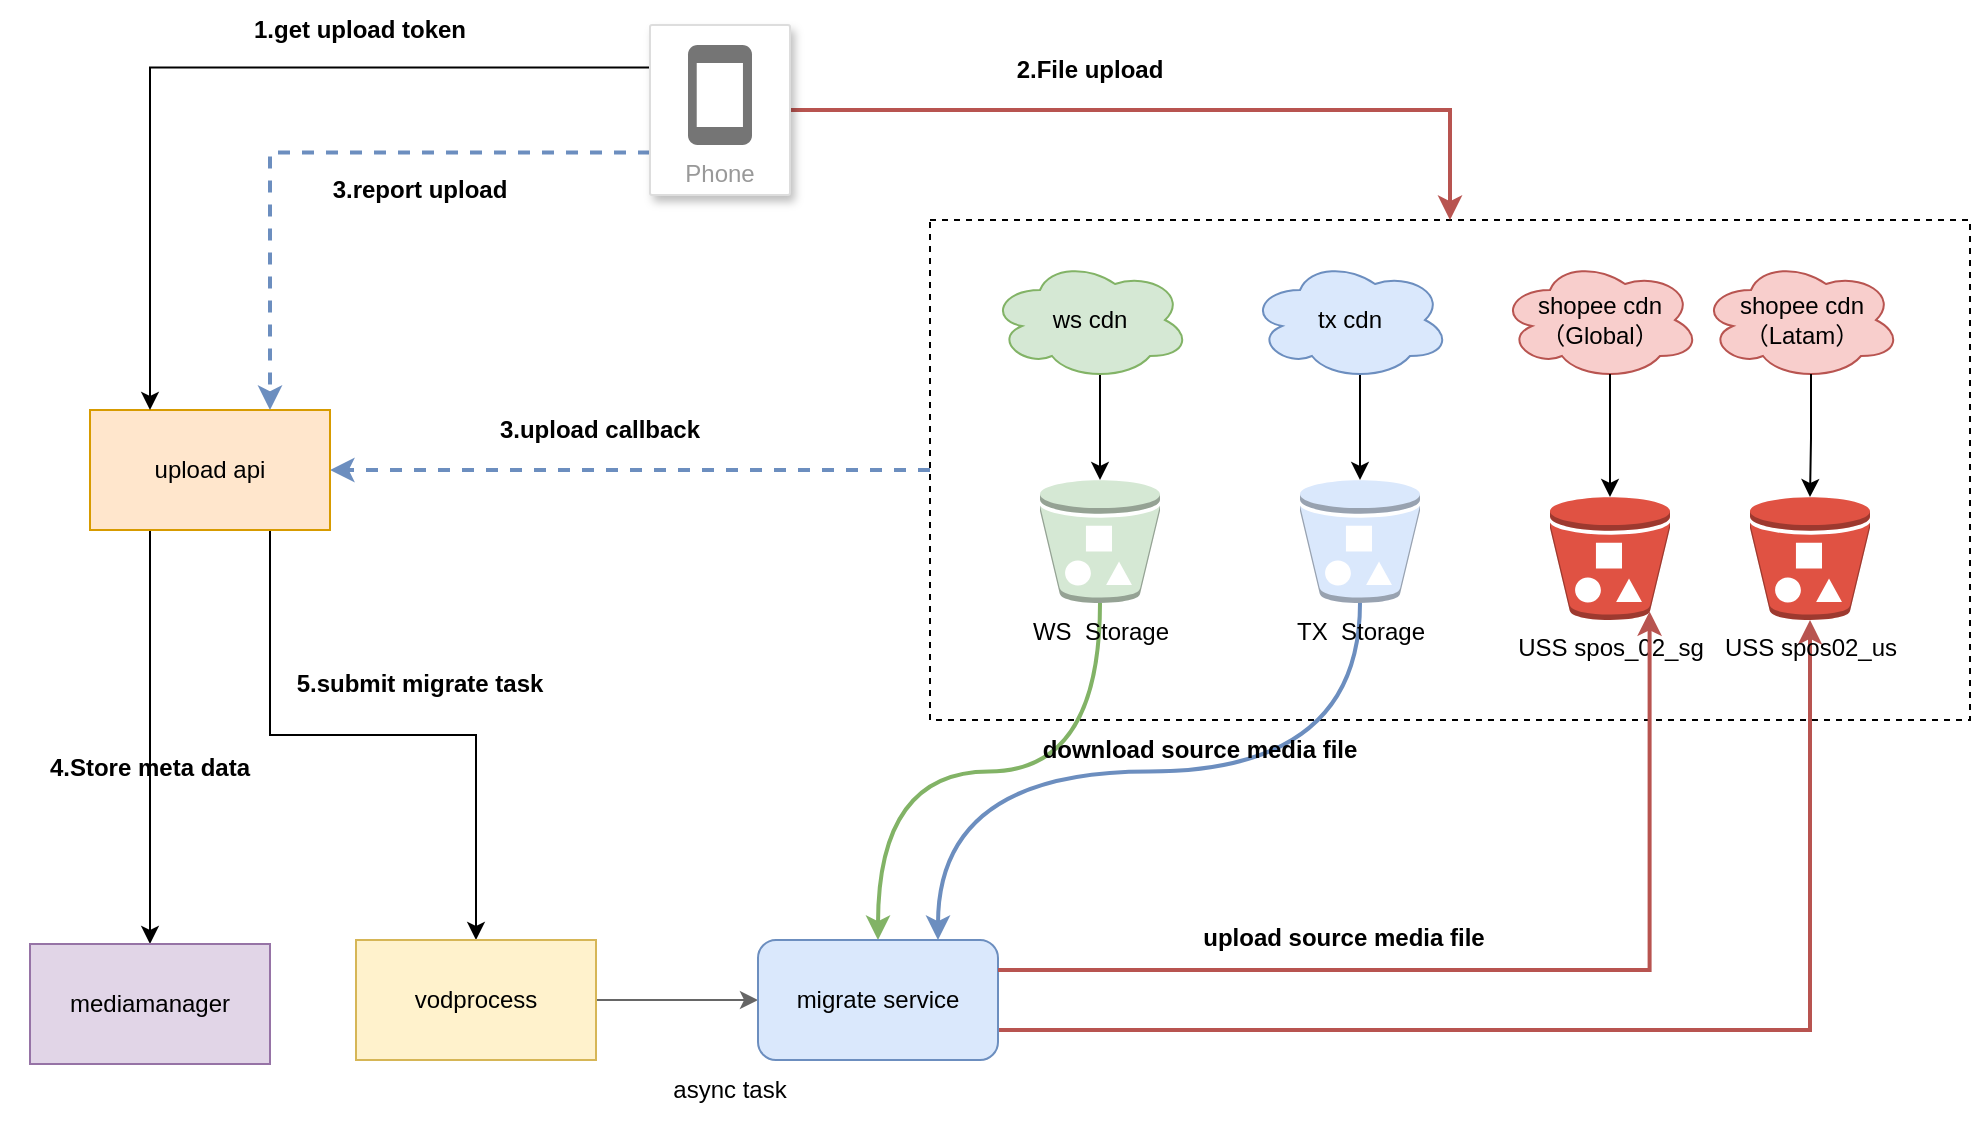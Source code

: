 <mxfile version="24.5.2" type="github" pages="10">
  <diagram name="上传" id="1Ub_xcc3T6sLAjVQ0cWj">
    <mxGraphModel dx="1306" dy="826" grid="0" gridSize="10" guides="1" tooltips="1" connect="1" arrows="1" fold="1" page="1" pageScale="1" pageWidth="3300" pageHeight="4681" math="0" shadow="0">
      <root>
        <mxCell id="0" />
        <mxCell id="1" parent="0" />
        <mxCell id="L_6Ftf6Z1vPA75fVAAiu-1" value="" style="rounded=0;whiteSpace=wrap;html=1;dashed=1;" vertex="1" parent="1">
          <mxGeometry x="590" y="470" width="520" height="250" as="geometry" />
        </mxCell>
        <mxCell id="L_6Ftf6Z1vPA75fVAAiu-2" style="edgeStyle=orthogonalEdgeStyle;rounded=0;orthogonalLoop=1;jettySize=auto;html=1;exitX=0;exitY=0.5;exitDx=0;exitDy=0;dashed=1;fillColor=#dae8fc;strokeColor=#6c8ebf;strokeWidth=2;" edge="1" parent="1" source="L_6Ftf6Z1vPA75fVAAiu-1" target="L_6Ftf6Z1vPA75fVAAiu-4">
          <mxGeometry relative="1" as="geometry" />
        </mxCell>
        <mxCell id="L_6Ftf6Z1vPA75fVAAiu-3" style="edgeStyle=orthogonalEdgeStyle;rounded=0;orthogonalLoop=1;jettySize=auto;html=1;exitX=0.75;exitY=1;exitDx=0;exitDy=0;" edge="1" parent="1" source="L_6Ftf6Z1vPA75fVAAiu-4" target="L_6Ftf6Z1vPA75fVAAiu-21">
          <mxGeometry relative="1" as="geometry" />
        </mxCell>
        <mxCell id="L_6Ftf6Z1vPA75fVAAiu-39" style="edgeStyle=orthogonalEdgeStyle;rounded=0;orthogonalLoop=1;jettySize=auto;html=1;exitX=0.25;exitY=1;exitDx=0;exitDy=0;" edge="1" parent="1" source="L_6Ftf6Z1vPA75fVAAiu-4" target="L_6Ftf6Z1vPA75fVAAiu-38">
          <mxGeometry relative="1" as="geometry" />
        </mxCell>
        <mxCell id="L_6Ftf6Z1vPA75fVAAiu-4" value="upload api" style="rounded=0;whiteSpace=wrap;html=1;fillColor=#ffe6cc;strokeColor=#d79b00;" vertex="1" parent="1">
          <mxGeometry x="170" y="565" width="120" height="60" as="geometry" />
        </mxCell>
        <mxCell id="L_6Ftf6Z1vPA75fVAAiu-5" style="edgeStyle=orthogonalEdgeStyle;rounded=0;orthogonalLoop=1;jettySize=auto;html=1;exitX=0;exitY=0.25;exitDx=0;exitDy=0;entryX=0.25;entryY=0;entryDx=0;entryDy=0;" edge="1" parent="1" source="L_6Ftf6Z1vPA75fVAAiu-8" target="L_6Ftf6Z1vPA75fVAAiu-4">
          <mxGeometry relative="1" as="geometry" />
        </mxCell>
        <mxCell id="L_6Ftf6Z1vPA75fVAAiu-6" style="edgeStyle=orthogonalEdgeStyle;rounded=0;orthogonalLoop=1;jettySize=auto;html=1;exitX=1;exitY=0.5;exitDx=0;exitDy=0;entryX=0.5;entryY=0;entryDx=0;entryDy=0;fillColor=#f8cecc;strokeColor=#b85450;strokeWidth=2;" edge="1" parent="1" source="L_6Ftf6Z1vPA75fVAAiu-8" target="L_6Ftf6Z1vPA75fVAAiu-1">
          <mxGeometry relative="1" as="geometry" />
        </mxCell>
        <mxCell id="L_6Ftf6Z1vPA75fVAAiu-7" style="edgeStyle=orthogonalEdgeStyle;rounded=0;orthogonalLoop=1;jettySize=auto;html=1;exitX=0;exitY=0.75;exitDx=0;exitDy=0;entryX=0.75;entryY=0;entryDx=0;entryDy=0;dashed=1;fillColor=#dae8fc;strokeColor=#6c8ebf;strokeWidth=2;" edge="1" parent="1" source="L_6Ftf6Z1vPA75fVAAiu-8" target="L_6Ftf6Z1vPA75fVAAiu-4">
          <mxGeometry relative="1" as="geometry" />
        </mxCell>
        <mxCell id="L_6Ftf6Z1vPA75fVAAiu-8" value="Phone" style="strokeColor=#dddddd;shadow=1;strokeWidth=1;rounded=1;absoluteArcSize=1;arcSize=2;labelPosition=center;verticalLabelPosition=middle;align=center;verticalAlign=bottom;spacingLeft=0;fontColor=#999999;fontSize=12;whiteSpace=wrap;spacingBottom=2;html=1;" vertex="1" parent="1">
          <mxGeometry x="450" y="372.5" width="70" height="85" as="geometry" />
        </mxCell>
        <mxCell id="L_6Ftf6Z1vPA75fVAAiu-9" value="" style="sketch=0;dashed=0;connectable=0;html=1;fillColor=#757575;strokeColor=none;shape=mxgraph.gcp2.phone;part=1;" vertex="1" parent="L_6Ftf6Z1vPA75fVAAiu-8">
          <mxGeometry x="0.5" width="32" height="50" relative="1" as="geometry">
            <mxPoint x="-16" y="10" as="offset" />
          </mxGeometry>
        </mxCell>
        <mxCell id="L_6Ftf6Z1vPA75fVAAiu-10" style="edgeStyle=orthogonalEdgeStyle;rounded=0;orthogonalLoop=1;jettySize=auto;html=1;exitX=0.55;exitY=0.95;exitDx=0;exitDy=0;exitPerimeter=0;" edge="1" parent="1" source="L_6Ftf6Z1vPA75fVAAiu-11" target="L_6Ftf6Z1vPA75fVAAiu-15">
          <mxGeometry relative="1" as="geometry" />
        </mxCell>
        <mxCell id="L_6Ftf6Z1vPA75fVAAiu-11" value="ws cdn" style="ellipse;shape=cloud;whiteSpace=wrap;html=1;align=center;fillColor=#d5e8d4;strokeColor=#82b366;" vertex="1" parent="1">
          <mxGeometry x="620" y="490" width="100" height="60" as="geometry" />
        </mxCell>
        <mxCell id="L_6Ftf6Z1vPA75fVAAiu-12" style="edgeStyle=orthogonalEdgeStyle;rounded=0;orthogonalLoop=1;jettySize=auto;html=1;exitX=0.55;exitY=0.95;exitDx=0;exitDy=0;exitPerimeter=0;" edge="1" parent="1" source="L_6Ftf6Z1vPA75fVAAiu-13" target="L_6Ftf6Z1vPA75fVAAiu-19">
          <mxGeometry relative="1" as="geometry" />
        </mxCell>
        <mxCell id="L_6Ftf6Z1vPA75fVAAiu-13" value="tx cdn" style="ellipse;shape=cloud;whiteSpace=wrap;html=1;align=center;fillColor=#dae8fc;strokeColor=#6c8ebf;" vertex="1" parent="1">
          <mxGeometry x="750" y="490" width="100" height="60" as="geometry" />
        </mxCell>
        <mxCell id="L_6Ftf6Z1vPA75fVAAiu-14" style="edgeStyle=orthogonalEdgeStyle;rounded=0;orthogonalLoop=1;jettySize=auto;html=1;exitX=0.5;exitY=1;exitDx=0;exitDy=0;exitPerimeter=0;curved=1;strokeWidth=2;fillColor=#d5e8d4;strokeColor=#82b366;" edge="1" parent="1" source="L_6Ftf6Z1vPA75fVAAiu-15" target="L_6Ftf6Z1vPA75fVAAiu-28">
          <mxGeometry relative="1" as="geometry" />
        </mxCell>
        <mxCell id="L_6Ftf6Z1vPA75fVAAiu-15" value="WS&amp;nbsp; Storage" style="outlineConnect=0;dashed=0;verticalLabelPosition=bottom;verticalAlign=top;align=center;html=1;shape=mxgraph.aws3.bucket_with_objects;fillColor=#d5e8d4;strokeColor=#82b366;" vertex="1" parent="1">
          <mxGeometry x="645" y="600" width="60" height="61.5" as="geometry" />
        </mxCell>
        <mxCell id="L_6Ftf6Z1vPA75fVAAiu-17" value="USS spos_02_sg" style="outlineConnect=0;dashed=0;verticalLabelPosition=bottom;verticalAlign=top;align=center;html=1;shape=mxgraph.aws3.bucket_with_objects;fillColor=#E05243;gradientColor=none;" vertex="1" parent="1">
          <mxGeometry x="900" y="608.5" width="60" height="61.5" as="geometry" />
        </mxCell>
        <mxCell id="L_6Ftf6Z1vPA75fVAAiu-40" style="edgeStyle=orthogonalEdgeStyle;rounded=0;orthogonalLoop=1;jettySize=auto;html=1;exitX=0.5;exitY=1;exitDx=0;exitDy=0;exitPerimeter=0;entryX=0.75;entryY=0;entryDx=0;entryDy=0;curved=1;fillColor=#dae8fc;strokeColor=#6c8ebf;strokeWidth=2;" edge="1" parent="1" source="L_6Ftf6Z1vPA75fVAAiu-19" target="L_6Ftf6Z1vPA75fVAAiu-28">
          <mxGeometry relative="1" as="geometry" />
        </mxCell>
        <mxCell id="L_6Ftf6Z1vPA75fVAAiu-19" value="TX&amp;nbsp; Storage" style="outlineConnect=0;dashed=0;verticalLabelPosition=bottom;verticalAlign=top;align=center;html=1;shape=mxgraph.aws3.bucket_with_objects;fillColor=#dae8fc;strokeColor=#6c8ebf;" vertex="1" parent="1">
          <mxGeometry x="775" y="600" width="60" height="61.5" as="geometry" />
        </mxCell>
        <mxCell id="L_6Ftf6Z1vPA75fVAAiu-20" style="edgeStyle=orthogonalEdgeStyle;rounded=0;orthogonalLoop=1;jettySize=auto;html=1;exitX=1;exitY=0.5;exitDx=0;exitDy=0;entryX=0;entryY=0.5;entryDx=0;entryDy=0;fillColor=#f5f5f5;strokeColor=#666666;" edge="1" parent="1" source="L_6Ftf6Z1vPA75fVAAiu-21" target="L_6Ftf6Z1vPA75fVAAiu-28">
          <mxGeometry relative="1" as="geometry" />
        </mxCell>
        <mxCell id="L_6Ftf6Z1vPA75fVAAiu-21" value="vodprocess" style="rounded=0;whiteSpace=wrap;html=1;fillColor=#fff2cc;strokeColor=#d6b656;" vertex="1" parent="1">
          <mxGeometry x="303" y="830" width="120" height="60" as="geometry" />
        </mxCell>
        <mxCell id="L_6Ftf6Z1vPA75fVAAiu-22" value="&lt;b&gt;2.File upload&lt;/b&gt;" style="text;html=1;strokeColor=none;fillColor=none;align=center;verticalAlign=middle;whiteSpace=wrap;rounded=0;" vertex="1" parent="1">
          <mxGeometry x="610" y="380" width="120" height="30" as="geometry" />
        </mxCell>
        <mxCell id="L_6Ftf6Z1vPA75fVAAiu-23" value="&lt;b&gt;1.get upload token&lt;/b&gt;" style="text;html=1;strokeColor=none;fillColor=none;align=center;verticalAlign=middle;whiteSpace=wrap;rounded=0;" vertex="1" parent="1">
          <mxGeometry x="230" y="360" width="150" height="30" as="geometry" />
        </mxCell>
        <mxCell id="L_6Ftf6Z1vPA75fVAAiu-24" value="&lt;b&gt;3.report upload&lt;/b&gt;" style="text;html=1;strokeColor=none;fillColor=none;align=center;verticalAlign=middle;whiteSpace=wrap;rounded=0;" vertex="1" parent="1">
          <mxGeometry x="260" y="440" width="150" height="30" as="geometry" />
        </mxCell>
        <mxCell id="L_6Ftf6Z1vPA75fVAAiu-25" value="&lt;b&gt;3.upload callback&lt;/b&gt;" style="text;html=1;strokeColor=none;fillColor=none;align=center;verticalAlign=middle;whiteSpace=wrap;rounded=0;" vertex="1" parent="1">
          <mxGeometry x="350" y="560" width="150" height="30" as="geometry" />
        </mxCell>
        <mxCell id="L_6Ftf6Z1vPA75fVAAiu-26" value="&lt;b&gt;5.submit migrate task&lt;/b&gt;" style="text;html=1;strokeColor=none;fillColor=none;align=center;verticalAlign=middle;whiteSpace=wrap;rounded=0;" vertex="1" parent="1">
          <mxGeometry x="260" y="687" width="150" height="30" as="geometry" />
        </mxCell>
        <mxCell id="L_6Ftf6Z1vPA75fVAAiu-27" style="edgeStyle=orthogonalEdgeStyle;rounded=0;orthogonalLoop=1;jettySize=auto;html=1;exitX=1;exitY=0.75;exitDx=0;exitDy=0;fillColor=#f8cecc;strokeColor=#b85450;strokeWidth=2;" edge="1" parent="1" source="L_6Ftf6Z1vPA75fVAAiu-28" target="L_6Ftf6Z1vPA75fVAAiu-29">
          <mxGeometry relative="1" as="geometry" />
        </mxCell>
        <mxCell id="L_6Ftf6Z1vPA75fVAAiu-28" value="migrate service" style="rounded=1;whiteSpace=wrap;html=1;fillColor=#dae8fc;strokeColor=#6c8ebf;" vertex="1" parent="1">
          <mxGeometry x="504" y="830" width="120" height="60" as="geometry" />
        </mxCell>
        <mxCell id="L_6Ftf6Z1vPA75fVAAiu-29" value="USS spos02_us" style="outlineConnect=0;dashed=0;verticalLabelPosition=bottom;verticalAlign=top;align=center;html=1;shape=mxgraph.aws3.bucket_with_objects;fillColor=#E05243;gradientColor=none;" vertex="1" parent="1">
          <mxGeometry x="1000" y="608.5" width="60" height="61.5" as="geometry" />
        </mxCell>
        <mxCell id="L_6Ftf6Z1vPA75fVAAiu-30" style="edgeStyle=orthogonalEdgeStyle;rounded=0;orthogonalLoop=1;jettySize=auto;html=1;exitX=1;exitY=0.25;exitDx=0;exitDy=0;entryX=0.83;entryY=0.93;entryDx=0;entryDy=0;entryPerimeter=0;fillColor=#f8cecc;strokeColor=#b85450;strokeWidth=2;" edge="1" parent="1" source="L_6Ftf6Z1vPA75fVAAiu-28" target="L_6Ftf6Z1vPA75fVAAiu-17">
          <mxGeometry relative="1" as="geometry" />
        </mxCell>
        <mxCell id="L_6Ftf6Z1vPA75fVAAiu-31" value="async task" style="text;html=1;strokeColor=none;fillColor=none;align=center;verticalAlign=middle;whiteSpace=wrap;rounded=0;" vertex="1" parent="1">
          <mxGeometry x="460" y="890" width="60" height="30" as="geometry" />
        </mxCell>
        <mxCell id="L_6Ftf6Z1vPA75fVAAiu-32" value="&lt;b&gt;download source media file&lt;/b&gt;" style="text;html=1;strokeColor=none;fillColor=none;align=center;verticalAlign=middle;whiteSpace=wrap;rounded=0;" vertex="1" parent="1">
          <mxGeometry x="590" y="720" width="270" height="30" as="geometry" />
        </mxCell>
        <mxCell id="L_6Ftf6Z1vPA75fVAAiu-33" value="shopee cdn&lt;br&gt;（Global）" style="ellipse;shape=cloud;whiteSpace=wrap;html=1;align=center;fillColor=#f8cecc;strokeColor=#b85450;" vertex="1" parent="1">
          <mxGeometry x="875" y="490" width="100" height="60" as="geometry" />
        </mxCell>
        <mxCell id="L_6Ftf6Z1vPA75fVAAiu-34" value="shopee cdn&lt;br&gt;（Latam）" style="ellipse;shape=cloud;whiteSpace=wrap;html=1;align=center;fillColor=#f8cecc;strokeColor=#b85450;" vertex="1" parent="1">
          <mxGeometry x="975.5" y="490" width="100" height="60" as="geometry" />
        </mxCell>
        <mxCell id="L_6Ftf6Z1vPA75fVAAiu-35" style="edgeStyle=orthogonalEdgeStyle;rounded=0;orthogonalLoop=1;jettySize=auto;html=1;exitX=0.55;exitY=0.95;exitDx=0;exitDy=0;exitPerimeter=0;entryX=0.5;entryY=0;entryDx=0;entryDy=0;entryPerimeter=0;" edge="1" parent="1" source="L_6Ftf6Z1vPA75fVAAiu-33" target="L_6Ftf6Z1vPA75fVAAiu-17">
          <mxGeometry relative="1" as="geometry" />
        </mxCell>
        <mxCell id="L_6Ftf6Z1vPA75fVAAiu-36" style="edgeStyle=orthogonalEdgeStyle;rounded=0;orthogonalLoop=1;jettySize=auto;html=1;exitX=0.55;exitY=0.95;exitDx=0;exitDy=0;exitPerimeter=0;entryX=0.5;entryY=0;entryDx=0;entryDy=0;entryPerimeter=0;" edge="1" parent="1" source="L_6Ftf6Z1vPA75fVAAiu-34" target="L_6Ftf6Z1vPA75fVAAiu-29">
          <mxGeometry relative="1" as="geometry" />
        </mxCell>
        <mxCell id="L_6Ftf6Z1vPA75fVAAiu-37" value="&lt;b&gt;upload source media file&lt;/b&gt;" style="text;html=1;strokeColor=none;fillColor=none;align=center;verticalAlign=middle;whiteSpace=wrap;rounded=0;" vertex="1" parent="1">
          <mxGeometry x="662" y="814" width="270" height="30" as="geometry" />
        </mxCell>
        <mxCell id="L_6Ftf6Z1vPA75fVAAiu-38" value="mediamanager" style="rounded=0;whiteSpace=wrap;html=1;fillColor=#e1d5e7;strokeColor=#9673a6;" vertex="1" parent="1">
          <mxGeometry x="140" y="832" width="120" height="60" as="geometry" />
        </mxCell>
        <mxCell id="L_6Ftf6Z1vPA75fVAAiu-43" value="&lt;b&gt;4.Store meta data&lt;/b&gt;" style="text;html=1;strokeColor=none;fillColor=none;align=center;verticalAlign=middle;whiteSpace=wrap;rounded=0;" vertex="1" parent="1">
          <mxGeometry x="125" y="729" width="150" height="30" as="geometry" />
        </mxCell>
      </root>
    </mxGraphModel>
  </diagram>
  <diagram id="jJqQjPsZwSYRwAjditmo" name="播放链路">
    <mxGraphModel dx="1306" dy="826" grid="0" gridSize="10" guides="1" tooltips="1" connect="1" arrows="1" fold="1" page="1" pageScale="1" pageWidth="3300" pageHeight="4681" math="0" shadow="0">
      <root>
        <mxCell id="0" />
        <mxCell id="1" parent="0" />
        <mxCell id="A0Bk-4ryhNvZZiY38QU7-34" value="" style="rounded=0;whiteSpace=wrap;html=1;fillColor=#f5f5f5;fontColor=#333333;strokeColor=#666666;" vertex="1" parent="1">
          <mxGeometry x="635" y="301.5" width="520" height="230" as="geometry" />
        </mxCell>
        <mxCell id="A0Bk-4ryhNvZZiY38QU7-53" value="" style="rounded=0;whiteSpace=wrap;html=1;dashed=1;" vertex="1" parent="1">
          <mxGeometry x="453" y="439" width="300" height="170" as="geometry" />
        </mxCell>
        <mxCell id="A0Bk-4ryhNvZZiY38QU7-37" value="" style="rounded=0;whiteSpace=wrap;html=1;fillColor=#f9f7ed;strokeColor=#36393d;" vertex="1" parent="1">
          <mxGeometry x="270" y="308.5" width="180" height="225" as="geometry" />
        </mxCell>
        <mxCell id="A0Bk-4ryhNvZZiY38QU7-4" style="edgeStyle=orthogonalEdgeStyle;rounded=0;orthogonalLoop=1;jettySize=auto;html=1;exitX=1;exitY=0.333;exitDx=0;exitDy=0;exitPerimeter=0;entryX=0;entryY=0.5;entryDx=0;entryDy=0;" edge="1" parent="1" source="A0Bk-4ryhNvZZiY38QU7-1" target="A0Bk-4ryhNvZZiY38QU7-2">
          <mxGeometry relative="1" as="geometry" />
        </mxCell>
        <mxCell id="A0Bk-4ryhNvZZiY38QU7-1" value="user" style="shape=umlActor;verticalLabelPosition=bottom;verticalAlign=top;html=1;outlineConnect=0;" vertex="1" parent="1">
          <mxGeometry x="215" y="378.5" width="30" height="60" as="geometry" />
        </mxCell>
        <mxCell id="A0Bk-4ryhNvZZiY38QU7-7" style="edgeStyle=orthogonalEdgeStyle;rounded=0;orthogonalLoop=1;jettySize=auto;html=1;exitX=1;exitY=0.5;exitDx=0;exitDy=0;" edge="1" parent="1" source="A0Bk-4ryhNvZZiY38QU7-2" target="A0Bk-4ryhNvZZiY38QU7-3">
          <mxGeometry relative="1" as="geometry" />
        </mxCell>
        <mxCell id="A0Bk-4ryhNvZZiY38QU7-10" style="edgeStyle=orthogonalEdgeStyle;rounded=0;orthogonalLoop=1;jettySize=auto;html=1;exitX=0.5;exitY=1;exitDx=0;exitDy=0;" edge="1" parent="1" source="A0Bk-4ryhNvZZiY38QU7-2" target="A0Bk-4ryhNvZZiY38QU7-8">
          <mxGeometry relative="1" as="geometry" />
        </mxCell>
        <mxCell id="A0Bk-4ryhNvZZiY38QU7-2" value="Business FE&lt;br&gt;（spv/rating/pdp page）" style="rounded=1;whiteSpace=wrap;html=1;fillColor=#cdeb8b;strokeColor=#36393d;" vertex="1" parent="1">
          <mxGeometry x="285" y="368.5" width="150" height="60" as="geometry" />
        </mxCell>
        <mxCell id="A0Bk-4ryhNvZZiY38QU7-6" style="edgeStyle=orthogonalEdgeStyle;rounded=0;orthogonalLoop=1;jettySize=auto;html=1;exitX=1;exitY=0.5;exitDx=0;exitDy=0;entryX=0;entryY=0.5;entryDx=0;entryDy=0;" edge="1" parent="1">
          <mxGeometry relative="1" as="geometry">
            <mxPoint x="618" y="419" as="sourcePoint" />
            <mxPoint x="648" y="419" as="targetPoint" />
          </mxGeometry>
        </mxCell>
        <mxCell id="A0Bk-4ryhNvZZiY38QU7-3" value="Business BE" style="rounded=1;whiteSpace=wrap;html=1;fillColor=#ffcc99;strokeColor=#36393d;" vertex="1" parent="1">
          <mxGeometry x="495" y="369" width="120" height="60" as="geometry" />
        </mxCell>
        <mxCell id="A0Bk-4ryhNvZZiY38QU7-8" value="MMS player" style="rounded=1;whiteSpace=wrap;html=1;fillColor=#ffff88;strokeColor=#36393d;" vertex="1" parent="1">
          <mxGeometry x="285" y="458.5" width="150" height="60" as="geometry" />
        </mxCell>
        <mxCell id="A0Bk-4ryhNvZZiY38QU7-35" style="edgeStyle=orthogonalEdgeStyle;rounded=0;orthogonalLoop=1;jettySize=auto;html=1;exitX=1;exitY=0.5;exitDx=0;exitDy=0;entryX=0;entryY=0.25;entryDx=0;entryDy=0;" edge="1" parent="1" source="A0Bk-4ryhNvZZiY38QU7-16" target="A0Bk-4ryhNvZZiY38QU7-23">
          <mxGeometry relative="1" as="geometry" />
        </mxCell>
        <mxCell id="A0Bk-4ryhNvZZiY38QU7-16" value="" style="rounded=1;whiteSpace=wrap;html=1;fillColor=#dae8fc;strokeColor=#6c8ebf;" vertex="1" parent="1">
          <mxGeometry x="645" y="339" width="140" height="120" as="geometry" />
        </mxCell>
        <mxCell id="A0Bk-4ryhNvZZiY38QU7-33" style="edgeStyle=orthogonalEdgeStyle;rounded=0;orthogonalLoop=1;jettySize=auto;html=1;exitX=0.5;exitY=1;exitDx=0;exitDy=0;" edge="1" parent="1" source="A0Bk-4ryhNvZZiY38QU7-19" target="A0Bk-4ryhNvZZiY38QU7-32">
          <mxGeometry relative="1" as="geometry" />
        </mxCell>
        <mxCell id="A0Bk-4ryhNvZZiY38QU7-19" value="mediamanager" style="rounded=1;whiteSpace=wrap;html=1;fillColor=#fff2cc;strokeColor=#d6b656;" vertex="1" parent="1">
          <mxGeometry x="1025" y="339" width="120" height="60" as="geometry" />
        </mxCell>
        <mxCell id="A0Bk-4ryhNvZZiY38QU7-20" value="local Cache" style="rounded=1;whiteSpace=wrap;html=1;fillColor=#60a917;fontColor=#ffffff;strokeColor=#2D7600;" vertex="1" parent="1">
          <mxGeometry x="670" y="422" width="90" height="30" as="geometry" />
        </mxCell>
        <mxCell id="A0Bk-4ryhNvZZiY38QU7-21" value="CDN Schedule" style="rounded=1;whiteSpace=wrap;html=1;fillColor=#1ba1e2;fontColor=#ffffff;strokeColor=#006EAF;" vertex="1" parent="1">
          <mxGeometry x="670" y="379" width="90" height="30" as="geometry" />
        </mxCell>
        <mxCell id="A0Bk-4ryhNvZZiY38QU7-22" value="MMS video API" style="text;html=1;align=center;verticalAlign=middle;whiteSpace=wrap;rounded=0;" vertex="1" parent="1">
          <mxGeometry x="660" y="339" width="110" height="30" as="geometry" />
        </mxCell>
        <mxCell id="A0Bk-4ryhNvZZiY38QU7-36" style="edgeStyle=orthogonalEdgeStyle;rounded=0;orthogonalLoop=1;jettySize=auto;html=1;exitX=1;exitY=0.5;exitDx=0;exitDy=0;entryX=0;entryY=0.5;entryDx=0;entryDy=0;" edge="1" parent="1" source="A0Bk-4ryhNvZZiY38QU7-23" target="A0Bk-4ryhNvZZiY38QU7-19">
          <mxGeometry relative="1" as="geometry" />
        </mxCell>
        <mxCell id="A0Bk-4ryhNvZZiY38QU7-23" value="" style="rounded=1;whiteSpace=wrap;html=1;fillColor=#d5e8d4;strokeColor=#82b366;" vertex="1" parent="1">
          <mxGeometry x="835" y="339" width="140" height="155" as="geometry" />
        </mxCell>
        <mxCell id="A0Bk-4ryhNvZZiY38QU7-26" value="video dispatcher" style="text;html=1;align=center;verticalAlign=middle;whiteSpace=wrap;rounded=0;" vertex="1" parent="1">
          <mxGeometry x="850" y="339" width="110" height="30" as="geometry" />
        </mxCell>
        <mxCell id="A0Bk-4ryhNvZZiY38QU7-27" value="local Cache" style="rounded=1;whiteSpace=wrap;html=1;fillColor=#647687;fontColor=#ffffff;strokeColor=#314354;" vertex="1" parent="1">
          <mxGeometry x="860" y="409" width="90" height="30" as="geometry" />
        </mxCell>
        <mxCell id="A0Bk-4ryhNvZZiY38QU7-28" value="Redis Cache" style="rounded=1;whiteSpace=wrap;html=1;fillColor=#76608a;fontColor=#ffffff;strokeColor=#432D57;" vertex="1" parent="1">
          <mxGeometry x="860" y="449" width="90" height="30" as="geometry" />
        </mxCell>
        <mxCell id="A0Bk-4ryhNvZZiY38QU7-29" value="Format Schedule" style="rounded=1;whiteSpace=wrap;html=1;fillColor=#6d8764;fontColor=#ffffff;strokeColor=#3A5431;" vertex="1" parent="1">
          <mxGeometry x="860" y="369" width="90" height="30" as="geometry" />
        </mxCell>
        <mxCell id="A0Bk-4ryhNvZZiY38QU7-32" value="MySQL" style="strokeWidth=1;html=1;shape=mxgraph.flowchart.database;whiteSpace=wrap;fillColor=#f8cecc;strokeColor=#b85450;" vertex="1" parent="1">
          <mxGeometry x="1030" y="439" width="110" height="60" as="geometry" />
        </mxCell>
        <mxCell id="A0Bk-4ryhNvZZiY38QU7-38" value="&lt;b&gt;Shopee APP&lt;/b&gt;" style="text;html=1;align=center;verticalAlign=middle;whiteSpace=wrap;rounded=0;" vertex="1" parent="1">
          <mxGeometry x="310" y="308.5" width="100" height="30" as="geometry" />
        </mxCell>
        <mxCell id="A0Bk-4ryhNvZZiY38QU7-39" value="&lt;b&gt;MMS Service&lt;/b&gt;" style="text;html=1;align=center;verticalAlign=middle;whiteSpace=wrap;rounded=0;" vertex="1" parent="1">
          <mxGeometry x="850" y="301.5" width="100" height="30" as="geometry" />
        </mxCell>
        <mxCell id="A0Bk-4ryhNvZZiY38QU7-40" value="&lt;b&gt;MMS Data&lt;/b&gt;" style="text;html=1;align=center;verticalAlign=middle;whiteSpace=wrap;rounded=0;" vertex="1" parent="1">
          <mxGeometry x="299" y="425.5" width="60" height="30" as="geometry" />
        </mxCell>
        <mxCell id="A0Bk-4ryhNvZZiY38QU7-47" value="cover: https://xxxxx&lt;div&gt;formats:[&lt;/div&gt;&lt;div&gt;{&lt;/div&gt;&lt;div&gt;&lt;span style=&quot;white-space: pre;&quot;&gt;&#x9;&lt;/span&gt;&quot;format&quot;:1600323,&lt;/div&gt;&lt;div&gt;&lt;span style=&quot;white-space: pre;&quot;&gt;&#x9;&lt;/span&gt;&quot;url&quot;:&quot;domain+path&quot;,&lt;br&gt;&lt;/div&gt;&lt;div&gt;&lt;span style=&quot;white-space: pre;&quot;&gt;&#x9;&lt;/span&gt;&quot;defn&quot;:&quot;540p&quot;,&lt;br&gt;&lt;/div&gt;&lt;div&gt;&lt;span style=&quot;white-space: pre;&quot;&gt;&#x9;&lt;/span&gt;&lt;span style=&quot;background-color: initial;&quot;&gt;&quot;bitrate&quot;: 1236162,&lt;br&gt;&lt;span style=&quot;white-space: pre;&quot;&gt;&#x9;&lt;/span&gt;&quot;abitrate&quot;: 128302,&amp;nbsp;&lt;/span&gt;&lt;/div&gt;&lt;div&gt;&lt;span style=&quot;background-color: initial;&quot;&gt;&lt;span style=&quot;white-space: pre;&quot;&gt;&#x9;&lt;/span&gt;&quot;duration&quot;: 24149&lt;/span&gt;&lt;br&gt;&lt;/div&gt;&lt;div&gt;} ,&lt;/div&gt;&lt;div&gt;&lt;br&gt;&lt;/div&gt;" style="text;html=1;align=left;verticalAlign=middle;resizable=0;points=[];autosize=1;strokeColor=none;fillColor=none;dashed=1;" vertex="1" parent="1">
          <mxGeometry x="460" y="457.5" width="151" height="170" as="geometry" />
        </mxCell>
        <mxCell id="A0Bk-4ryhNvZZiY38QU7-52" value="{&#xa;&#x9;&quot;format&quot;:600001,&#xa;&#x9;&quot;url&quot;:&quot;domain+path2&quot;,&#xa;&#x9;&quot;defn&quot;:&quot;ori&quot;,&#xa;&#x9;&quot;bitrate&quot;: 1236162,&#xa;&#x9;&quot;abitrate&quot;: 128302, &#xa;&#x9;&quot;duration&quot;: 24149&#xa;} ]" style="text;whiteSpace=wrap;html=1;" vertex="1" parent="1">
          <mxGeometry x="613" y="482" width="141" height="137" as="geometry" />
        </mxCell>
        <mxCell id="A0Bk-4ryhNvZZiY38QU7-54" value="&lt;b&gt;MMS Data&lt;/b&gt;" style="text;html=1;align=center;verticalAlign=middle;whiteSpace=wrap;rounded=0;" vertex="1" parent="1">
          <mxGeometry x="460" y="445.5" width="60" height="30" as="geometry" />
        </mxCell>
      </root>
    </mxGraphModel>
  </diagram>
  <diagram id="OIUJbm06cfgorFJvdENs" name="媒资ID">
    <mxGraphModel dx="1306" dy="826" grid="1" gridSize="10" guides="1" tooltips="1" connect="1" arrows="1" fold="1" page="1" pageScale="1" pageWidth="3300" pageHeight="4681" math="0" shadow="0">
      <root>
        <mxCell id="0" />
        <mxCell id="1" parent="0" />
        <mxCell id="v-EMd2oVN2Fdcwczwn8Y-1" style="edgeStyle=orthogonalEdgeStyle;rounded=0;orthogonalLoop=1;jettySize=auto;html=1;exitX=1;exitY=0.5;exitDx=0;exitDy=0;entryX=0;entryY=0.5;entryDx=0;entryDy=0;endArrow=none;endFill=0;" parent="1" source="v-EMd2oVN2Fdcwczwn8Y-2" target="v-EMd2oVN2Fdcwczwn8Y-4" edge="1">
          <mxGeometry relative="1" as="geometry" />
        </mxCell>
        <mxCell id="v-EMd2oVN2Fdcwczwn8Y-2" value="region&lt;br&gt;（2位）" style="rounded=1;whiteSpace=wrap;html=1;" parent="1" vertex="1">
          <mxGeometry x="350" y="91" width="80" height="40" as="geometry" />
        </mxCell>
        <mxCell id="v-EMd2oVN2Fdcwczwn8Y-3" style="edgeStyle=orthogonalEdgeStyle;rounded=0;orthogonalLoop=1;jettySize=auto;html=1;exitX=1;exitY=0.5;exitDx=0;exitDy=0;entryX=0;entryY=0.5;entryDx=0;entryDy=0;endArrow=none;endFill=0;" parent="1" source="v-EMd2oVN2Fdcwczwn8Y-4" target="v-EMd2oVN2Fdcwczwn8Y-8" edge="1">
          <mxGeometry relative="1" as="geometry" />
        </mxCell>
        <mxCell id="v-EMd2oVN2Fdcwczwn8Y-4" value="appid&lt;br&gt;（8位）" style="rounded=1;whiteSpace=wrap;html=1;" parent="1" vertex="1">
          <mxGeometry x="470" y="91" width="80" height="40" as="geometry" />
        </mxCell>
        <mxCell id="v-EMd2oVN2Fdcwczwn8Y-5" style="edgeStyle=orthogonalEdgeStyle;rounded=0;orthogonalLoop=1;jettySize=auto;html=1;exitX=1;exitY=0.5;exitDx=0;exitDy=0;entryX=0;entryY=0.5;entryDx=0;entryDy=0;endArrow=none;endFill=0;" parent="1" source="v-EMd2oVN2Fdcwczwn8Y-8" target="v-EMd2oVN2Fdcwczwn8Y-9" edge="1">
          <mxGeometry relative="1" as="geometry" />
        </mxCell>
        <mxCell id="v-EMd2oVN2Fdcwczwn8Y-6" style="edgeStyle=none;rounded=0;orthogonalLoop=1;jettySize=auto;html=1;exitX=1;exitY=1;exitDx=0;exitDy=0;entryX=1;entryY=0;entryDx=0;entryDy=0;dashed=1;endArrow=none;endFill=0;" parent="1" source="v-EMd2oVN2Fdcwczwn8Y-8" target="v-EMd2oVN2Fdcwczwn8Y-25" edge="1">
          <mxGeometry relative="1" as="geometry" />
        </mxCell>
        <mxCell id="v-EMd2oVN2Fdcwczwn8Y-7" style="rounded=0;orthogonalLoop=1;jettySize=auto;html=1;exitX=0;exitY=1;exitDx=0;exitDy=0;entryX=0;entryY=0;entryDx=0;entryDy=0;endArrow=none;endFill=0;dashed=1;" parent="1" source="v-EMd2oVN2Fdcwczwn8Y-8" target="v-EMd2oVN2Fdcwczwn8Y-23" edge="1">
          <mxGeometry relative="1" as="geometry" />
        </mxCell>
        <mxCell id="v-EMd2oVN2Fdcwczwn8Y-8" value="table base36&lt;br&gt;（5位）" style="rounded=1;whiteSpace=wrap;html=1;" parent="1" vertex="1">
          <mxGeometry x="590" y="91" width="80" height="40" as="geometry" />
        </mxCell>
        <mxCell id="v-EMd2oVN2Fdcwczwn8Y-9" value="snowId base36&lt;br&gt;（12位）" style="rounded=1;whiteSpace=wrap;html=1;" parent="1" vertex="1">
          <mxGeometry x="710" y="91" width="100" height="40" as="geometry" />
        </mxCell>
        <mxCell id="v-EMd2oVN2Fdcwczwn8Y-10" style="rounded=0;orthogonalLoop=1;jettySize=auto;html=1;exitX=0.25;exitY=1;exitDx=0;exitDy=0;strokeWidth=1;fontSize=11;startArrow=none;startFill=0;endArrow=none;endFill=0;dashed=1;entryX=0.5;entryY=0;entryDx=0;entryDy=0;" parent="1" source="v-EMd2oVN2Fdcwczwn8Y-11" target="v-EMd2oVN2Fdcwczwn8Y-27" edge="1">
          <mxGeometry relative="1" as="geometry" />
        </mxCell>
        <mxCell id="v-EMd2oVN2Fdcwczwn8Y-11" value="time stamp&lt;br&gt;（39 bit）" style="rounded=1;whiteSpace=wrap;html=1;fillColor=#d5e8d4;strokeColor=#82b366;" parent="1" vertex="1">
          <mxGeometry x="734" y="211" width="80" height="40" as="geometry" />
        </mxCell>
        <mxCell id="v-EMd2oVN2Fdcwczwn8Y-12" value="machine id&lt;br&gt;（16 bit）" style="rounded=1;whiteSpace=wrap;html=1;" parent="1" vertex="1">
          <mxGeometry x="814" y="211" width="80" height="40" as="geometry" />
        </mxCell>
        <mxCell id="v-EMd2oVN2Fdcwczwn8Y-13" value="seq num&lt;br&gt;（8 bit）" style="rounded=1;whiteSpace=wrap;html=1;" parent="1" vertex="1">
          <mxGeometry x="894" y="211" width="80" height="40" as="geometry" />
        </mxCell>
        <mxCell id="v-EMd2oVN2Fdcwczwn8Y-14" value="suffix&lt;br&gt;（2位）" style="rounded=1;whiteSpace=wrap;html=1;" parent="1" vertex="1">
          <mxGeometry x="810" y="91" width="80" height="40" as="geometry" />
        </mxCell>
        <mxCell id="v-EMd2oVN2Fdcwczwn8Y-15" value="" style="endArrow=none;dashed=1;html=1;rounded=0;exitX=0;exitY=0;exitDx=0;exitDy=0;entryX=0.25;entryY=1;entryDx=0;entryDy=0;" parent="1" source="v-EMd2oVN2Fdcwczwn8Y-11" target="v-EMd2oVN2Fdcwczwn8Y-9" edge="1">
          <mxGeometry width="50" height="50" relative="1" as="geometry">
            <mxPoint x="744" y="191" as="sourcePoint" />
            <mxPoint x="794" y="141" as="targetPoint" />
          </mxGeometry>
        </mxCell>
        <mxCell id="v-EMd2oVN2Fdcwczwn8Y-16" value="" style="endArrow=none;dashed=1;html=1;rounded=0;exitX=1;exitY=0;exitDx=0;exitDy=0;entryX=0.75;entryY=1;entryDx=0;entryDy=0;" parent="1" source="v-EMd2oVN2Fdcwczwn8Y-13" target="v-EMd2oVN2Fdcwczwn8Y-9" edge="1">
          <mxGeometry width="50" height="50" relative="1" as="geometry">
            <mxPoint x="1084" y="151" as="sourcePoint" />
            <mxPoint x="1114" y="81" as="targetPoint" />
          </mxGeometry>
        </mxCell>
        <mxCell id="v-EMd2oVN2Fdcwczwn8Y-17" value="env&lt;br&gt;（1 bit）" style="rounded=1;whiteSpace=wrap;html=1;" parent="1" vertex="1">
          <mxGeometry x="734" y="291" width="80" height="40" as="geometry" />
        </mxCell>
        <mxCell id="v-EMd2oVN2Fdcwczwn8Y-18" value="zk cluster id&lt;br&gt;（5 bit）" style="rounded=1;whiteSpace=wrap;html=1;" parent="1" vertex="1">
          <mxGeometry x="814" y="291" width="80" height="40" as="geometry" />
        </mxCell>
        <mxCell id="v-EMd2oVN2Fdcwczwn8Y-19" value="workId&lt;br&gt;（10 bit）" style="rounded=1;whiteSpace=wrap;html=1;" parent="1" vertex="1">
          <mxGeometry x="894" y="291" width="80" height="40" as="geometry" />
        </mxCell>
        <mxCell id="v-EMd2oVN2Fdcwczwn8Y-20" value="" style="endArrow=none;dashed=1;html=1;rounded=0;exitX=0;exitY=0;exitDx=0;exitDy=0;entryX=0.25;entryY=1;entryDx=0;entryDy=0;" parent="1" source="v-EMd2oVN2Fdcwczwn8Y-17" target="v-EMd2oVN2Fdcwczwn8Y-12" edge="1">
          <mxGeometry width="50" height="50" relative="1" as="geometry">
            <mxPoint x="544" y="311" as="sourcePoint" />
            <mxPoint x="629" y="241" as="targetPoint" />
          </mxGeometry>
        </mxCell>
        <mxCell id="v-EMd2oVN2Fdcwczwn8Y-21" value="" style="endArrow=none;dashed=1;html=1;rounded=0;exitX=1;exitY=0;exitDx=0;exitDy=0;entryX=0.75;entryY=1;entryDx=0;entryDy=0;" parent="1" source="v-EMd2oVN2Fdcwczwn8Y-19" target="v-EMd2oVN2Fdcwczwn8Y-12" edge="1">
          <mxGeometry width="50" height="50" relative="1" as="geometry">
            <mxPoint x="674" y="461" as="sourcePoint" />
            <mxPoint x="759" y="391" as="targetPoint" />
          </mxGeometry>
        </mxCell>
        <mxCell id="v-EMd2oVN2Fdcwczwn8Y-22" value="db cluster id&lt;br&gt;（2位，0-99）" style="rounded=1;whiteSpace=wrap;html=1;" parent="1" vertex="1">
          <mxGeometry x="506" y="211" width="84" height="40" as="geometry" />
        </mxCell>
        <mxCell id="v-EMd2oVN2Fdcwczwn8Y-23" value="reserve&lt;br&gt;(1位)" style="rounded=1;whiteSpace=wrap;html=1;" parent="1" vertex="1">
          <mxGeometry x="332" y="211" width="87" height="40" as="geometry" />
        </mxCell>
        <mxCell id="v-EMd2oVN2Fdcwczwn8Y-24" style="rounded=0;orthogonalLoop=1;jettySize=auto;html=1;exitX=0.25;exitY=1;exitDx=0;exitDy=0;entryX=0.5;entryY=0;entryDx=0;entryDy=0;dashed=1;strokeWidth=1;fontSize=11;startArrow=none;startFill=0;endArrow=none;endFill=0;" parent="1" source="v-EMd2oVN2Fdcwczwn8Y-25" target="v-EMd2oVN2Fdcwczwn8Y-27" edge="1">
          <mxGeometry relative="1" as="geometry" />
        </mxCell>
        <mxCell id="v-EMd2oVN2Fdcwczwn8Y-25" value="table&lt;br&gt;(3位, 0-999)" style="rounded=1;whiteSpace=wrap;html=1;fillColor=#d5e8d4;strokeColor=#82b366;" parent="1" vertex="1">
          <mxGeometry x="590" y="211" width="80" height="40" as="geometry" />
        </mxCell>
        <mxCell id="v-EMd2oVN2Fdcwczwn8Y-26" value="5位采用36进制，转换成十进制共有7位。最大值：&lt;b&gt;60466175&lt;/b&gt;" style="text;html=1;strokeColor=none;fillColor=none;align=center;verticalAlign=middle;whiteSpace=wrap;rounded=0;dashed=1;" parent="1" vertex="1">
          <mxGeometry x="519" y="134" width="183" height="30" as="geometry" />
        </mxCell>
        <mxCell id="v-EMd2oVN2Fdcwczwn8Y-27" value="表名后缀：{yy}{mm}{table}&lt;br&gt;(eg: video_infos_v2_tab_02212001)" style="rounded=1;whiteSpace=wrap;html=1;strokeWidth=1;fontSize=11;fillColor=#d5e8d4;strokeColor=#82b366;" parent="1" vertex="1">
          <mxGeometry x="497.5" y="291" width="213" height="42" as="geometry" />
        </mxCell>
        <mxCell id="v-EMd2oVN2Fdcwczwn8Y-28" value="media type&lt;br&gt;(1位)" style="rounded=1;whiteSpace=wrap;html=1;" parent="1" vertex="1">
          <mxGeometry x="419" y="211" width="87" height="40" as="geometry" />
        </mxCell>
        <mxCell id="v-EMd2oVN2Fdcwczwn8Y-29" value="1:video&lt;br&gt;2:audio&lt;br&gt;3:image" style="text;html=1;strokeColor=none;fillColor=none;align=center;verticalAlign=middle;whiteSpace=wrap;rounded=0;fontSize=11;" parent="1" vertex="1">
          <mxGeometry x="409" y="259" width="97" height="32" as="geometry" />
        </mxCell>
        <mxCell id="v-EMd2oVN2Fdcwczwn8Y-30" value="1.图片v1的id首位都是0&lt;br&gt;2.新vid/imgId固定值为1" style="text;html=1;strokeColor=none;fillColor=none;align=center;verticalAlign=middle;whiteSpace=wrap;rounded=0;" parent="1" vertex="1">
          <mxGeometry x="275" y="259" width="134" height="30" as="geometry" />
        </mxCell>
        <mxCell id="v-EMd2oVN2Fdcwczwn8Y-31" style="edgeStyle=orthogonalEdgeStyle;rounded=0;orthogonalLoop=1;jettySize=auto;html=1;exitX=1;exitY=0.5;exitDx=0;exitDy=0;entryX=0;entryY=0.5;entryDx=0;entryDy=0;endArrow=none;endFill=0;" parent="1" source="v-EMd2oVN2Fdcwczwn8Y-32" target="v-EMd2oVN2Fdcwczwn8Y-34" edge="1">
          <mxGeometry relative="1" as="geometry" />
        </mxCell>
        <mxCell id="v-EMd2oVN2Fdcwczwn8Y-32" value="region&lt;br&gt;（2位）" style="rounded=1;whiteSpace=wrap;html=1;" parent="1" vertex="1">
          <mxGeometry x="355.5" y="458" width="80" height="40" as="geometry" />
        </mxCell>
        <mxCell id="v-EMd2oVN2Fdcwczwn8Y-33" style="edgeStyle=orthogonalEdgeStyle;rounded=0;orthogonalLoop=1;jettySize=auto;html=1;exitX=1;exitY=0.5;exitDx=0;exitDy=0;entryX=0;entryY=0.5;entryDx=0;entryDy=0;endArrow=none;endFill=0;" parent="1" source="v-EMd2oVN2Fdcwczwn8Y-34" target="v-EMd2oVN2Fdcwczwn8Y-38" edge="1">
          <mxGeometry relative="1" as="geometry" />
        </mxCell>
        <mxCell id="v-EMd2oVN2Fdcwczwn8Y-34" value="appid&lt;br&gt;（8位）" style="rounded=1;whiteSpace=wrap;html=1;" parent="1" vertex="1">
          <mxGeometry x="475.5" y="458" width="80" height="40" as="geometry" />
        </mxCell>
        <mxCell id="v-EMd2oVN2Fdcwczwn8Y-35" style="edgeStyle=orthogonalEdgeStyle;rounded=0;orthogonalLoop=1;jettySize=auto;html=1;exitX=1;exitY=0.5;exitDx=0;exitDy=0;entryX=0;entryY=0.5;entryDx=0;entryDy=0;endArrow=none;endFill=0;" parent="1" source="v-EMd2oVN2Fdcwczwn8Y-38" target="v-EMd2oVN2Fdcwczwn8Y-39" edge="1">
          <mxGeometry relative="1" as="geometry" />
        </mxCell>
        <mxCell id="v-EMd2oVN2Fdcwczwn8Y-36" style="edgeStyle=none;rounded=0;orthogonalLoop=1;jettySize=auto;html=1;exitX=1;exitY=1;exitDx=0;exitDy=0;entryX=1;entryY=0;entryDx=0;entryDy=0;dashed=1;endArrow=none;endFill=0;" parent="1" source="v-EMd2oVN2Fdcwczwn8Y-38" target="v-EMd2oVN2Fdcwczwn8Y-58" edge="1">
          <mxGeometry relative="1" as="geometry" />
        </mxCell>
        <mxCell id="v-EMd2oVN2Fdcwczwn8Y-37" style="rounded=0;orthogonalLoop=1;jettySize=auto;html=1;exitX=0;exitY=1;exitDx=0;exitDy=0;endArrow=none;endFill=0;dashed=1;entryX=0;entryY=0;entryDx=0;entryDy=0;" parent="1" source="v-EMd2oVN2Fdcwczwn8Y-38" target="v-EMd2oVN2Fdcwczwn8Y-70" edge="1">
          <mxGeometry relative="1" as="geometry">
            <mxPoint x="299" y="560" as="targetPoint" />
          </mxGeometry>
        </mxCell>
        <mxCell id="v-EMd2oVN2Fdcwczwn8Y-38" value="table base36&lt;br&gt;（5位）" style="rounded=1;whiteSpace=wrap;html=1;" parent="1" vertex="1">
          <mxGeometry x="595.5" y="458" width="80" height="40" as="geometry" />
        </mxCell>
        <mxCell id="v-EMd2oVN2Fdcwczwn8Y-39" value="snowId base36&lt;br&gt;（12位）" style="rounded=1;whiteSpace=wrap;html=1;" parent="1" vertex="1">
          <mxGeometry x="715.5" y="458" width="100" height="40" as="geometry" />
        </mxCell>
        <mxCell id="v-EMd2oVN2Fdcwczwn8Y-40" style="rounded=0;orthogonalLoop=1;jettySize=auto;html=1;exitX=0.25;exitY=1;exitDx=0;exitDy=0;strokeWidth=1;fontSize=11;startArrow=none;startFill=0;endArrow=none;endFill=0;dashed=1;entryX=0.5;entryY=0;entryDx=0;entryDy=0;" parent="1" source="v-EMd2oVN2Fdcwczwn8Y-41" target="v-EMd2oVN2Fdcwczwn8Y-60" edge="1">
          <mxGeometry relative="1" as="geometry" />
        </mxCell>
        <mxCell id="v-EMd2oVN2Fdcwczwn8Y-41" value="time stamp&lt;br&gt;（39 bit）" style="rounded=1;whiteSpace=wrap;html=1;" parent="1" vertex="1">
          <mxGeometry x="739.5" y="578" width="80" height="40" as="geometry" />
        </mxCell>
        <mxCell id="v-EMd2oVN2Fdcwczwn8Y-42" value="machine id&lt;br&gt;（16 bit）" style="rounded=1;whiteSpace=wrap;html=1;" parent="1" vertex="1">
          <mxGeometry x="819.5" y="578" width="80" height="40" as="geometry" />
        </mxCell>
        <mxCell id="v-EMd2oVN2Fdcwczwn8Y-43" value="seq num&lt;br&gt;（8 bit）" style="rounded=1;whiteSpace=wrap;html=1;" parent="1" vertex="1">
          <mxGeometry x="899.5" y="578" width="80" height="40" as="geometry" />
        </mxCell>
        <mxCell id="v-EMd2oVN2Fdcwczwn8Y-44" value="suffix&lt;br&gt;（2位）" style="rounded=1;whiteSpace=wrap;html=1;" parent="1" vertex="1">
          <mxGeometry x="815.5" y="458" width="80" height="40" as="geometry" />
        </mxCell>
        <mxCell id="v-EMd2oVN2Fdcwczwn8Y-45" value="" style="endArrow=none;dashed=1;html=1;rounded=0;exitX=0;exitY=0;exitDx=0;exitDy=0;entryX=0.25;entryY=1;entryDx=0;entryDy=0;" parent="1" source="v-EMd2oVN2Fdcwczwn8Y-41" target="v-EMd2oVN2Fdcwczwn8Y-39" edge="1">
          <mxGeometry width="50" height="50" relative="1" as="geometry">
            <mxPoint x="749.5" y="558" as="sourcePoint" />
            <mxPoint x="799.5" y="508" as="targetPoint" />
          </mxGeometry>
        </mxCell>
        <mxCell id="v-EMd2oVN2Fdcwczwn8Y-46" value="" style="endArrow=none;dashed=1;html=1;rounded=0;exitX=1;exitY=0;exitDx=0;exitDy=0;entryX=0.75;entryY=1;entryDx=0;entryDy=0;" parent="1" source="v-EMd2oVN2Fdcwczwn8Y-43" target="v-EMd2oVN2Fdcwczwn8Y-39" edge="1">
          <mxGeometry width="50" height="50" relative="1" as="geometry">
            <mxPoint x="1089.5" y="518" as="sourcePoint" />
            <mxPoint x="1119.5" y="448" as="targetPoint" />
          </mxGeometry>
        </mxCell>
        <mxCell id="v-EMd2oVN2Fdcwczwn8Y-47" style="rounded=0;orthogonalLoop=1;jettySize=auto;html=1;exitX=0.5;exitY=1;exitDx=0;exitDy=0;entryX=0.5;entryY=0;entryDx=0;entryDy=0;endArrow=none;endFill=0;dashed=1;" parent="1" source="v-EMd2oVN2Fdcwczwn8Y-48" target="v-EMd2oVN2Fdcwczwn8Y-66" edge="1">
          <mxGeometry relative="1" as="geometry" />
        </mxCell>
        <mxCell id="v-EMd2oVN2Fdcwczwn8Y-48" value="env&lt;br&gt;（1 bit）" style="rounded=1;whiteSpace=wrap;html=1;" parent="1" vertex="1">
          <mxGeometry x="739.5" y="658" width="80" height="40" as="geometry" />
        </mxCell>
        <mxCell id="v-EMd2oVN2Fdcwczwn8Y-49" style="rounded=0;orthogonalLoop=1;jettySize=auto;html=1;exitX=0.5;exitY=1;exitDx=0;exitDy=0;endArrow=none;endFill=0;dashed=1;" parent="1" source="v-EMd2oVN2Fdcwczwn8Y-50" target="v-EMd2oVN2Fdcwczwn8Y-67" edge="1">
          <mxGeometry relative="1" as="geometry" />
        </mxCell>
        <mxCell id="v-EMd2oVN2Fdcwczwn8Y-50" value="zk cluster id&lt;br&gt;（5 bit）" style="rounded=1;whiteSpace=wrap;html=1;" parent="1" vertex="1">
          <mxGeometry x="819.5" y="658" width="80" height="40" as="geometry" />
        </mxCell>
        <mxCell id="v-EMd2oVN2Fdcwczwn8Y-51" value="workId&lt;br&gt;（10 bit）" style="rounded=1;whiteSpace=wrap;html=1;" parent="1" vertex="1">
          <mxGeometry x="899.5" y="658" width="80" height="40" as="geometry" />
        </mxCell>
        <mxCell id="v-EMd2oVN2Fdcwczwn8Y-52" value="" style="endArrow=none;dashed=1;html=1;rounded=0;exitX=0;exitY=0;exitDx=0;exitDy=0;entryX=0.25;entryY=1;entryDx=0;entryDy=0;" parent="1" source="v-EMd2oVN2Fdcwczwn8Y-48" target="v-EMd2oVN2Fdcwczwn8Y-42" edge="1">
          <mxGeometry width="50" height="50" relative="1" as="geometry">
            <mxPoint x="549.5" y="678" as="sourcePoint" />
            <mxPoint x="634.5" y="608" as="targetPoint" />
          </mxGeometry>
        </mxCell>
        <mxCell id="v-EMd2oVN2Fdcwczwn8Y-53" value="" style="endArrow=none;dashed=1;html=1;rounded=0;exitX=1;exitY=0;exitDx=0;exitDy=0;entryX=0.75;entryY=1;entryDx=0;entryDy=0;" parent="1" source="v-EMd2oVN2Fdcwczwn8Y-51" target="v-EMd2oVN2Fdcwczwn8Y-42" edge="1">
          <mxGeometry width="50" height="50" relative="1" as="geometry">
            <mxPoint x="679.5" y="828" as="sourcePoint" />
            <mxPoint x="764.5" y="758" as="targetPoint" />
          </mxGeometry>
        </mxCell>
        <mxCell id="v-EMd2oVN2Fdcwczwn8Y-54" style="rounded=0;orthogonalLoop=1;jettySize=auto;html=1;exitX=0.5;exitY=1;exitDx=0;exitDy=0;entryX=0.5;entryY=0;entryDx=0;entryDy=0;dashed=1;endArrow=none;endFill=0;" parent="1" source="v-EMd2oVN2Fdcwczwn8Y-55" target="v-EMd2oVN2Fdcwczwn8Y-64" edge="1">
          <mxGeometry relative="1" as="geometry" />
        </mxCell>
        <mxCell id="v-EMd2oVN2Fdcwczwn8Y-55" value="db cluster id&lt;br&gt;（2位，0-99）" style="rounded=1;whiteSpace=wrap;html=1;" parent="1" vertex="1">
          <mxGeometry x="511.5" y="578" width="84" height="40" as="geometry" />
        </mxCell>
        <mxCell id="v-EMd2oVN2Fdcwczwn8Y-56" value="reserve&lt;br&gt;(1位)" style="rounded=1;whiteSpace=wrap;html=1;" parent="1" vertex="1">
          <mxGeometry x="424.5" y="578" width="87" height="40" as="geometry" />
        </mxCell>
        <mxCell id="v-EMd2oVN2Fdcwczwn8Y-57" style="rounded=0;orthogonalLoop=1;jettySize=auto;html=1;exitX=0.5;exitY=1;exitDx=0;exitDy=0;entryX=0.5;entryY=0;entryDx=0;entryDy=0;dashed=1;strokeWidth=1;fontSize=11;startArrow=none;startFill=0;endArrow=none;endFill=0;" parent="1" source="v-EMd2oVN2Fdcwczwn8Y-58" target="v-EMd2oVN2Fdcwczwn8Y-60" edge="1">
          <mxGeometry relative="1" as="geometry" />
        </mxCell>
        <mxCell id="v-EMd2oVN2Fdcwczwn8Y-58" value="table&lt;br&gt;(3位, 0-999)" style="rounded=1;whiteSpace=wrap;html=1;" parent="1" vertex="1">
          <mxGeometry x="595.5" y="578" width="80" height="40" as="geometry" />
        </mxCell>
        <mxCell id="v-EMd2oVN2Fdcwczwn8Y-59" value="5位采用36进制，转换成十进制共有7位。最大值：&lt;b&gt;60466175&lt;/b&gt;" style="text;html=1;strokeColor=none;fillColor=none;align=center;verticalAlign=middle;whiteSpace=wrap;rounded=0;dashed=1;" parent="1" vertex="1">
          <mxGeometry x="524.5" y="501" width="183" height="30" as="geometry" />
        </mxCell>
        <mxCell id="v-EMd2oVN2Fdcwczwn8Y-60" value="表名后缀：{yy}{mm}{table}&lt;br&gt;(eg: video_infos_v2_tab_02212001)" style="rounded=1;whiteSpace=wrap;html=1;strokeWidth=1;fontSize=11;" parent="1" vertex="1">
          <mxGeometry x="519" y="658" width="213" height="42" as="geometry" />
        </mxCell>
        <mxCell id="v-EMd2oVN2Fdcwczwn8Y-61" value="media type&lt;br&gt;(1位)" style="rounded=1;whiteSpace=wrap;html=1;" parent="1" vertex="1">
          <mxGeometry x="337.5" y="578" width="87" height="40" as="geometry" />
        </mxCell>
        <mxCell id="v-EMd2oVN2Fdcwczwn8Y-62" value="1:video&lt;br&gt;2:audio&lt;br&gt;3:image" style="text;html=1;strokeColor=none;fillColor=none;align=center;verticalAlign=middle;whiteSpace=wrap;rounded=0;fontSize=11;" parent="1" vertex="1">
          <mxGeometry x="345" y="622" width="97" height="32" as="geometry" />
        </mxCell>
        <mxCell id="v-EMd2oVN2Fdcwczwn8Y-63" value="1.图片v1的id首位都是0&lt;br&gt;2.新vid/imgId固定值为1" style="text;html=1;strokeColor=none;fillColor=none;align=center;verticalAlign=middle;whiteSpace=wrap;rounded=0;" parent="1" vertex="1">
          <mxGeometry x="230" y="622" width="134" height="30" as="geometry" />
        </mxCell>
        <mxCell id="v-EMd2oVN2Fdcwczwn8Y-64" value="目前用于记录存储集群的id：&lt;br&gt;&lt;div&gt;clusterIdVodCommon = 0&lt;/div&gt;&lt;div&gt;clusterIdVodId&amp;nbsp; &amp;nbsp; &amp;nbsp;= 1&lt;span style=&quot;&quot;&gt;&lt;/span&gt;&lt;/div&gt;&lt;div&gt;&lt;span style=&quot;&quot;&gt;clusterIdVodIdV2&amp;nbsp; &amp;nbsp;= 2&lt;/span&gt;&lt;/div&gt;&lt;div&gt;&lt;span style=&quot;&quot;&gt;clusterIdImgCommon = 10&lt;/span&gt;&lt;/div&gt;&lt;div&gt;clusterIdImgSg&amp;nbsp; &amp;nbsp; &amp;nbsp;= 11&lt;br&gt;目前该集群id，没有明显的用途，目前是通过地区和媒体类型获取DB的访问地址。&lt;br&gt;&lt;br&gt;因此，考虑将这两位十进制数值，从&lt;b&gt;30&lt;/b&gt;开始作为该地区下分库时数据库的库号。&lt;/div&gt;" style="text;html=1;strokeColor=none;fillColor=none;align=left;verticalAlign=middle;whiteSpace=wrap;rounded=0;" parent="1" vertex="1">
          <mxGeometry x="314.5" y="718" width="281" height="150" as="geometry" />
        </mxCell>
        <mxCell id="v-EMd2oVN2Fdcwczwn8Y-65" value="" style="html=1;shadow=0;dashed=0;align=center;verticalAlign=middle;shape=mxgraph.arrows2.arrow;dy=0.6;dx=40;direction=south;notch=0;" parent="1" vertex="1">
          <mxGeometry x="596" y="341" width="70" height="100" as="geometry" />
        </mxCell>
        <mxCell id="v-EMd2oVN2Fdcwczwn8Y-66" value="live=0, nonlive=1" style="text;html=1;strokeColor=none;fillColor=none;align=center;verticalAlign=middle;whiteSpace=wrap;rounded=0;" parent="1" vertex="1">
          <mxGeometry x="666" y="771" width="100" height="30" as="geometry" />
        </mxCell>
        <mxCell id="v-EMd2oVN2Fdcwczwn8Y-67" value="min=0,max=31.当前已使用：&lt;br&gt;sg8-&amp;gt;0, us3-&amp;gt;1" style="text;html=1;strokeColor=none;fillColor=none;align=left;verticalAlign=middle;whiteSpace=wrap;rounded=0;" parent="1" vertex="1">
          <mxGeometry x="779.5" y="771" width="160" height="30" as="geometry" />
        </mxCell>
        <mxCell id="v-EMd2oVN2Fdcwczwn8Y-68" value="min=0,max=1023. 因此针对同一个zk集群最大不冲突的workId是1023. 由于id的前缀带了地区，所以这里的workId不再需要编码cid" style="text;html=1;strokeColor=none;fillColor=none;align=left;verticalAlign=middle;whiteSpace=wrap;rounded=0;" parent="1" vertex="1">
          <mxGeometry x="815.5" y="831" width="250" height="70" as="geometry" />
        </mxCell>
        <mxCell id="v-EMd2oVN2Fdcwczwn8Y-69" style="rounded=0;orthogonalLoop=1;jettySize=auto;html=1;exitX=0.5;exitY=1;exitDx=0;exitDy=0;endArrow=none;endFill=0;dashed=1;" parent="1" source="v-EMd2oVN2Fdcwczwn8Y-51" target="v-EMd2oVN2Fdcwczwn8Y-68" edge="1">
          <mxGeometry relative="1" as="geometry">
            <mxPoint x="1096" y="661" as="sourcePoint" />
            <mxPoint x="1096" y="734" as="targetPoint" />
          </mxGeometry>
        </mxCell>
        <mxCell id="v-EMd2oVN2Fdcwczwn8Y-70" value="fix:1&lt;br&gt;(1位)" style="rounded=1;whiteSpace=wrap;html=1;" parent="1" vertex="1">
          <mxGeometry x="250.5" y="578" width="87" height="40" as="geometry" />
        </mxCell>
        <mxCell id="v-EMd2oVN2Fdcwczwn8Y-71" value="&lt;font style=&quot;font-size: 13px;&quot;&gt;&lt;b&gt;vid： &lt;/b&gt;id-11110124-6ke1c-lvvnyigtxkbyf0&lt;/font&gt;" style="text;whiteSpace=wrap;html=1;" parent="1" vertex="1">
          <mxGeometry x="524.5" y="50" width="244" height="36" as="geometry" />
        </mxCell>
      </root>
    </mxGraphModel>
  </diagram>
  <diagram id="VY03NhVTN3RLI-tC0ai_" name="DB存储">
    <mxGraphModel dx="1306" dy="826" grid="0" gridSize="10" guides="1" tooltips="1" connect="1" arrows="1" fold="1" page="1" pageScale="1" pageWidth="3300" pageHeight="4681" math="0" shadow="0">
      <root>
        <mxCell id="0" />
        <mxCell id="1" parent="0" />
        <mxCell id="4JQhFBWir80x2z-X7Bx3-80" value="" style="rounded=0;whiteSpace=wrap;html=1;fillColor=#f5f5f5;fontColor=#333333;strokeColor=#666666;" vertex="1" parent="1">
          <mxGeometry x="1084" y="175" width="554" height="385" as="geometry" />
        </mxCell>
        <mxCell id="4JQhFBWir80x2z-X7Bx3-61" value="" style="rounded=0;whiteSpace=wrap;html=1;fillColor=#f5f5f5;fontColor=#333333;strokeColor=#666666;" vertex="1" parent="1">
          <mxGeometry x="631" y="80" width="345" height="580" as="geometry" />
        </mxCell>
        <mxCell id="4JQhFBWir80x2z-X7Bx3-60" value="" style="rounded=0;whiteSpace=wrap;html=1;fillColor=#f5f5f5;fontColor=#333333;strokeColor=#666666;" vertex="1" parent="1">
          <mxGeometry x="280" y="78" width="320" height="582" as="geometry" />
        </mxCell>
        <mxCell id="4JQhFBWir80x2z-X7Bx3-1" value="" style="rounded=0;whiteSpace=wrap;html=1;fillColor=#fff2cc;strokeColor=#d6b656;" vertex="1" parent="1">
          <mxGeometry x="690" y="200" width="250" height="250" as="geometry" />
        </mxCell>
        <mxCell id="4JQhFBWir80x2z-X7Bx3-3" value="" style="rounded=0;whiteSpace=wrap;html=1;fillColor=#ffe6cc;strokeColor=#d79b00;" vertex="1" parent="1">
          <mxGeometry x="305" y="200" width="250" height="250" as="geometry" />
        </mxCell>
        <mxCell id="4JQhFBWir80x2z-X7Bx3-4" value="vod_id_000" style="shape=datastore;whiteSpace=wrap;html=1;" vertex="1" parent="1">
          <mxGeometry x="330" y="290" width="80" height="60" as="geometry" />
        </mxCell>
        <mxCell id="4JQhFBWir80x2z-X7Bx3-5" value="vod_tw/ph..." style="shape=datastore;whiteSpace=wrap;html=1;" vertex="1" parent="1">
          <mxGeometry x="445" y="290" width="80" height="60" as="geometry" />
        </mxCell>
        <mxCell id="4JQhFBWir80x2z-X7Bx3-22" style="edgeStyle=orthogonalEdgeStyle;rounded=0;orthogonalLoop=1;jettySize=auto;html=1;exitX=1;exitY=0.5;exitDx=0;exitDy=0;entryX=0;entryY=0.5;entryDx=0;entryDy=0;strokeWidth=2;fillColor=#f8cecc;strokeColor=#b85450;" edge="1" parent="1" source="4JQhFBWir80x2z-X7Bx3-8" target="4JQhFBWir80x2z-X7Bx3-16">
          <mxGeometry relative="1" as="geometry" />
        </mxCell>
        <mxCell id="4JQhFBWir80x2z-X7Bx3-8" value="vod_common" style="shape=datastore;whiteSpace=wrap;html=1;" vertex="1" parent="1">
          <mxGeometry x="390" y="210" width="80" height="60" as="geometry" />
        </mxCell>
        <mxCell id="4JQhFBWir80x2z-X7Bx3-9" value="vod_id_xxx" style="shape=datastore;whiteSpace=wrap;html=1;" vertex="1" parent="1">
          <mxGeometry x="330" y="370" width="80" height="60" as="geometry" />
        </mxCell>
        <mxCell id="4JQhFBWir80x2z-X7Bx3-10" value="vod_sg_xxx" style="shape=datastore;whiteSpace=wrap;html=1;" vertex="1" parent="1">
          <mxGeometry x="445" y="370" width="80" height="60" as="geometry" />
        </mxCell>
        <mxCell id="4JQhFBWir80x2z-X7Bx3-12" value="vod_mx" style="shape=datastore;whiteSpace=wrap;html=1;" vertex="1" parent="1">
          <mxGeometry x="830" y="290" width="80" height="60" as="geometry" />
        </mxCell>
        <mxCell id="4JQhFBWir80x2z-X7Bx3-14" value="vod_br" style="shape=datastore;whiteSpace=wrap;html=1;" vertex="1" parent="1">
          <mxGeometry x="715" y="290" width="80" height="60" as="geometry" />
        </mxCell>
        <mxCell id="4JQhFBWir80x2z-X7Bx3-16" value="vod_common" style="shape=datastore;whiteSpace=wrap;html=1;" vertex="1" parent="1">
          <mxGeometry x="775" y="210" width="80" height="60" as="geometry" />
        </mxCell>
        <mxCell id="4JQhFBWir80x2z-X7Bx3-18" value="vod_sg_xxx" style="shape=datastore;whiteSpace=wrap;html=1;" vertex="1" parent="1">
          <mxGeometry x="715" y="370" width="80" height="60" as="geometry" />
        </mxCell>
        <mxCell id="4JQhFBWir80x2z-X7Bx3-20" value="DTS sync" style="text;html=1;strokeColor=none;fillColor=none;align=center;verticalAlign=middle;whiteSpace=wrap;rounded=0;" vertex="1" parent="1">
          <mxGeometry x="541" y="370" width="90" height="30" as="geometry" />
        </mxCell>
        <mxCell id="4JQhFBWir80x2z-X7Bx3-2" style="edgeStyle=orthogonalEdgeStyle;rounded=0;orthogonalLoop=1;jettySize=auto;html=1;exitX=1;exitY=0.5;exitDx=0;exitDy=0;entryX=0;entryY=0.5;entryDx=0;entryDy=0;strokeWidth=2;fillColor=#f8cecc;strokeColor=#b85450;" edge="1" parent="1" source="4JQhFBWir80x2z-X7Bx3-10">
          <mxGeometry relative="1" as="geometry">
            <mxPoint x="715" y="400" as="targetPoint" />
          </mxGeometry>
        </mxCell>
        <mxCell id="4JQhFBWir80x2z-X7Bx3-21" value="vod_co/cl" style="shape=datastore;whiteSpace=wrap;html=1;" vertex="1" parent="1">
          <mxGeometry x="830" y="367" width="80" height="60" as="geometry" />
        </mxCell>
        <mxCell id="4JQhFBWir80x2z-X7Bx3-23" value="DTS sync" style="text;html=1;strokeColor=none;fillColor=none;align=center;verticalAlign=middle;whiteSpace=wrap;rounded=0;" vertex="1" parent="1">
          <mxGeometry x="541" y="240" width="90" height="30" as="geometry" />
        </mxCell>
        <mxCell id="4JQhFBWir80x2z-X7Bx3-35" style="edgeStyle=orthogonalEdgeStyle;rounded=0;orthogonalLoop=1;jettySize=auto;html=1;exitX=1;exitY=0.5;exitDx=0;exitDy=0;fillColor=#f8cecc;strokeColor=#b85450;" edge="1" parent="1" source="4JQhFBWir80x2z-X7Bx3-24" target="4JQhFBWir80x2z-X7Bx3-28">
          <mxGeometry relative="1" as="geometry" />
        </mxCell>
        <mxCell id="4JQhFBWir80x2z-X7Bx3-24" value="mediamanger-sg" style="rounded=1;whiteSpace=wrap;html=1;fillColor=#ffe6cc;strokeColor=#d79b00;" vertex="1" parent="1">
          <mxGeometry x="305" y="580" width="190" height="60" as="geometry" />
        </mxCell>
        <mxCell id="4JQhFBWir80x2z-X7Bx3-32" style="edgeStyle=orthogonalEdgeStyle;rounded=0;orthogonalLoop=1;jettySize=auto;html=1;exitX=1;exitY=0.5;exitDx=0;exitDy=0;fillColor=#f8cecc;strokeColor=#b85450;" edge="1" parent="1" source="4JQhFBWir80x2z-X7Bx3-25" target="4JQhFBWir80x2z-X7Bx3-27">
          <mxGeometry relative="1" as="geometry" />
        </mxCell>
        <mxCell id="4JQhFBWir80x2z-X7Bx3-49" style="edgeStyle=orthogonalEdgeStyle;rounded=0;orthogonalLoop=1;jettySize=auto;html=1;exitX=0;exitY=0.5;exitDx=0;exitDy=0;entryX=0;entryY=0.7;entryDx=0;entryDy=0;fillColor=#d5e8d4;strokeColor=#82b366;strokeWidth=2;" edge="1" parent="1" source="4JQhFBWir80x2z-X7Bx3-25" target="4JQhFBWir80x2z-X7Bx3-18">
          <mxGeometry relative="1" as="geometry">
            <Array as="points">
              <mxPoint x="640" y="610" />
              <mxPoint x="640" y="412" />
            </Array>
          </mxGeometry>
        </mxCell>
        <mxCell id="4JQhFBWir80x2z-X7Bx3-59" style="edgeStyle=orthogonalEdgeStyle;rounded=0;orthogonalLoop=1;jettySize=auto;html=1;exitX=0.75;exitY=0;exitDx=0;exitDy=0;entryX=1;entryY=0.75;entryDx=0;entryDy=0;" edge="1" parent="1" source="4JQhFBWir80x2z-X7Bx3-25" target="4JQhFBWir80x2z-X7Bx3-1">
          <mxGeometry relative="1" as="geometry">
            <Array as="points">
              <mxPoint x="818" y="570" />
              <mxPoint x="960" y="570" />
              <mxPoint x="960" y="388" />
            </Array>
          </mxGeometry>
        </mxCell>
        <mxCell id="4JQhFBWir80x2z-X7Bx3-25" value="mediamanger-br" style="rounded=1;whiteSpace=wrap;html=1;fillColor=#fff2cc;strokeColor=#d6b656;" vertex="1" parent="1">
          <mxGeometry x="690" y="580" width="170" height="60" as="geometry" />
        </mxCell>
        <mxCell id="4JQhFBWir80x2z-X7Bx3-27" value="Redis US" style="image;sketch=0;aspect=fixed;html=1;points=[];align=center;fontSize=12;image=img/lib/mscae/Cache_Redis_Product.svg;" vertex="1" parent="1">
          <mxGeometry x="910" y="589" width="50" height="42" as="geometry" />
        </mxCell>
        <mxCell id="4JQhFBWir80x2z-X7Bx3-28" value="Redis SG" style="image;sketch=0;aspect=fixed;html=1;points=[];align=center;fontSize=12;image=img/lib/mscae/Cache_Redis_Product.svg;" vertex="1" parent="1">
          <mxGeometry x="535" y="589" width="50" height="42" as="geometry" />
        </mxCell>
        <mxCell id="4JQhFBWir80x2z-X7Bx3-31" style="edgeStyle=orthogonalEdgeStyle;rounded=0;orthogonalLoop=1;jettySize=auto;html=1;exitX=1;exitY=0.5;exitDx=0;exitDy=0;exitPerimeter=0;curved=1;fillColor=#f8cecc;strokeColor=#b85450;" edge="1" parent="1" source="4JQhFBWir80x2z-X7Bx3-29" target="4JQhFBWir80x2z-X7Bx3-25">
          <mxGeometry relative="1" as="geometry" />
        </mxCell>
        <mxCell id="4JQhFBWir80x2z-X7Bx3-29" value="binlog kafka topic" style="strokeWidth=1;html=1;shape=mxgraph.flowchart.direct_data;whiteSpace=wrap;fillColor=#dae8fc;strokeColor=#6c8ebf;" vertex="1" parent="1">
          <mxGeometry x="685" y="480" width="175" height="60" as="geometry" />
        </mxCell>
        <mxCell id="4JQhFBWir80x2z-X7Bx3-30" style="edgeStyle=orthogonalEdgeStyle;rounded=0;orthogonalLoop=1;jettySize=auto;html=1;exitX=0.5;exitY=1;exitDx=0;exitDy=0;entryX=0;entryY=0.5;entryDx=0;entryDy=0;entryPerimeter=0;curved=1;fillColor=#f8cecc;strokeColor=#b85450;" edge="1" parent="1" source="4JQhFBWir80x2z-X7Bx3-18" target="4JQhFBWir80x2z-X7Bx3-29">
          <mxGeometry relative="1" as="geometry" />
        </mxCell>
        <mxCell id="4JQhFBWir80x2z-X7Bx3-37" style="edgeStyle=orthogonalEdgeStyle;rounded=0;orthogonalLoop=1;jettySize=auto;html=1;exitX=0.5;exitY=1;exitDx=0;exitDy=0;entryX=0.5;entryY=0;entryDx=0;entryDy=0;fillColor=#f8cecc;strokeColor=#b85450;" edge="1" parent="1" source="4JQhFBWir80x2z-X7Bx3-36" target="4JQhFBWir80x2z-X7Bx3-8">
          <mxGeometry relative="1" as="geometry" />
        </mxCell>
        <mxCell id="4JQhFBWir80x2z-X7Bx3-36" value="configcenter-sg" style="rounded=1;whiteSpace=wrap;html=1;fillColor=#ffe6cc;strokeColor=#d79b00;" vertex="1" parent="1">
          <mxGeometry x="335" y="100" width="190" height="60" as="geometry" />
        </mxCell>
        <mxCell id="4JQhFBWir80x2z-X7Bx3-39" style="edgeStyle=orthogonalEdgeStyle;rounded=0;orthogonalLoop=1;jettySize=auto;html=1;exitX=0.5;exitY=1;exitDx=0;exitDy=0;entryX=0.5;entryY=0;entryDx=0;entryDy=0;fillColor=#d5e8d4;strokeColor=#82b366;" edge="1" parent="1" source="4JQhFBWir80x2z-X7Bx3-38" target="4JQhFBWir80x2z-X7Bx3-16">
          <mxGeometry relative="1" as="geometry" />
        </mxCell>
        <mxCell id="4JQhFBWir80x2z-X7Bx3-38" value="configcenter-br" style="rounded=1;whiteSpace=wrap;html=1;fillColor=#fff2cc;strokeColor=#d6b656;" vertex="1" parent="1">
          <mxGeometry x="720" y="100" width="190" height="60" as="geometry" />
        </mxCell>
        <mxCell id="4JQhFBWir80x2z-X7Bx3-40" value="write/udpate" style="text;html=1;align=center;verticalAlign=middle;whiteSpace=wrap;rounded=0;" vertex="1" parent="1">
          <mxGeometry x="435" y="160" width="60" height="30" as="geometry" />
        </mxCell>
        <mxCell id="4JQhFBWir80x2z-X7Bx3-41" value="write/udpate" style="text;html=1;align=center;verticalAlign=middle;whiteSpace=wrap;rounded=0;" vertex="1" parent="1">
          <mxGeometry x="415" y="495" width="60" height="30" as="geometry" />
        </mxCell>
        <mxCell id="4JQhFBWir80x2z-X7Bx3-42" value="read" style="text;html=1;align=center;verticalAlign=middle;whiteSpace=wrap;rounded=0;" vertex="1" parent="1">
          <mxGeometry x="800" y="170" width="60" height="30" as="geometry" />
        </mxCell>
        <mxCell id="4JQhFBWir80x2z-X7Bx3-43" value="del" style="text;html=1;align=center;verticalAlign=middle;whiteSpace=wrap;rounded=0;" vertex="1" parent="1">
          <mxGeometry x="485" y="584" width="60" height="30" as="geometry" />
        </mxCell>
        <mxCell id="4JQhFBWir80x2z-X7Bx3-44" value="del" style="text;html=1;align=center;verticalAlign=middle;whiteSpace=wrap;rounded=0;" vertex="1" parent="1">
          <mxGeometry x="847" y="585" width="60" height="30" as="geometry" />
        </mxCell>
        <mxCell id="4JQhFBWir80x2z-X7Bx3-46" style="edgeStyle=orthogonalEdgeStyle;rounded=0;orthogonalLoop=1;jettySize=auto;html=1;exitX=0.25;exitY=0;exitDx=0;exitDy=0;entryX=0.192;entryY=0.992;entryDx=0;entryDy=0;entryPerimeter=0;fillColor=#d5e8d4;strokeColor=#82b366;strokeWidth=2;" edge="1" parent="1" source="4JQhFBWir80x2z-X7Bx3-24" target="4JQhFBWir80x2z-X7Bx3-3">
          <mxGeometry relative="1" as="geometry" />
        </mxCell>
        <mxCell id="4JQhFBWir80x2z-X7Bx3-47" style="edgeStyle=orthogonalEdgeStyle;rounded=0;orthogonalLoop=1;jettySize=auto;html=1;exitX=0.75;exitY=0;exitDx=0;exitDy=0;fillColor=#f8cecc;strokeColor=#b85450;strokeWidth=2;entryX=0.568;entryY=0.996;entryDx=0;entryDy=0;entryPerimeter=0;" edge="1" parent="1" source="4JQhFBWir80x2z-X7Bx3-24" target="4JQhFBWir80x2z-X7Bx3-3">
          <mxGeometry relative="1" as="geometry">
            <mxPoint x="448" y="450" as="targetPoint" />
            <Array as="points">
              <mxPoint x="448" y="510" />
            </Array>
          </mxGeometry>
        </mxCell>
        <mxCell id="4JQhFBWir80x2z-X7Bx3-50" value="read" style="text;html=1;align=center;verticalAlign=middle;whiteSpace=wrap;rounded=0;" vertex="1" parent="1">
          <mxGeometry x="305" y="495" width="60" height="30" as="geometry" />
        </mxCell>
        <mxCell id="4JQhFBWir80x2z-X7Bx3-51" style="edgeStyle=orthogonalEdgeStyle;rounded=0;orthogonalLoop=1;jettySize=auto;html=1;exitX=1;exitY=0.75;exitDx=0;exitDy=0;entryX=0;entryY=0.857;entryDx=0;entryDy=0;entryPerimeter=0;fillColor=#d5e8d4;strokeColor=#82b366;" edge="1" parent="1" source="4JQhFBWir80x2z-X7Bx3-24" target="4JQhFBWir80x2z-X7Bx3-28">
          <mxGeometry relative="1" as="geometry" />
        </mxCell>
        <mxCell id="4JQhFBWir80x2z-X7Bx3-52" value="read" style="text;html=1;align=center;verticalAlign=middle;whiteSpace=wrap;rounded=0;" vertex="1" parent="1">
          <mxGeometry x="485" y="620" width="60" height="30" as="geometry" />
        </mxCell>
        <mxCell id="4JQhFBWir80x2z-X7Bx3-54" value="read" style="text;html=1;align=center;verticalAlign=middle;whiteSpace=wrap;rounded=0;" vertex="1" parent="1">
          <mxGeometry x="852" y="620" width="60" height="30" as="geometry" />
        </mxCell>
        <mxCell id="4JQhFBWir80x2z-X7Bx3-55" style="edgeStyle=orthogonalEdgeStyle;rounded=0;orthogonalLoop=1;jettySize=auto;html=1;exitX=1;exitY=0.75;exitDx=0;exitDy=0;entryX=0;entryY=0.857;entryDx=0;entryDy=0;entryPerimeter=0;fillColor=#d5e8d4;strokeColor=#82b366;" edge="1" parent="1" source="4JQhFBWir80x2z-X7Bx3-25" target="4JQhFBWir80x2z-X7Bx3-27">
          <mxGeometry relative="1" as="geometry" />
        </mxCell>
        <mxCell id="4JQhFBWir80x2z-X7Bx3-56" value="read" style="text;html=1;align=center;verticalAlign=middle;whiteSpace=wrap;rounded=0;" vertex="1" parent="1">
          <mxGeometry x="625" y="540" width="60" height="30" as="geometry" />
        </mxCell>
        <mxCell id="4JQhFBWir80x2z-X7Bx3-57" value="consume" style="text;html=1;align=center;verticalAlign=middle;whiteSpace=wrap;rounded=0;" vertex="1" parent="1">
          <mxGeometry x="800" y="536" width="60" height="30" as="geometry" />
        </mxCell>
        <mxCell id="4JQhFBWir80x2z-X7Bx3-62" value="&lt;b&gt;&lt;font style=&quot;font-size: 13px;&quot;&gt;SG IDC&lt;/font&gt;&lt;/b&gt;" style="text;html=1;align=center;verticalAlign=middle;whiteSpace=wrap;rounded=0;" vertex="1" parent="1">
          <mxGeometry x="404" y="73" width="60" height="30" as="geometry" />
        </mxCell>
        <mxCell id="4JQhFBWir80x2z-X7Bx3-63" value="&lt;b&gt;&lt;font style=&quot;font-size: 13px;&quot;&gt;US IDC&lt;/font&gt;&lt;/b&gt;" style="text;html=1;align=center;verticalAlign=middle;whiteSpace=wrap;rounded=0;" vertex="1" parent="1">
          <mxGeometry x="773.5" y="75" width="60" height="30" as="geometry" />
        </mxCell>
        <mxCell id="4JQhFBWir80x2z-X7Bx3-78" style="edgeStyle=orthogonalEdgeStyle;rounded=0;orthogonalLoop=1;jettySize=auto;html=1;exitX=0.5;exitY=0;exitDx=0;exitDy=0;" edge="1" parent="1" source="4JQhFBWir80x2z-X7Bx3-67" target="4JQhFBWir80x2z-X7Bx3-70">
          <mxGeometry relative="1" as="geometry" />
        </mxCell>
        <mxCell id="4JQhFBWir80x2z-X7Bx3-79" style="edgeStyle=orthogonalEdgeStyle;rounded=0;orthogonalLoop=1;jettySize=auto;html=1;exitX=0.5;exitY=1;exitDx=0;exitDy=0;" edge="1" parent="1" source="4JQhFBWir80x2z-X7Bx3-67" target="4JQhFBWir80x2z-X7Bx3-74">
          <mxGeometry relative="1" as="geometry" />
        </mxCell>
        <mxCell id="4JQhFBWir80x2z-X7Bx3-67" value="mediamanager" style="rounded=1;whiteSpace=wrap;html=1;fillColor=#fff2cc;strokeColor=#d6b656;" vertex="1" parent="1">
          <mxGeometry x="1111" y="340" width="164" height="70" as="geometry" />
        </mxCell>
        <mxCell id="4JQhFBWir80x2z-X7Bx3-68" value="vod_db_sg_xxxxx" style="swimlane;fontStyle=0;childLayout=stackLayout;horizontal=1;startSize=30;horizontalStack=0;resizeParent=1;resizeParentMax=0;resizeLast=0;collapsible=1;marginBottom=0;whiteSpace=wrap;html=1;rounded=1;" vertex="1" parent="1">
          <mxGeometry x="1366" y="210" width="227" height="120" as="geometry" />
        </mxCell>
        <mxCell id="4JQhFBWir80x2z-X7Bx3-69" value="video_format_infos_tab_000000" style="text;strokeColor=none;fillColor=none;align=left;verticalAlign=middle;spacingLeft=4;spacingRight=4;overflow=hidden;points=[[0,0.5],[1,0.5]];portConstraint=eastwest;rotatable=0;whiteSpace=wrap;html=1;rounded=1;" vertex="1" parent="4JQhFBWir80x2z-X7Bx3-68">
          <mxGeometry y="30" width="227" height="30" as="geometry" />
        </mxCell>
        <mxCell id="4JQhFBWir80x2z-X7Bx3-70" value="video_format_infos_tab_000001" style="text;strokeColor=none;fillColor=none;align=left;verticalAlign=middle;spacingLeft=4;spacingRight=4;overflow=hidden;points=[[0,0.5],[1,0.5]];portConstraint=eastwest;rotatable=0;whiteSpace=wrap;html=1;rounded=1;" vertex="1" parent="4JQhFBWir80x2z-X7Bx3-68">
          <mxGeometry y="60" width="227" height="30" as="geometry" />
        </mxCell>
        <mxCell id="4JQhFBWir80x2z-X7Bx3-71" value="video_format_infos_tab_xxxxxxx" style="text;strokeColor=none;fillColor=none;align=left;verticalAlign=middle;spacingLeft=4;spacingRight=4;overflow=hidden;points=[[0,0.5],[1,0.5]];portConstraint=eastwest;rotatable=0;whiteSpace=wrap;html=1;rounded=1;" vertex="1" parent="4JQhFBWir80x2z-X7Bx3-68">
          <mxGeometry y="90" width="227" height="30" as="geometry" />
        </mxCell>
        <mxCell id="4JQhFBWir80x2z-X7Bx3-72" value="vod_db_sg_xxxxx" style="swimlane;fontStyle=0;childLayout=stackLayout;horizontal=1;startSize=30;horizontalStack=0;resizeParent=1;resizeParentMax=0;resizeLast=0;collapsible=1;marginBottom=0;whiteSpace=wrap;html=1;rounded=1;" vertex="1" parent="1">
          <mxGeometry x="1358" y="436" width="243" height="120" as="geometry" />
        </mxCell>
        <mxCell id="4JQhFBWir80x2z-X7Bx3-73" value="video_format_infos_&lt;b&gt;new&lt;/b&gt;_tab_0240618000" style="text;strokeColor=none;fillColor=none;align=left;verticalAlign=middle;spacingLeft=4;spacingRight=4;overflow=hidden;points=[[0,0.5],[1,0.5]];portConstraint=eastwest;rotatable=0;whiteSpace=wrap;html=1;rounded=1;" vertex="1" parent="4JQhFBWir80x2z-X7Bx3-72">
          <mxGeometry y="30" width="243" height="30" as="geometry" />
        </mxCell>
        <mxCell id="4JQhFBWir80x2z-X7Bx3-74" value="video_format_infos_&lt;b&gt;new&lt;/b&gt;_tab_0240618001" style="text;strokeColor=none;fillColor=none;align=left;verticalAlign=middle;spacingLeft=4;spacingRight=4;overflow=hidden;points=[[0,0.5],[1,0.5]];portConstraint=eastwest;rotatable=0;whiteSpace=wrap;html=1;rounded=1;" vertex="1" parent="4JQhFBWir80x2z-X7Bx3-72">
          <mxGeometry y="60" width="243" height="30" as="geometry" />
        </mxCell>
        <mxCell id="4JQhFBWir80x2z-X7Bx3-75" value="video_format_infos_&lt;b&gt;new&lt;/b&gt;_tab_0240618xxx" style="text;strokeColor=none;fillColor=none;align=left;verticalAlign=middle;spacingLeft=4;spacingRight=4;overflow=hidden;points=[[0,0.5],[1,0.5]];portConstraint=eastwest;rotatable=0;whiteSpace=wrap;html=1;rounded=1;" vertex="1" parent="4JQhFBWir80x2z-X7Bx3-72">
          <mxGeometry y="90" width="243" height="30" as="geometry" />
        </mxCell>
        <mxCell id="4JQhFBWir80x2z-X7Bx3-76" value="旧的vid：sg_xxxxx_000" style="text;html=1;strokeColor=none;fillColor=none;align=center;verticalAlign=middle;whiteSpace=wrap;rounded=0;" vertex="1" parent="1">
          <mxGeometry x="1178" y="295" width="140" height="30" as="geometry" />
        </mxCell>
        <mxCell id="4JQhFBWir80x2z-X7Bx3-77" value="新的vid：id-11110124-6ke1c-lvvnyigtxkbyf0" style="text;html=1;strokeColor=none;fillColor=none;align=center;verticalAlign=middle;whiteSpace=wrap;rounded=0;" vertex="1" parent="1">
          <mxGeometry x="1102" y="476" width="254" height="30" as="geometry" />
        </mxCell>
        <mxCell id="4JQhFBWir80x2z-X7Bx3-81" value="&lt;b&gt;&lt;font style=&quot;font-size: 13px;&quot;&gt;分表路由&lt;/font&gt;&lt;/b&gt;" style="text;html=1;align=center;verticalAlign=middle;whiteSpace=wrap;rounded=0;" vertex="1" parent="1">
          <mxGeometry x="1301" y="175" width="60" height="30" as="geometry" />
        </mxCell>
      </root>
    </mxGraphModel>
  </diagram>
  <diagram id="zIb2G6j7MXnYtEwUrHUf" name="媒体文件存储">
    <mxGraphModel dx="1306" dy="826" grid="0" gridSize="10" guides="1" tooltips="1" connect="1" arrows="1" fold="1" page="1" pageScale="1" pageWidth="3300" pageHeight="4681" math="0" shadow="0">
      <root>
        <mxCell id="0" />
        <mxCell id="1" parent="0" />
        <mxCell id="RFVLOwLYNle6hQOnaLh2-47" value="" style="rounded=0;whiteSpace=wrap;html=1;fillColor=#cce5ff;strokeColor=#36393d;" parent="1" vertex="1">
          <mxGeometry x="90" y="670" width="970" height="130" as="geometry" />
        </mxCell>
        <mxCell id="L03e_YQSg1T8jym2m2tg-3" value="" style="rounded=0;whiteSpace=wrap;html=1;fillColor=#f5f5f5;fontColor=#333333;strokeColor=#666666;" vertex="1" parent="1">
          <mxGeometry x="90" y="366" width="968" height="254" as="geometry" />
        </mxCell>
        <mxCell id="v4_YvT5Y6l78blV4bPFe-22" style="edgeStyle=orthogonalEdgeStyle;rounded=0;orthogonalLoop=1;jettySize=auto;html=1;exitX=0.5;exitY=1;exitDx=0;exitDy=0;entryX=0;entryY=0.5;entryDx=0;entryDy=0;endSize=8;fillColor=#008a00;strokeColor=#005700;" edge="1" parent="1" source="v4_YvT5Y6l78blV4bPFe-6" target="RFVLOwLYNle6hQOnaLh2-43">
          <mxGeometry relative="1" as="geometry">
            <Array as="points">
              <mxPoint x="205" y="650" />
              <mxPoint x="80" y="650" />
              <mxPoint x="80" y="760" />
            </Array>
          </mxGeometry>
        </mxCell>
        <mxCell id="v4_YvT5Y6l78blV4bPFe-6" value="" style="rounded=1;whiteSpace=wrap;html=1;fillColor=#cce5ff;strokeColor=#36393d;" vertex="1" parent="1">
          <mxGeometry x="120" y="380" width="170" height="230" as="geometry" />
        </mxCell>
        <mxCell id="L03e_YQSg1T8jym2m2tg-2" value="" style="rounded=1;whiteSpace=wrap;html=1;fillColor=#cce5ff;strokeColor=#36393d;" vertex="1" parent="1">
          <mxGeometry x="721" y="380" width="310" height="230" as="geometry" />
        </mxCell>
        <mxCell id="L03e_YQSg1T8jym2m2tg-1" value="" style="rounded=1;whiteSpace=wrap;html=1;fillColor=#cce5ff;strokeColor=#36393d;" vertex="1" parent="1">
          <mxGeometry x="320" y="380" width="310" height="230" as="geometry" />
        </mxCell>
        <mxCell id="RFVLOwLYNle6hQOnaLh2-34" value="" style="rounded=0;whiteSpace=wrap;html=1;fillColor=#cce5ff;strokeColor=#36393d;" parent="1" vertex="1">
          <mxGeometry x="90" y="270" width="970" height="80" as="geometry" />
        </mxCell>
        <mxCell id="RFVLOwLYNle6hQOnaLh2-32" value="" style="rounded=0;whiteSpace=wrap;html=1;dashed=1;fillColor=#fad9d5;strokeColor=#ae4132;" parent="1" vertex="1">
          <mxGeometry x="826" y="400" width="90" height="200" as="geometry" />
        </mxCell>
        <mxCell id="RFVLOwLYNle6hQOnaLh2-31" value="" style="rounded=0;whiteSpace=wrap;html=1;dashed=1;fillColor=#fad9d5;strokeColor=#ae4132;" parent="1" vertex="1">
          <mxGeometry x="425" y="400" width="90" height="200" as="geometry" />
        </mxCell>
        <mxCell id="RFVLOwLYNle6hQOnaLh2-6" style="edgeStyle=orthogonalEdgeStyle;rounded=0;orthogonalLoop=1;jettySize=auto;html=1;exitX=0.94;exitY=0.5;exitDx=0;exitDy=0;exitPerimeter=0;dashed=1;" parent="1" source="RFVLOwLYNle6hQOnaLh2-2" target="RFVLOwLYNle6hQOnaLh2-3" edge="1">
          <mxGeometry relative="1" as="geometry" />
        </mxCell>
        <mxCell id="RFVLOwLYNle6hQOnaLh2-2" value="&lt;span style=&quot;text-wrap: wrap;&quot;&gt;98934353&lt;/span&gt;" style="outlineConnect=0;dashed=1;verticalLabelPosition=bottom;verticalAlign=top;align=center;html=1;shape=mxgraph.aws3.bucket;fillColor=#eeeeee;strokeColor=#36393d;" parent="1" vertex="1">
          <mxGeometry x="550" y="400" width="60" height="61.5" as="geometry" />
        </mxCell>
        <mxCell id="RFVLOwLYNle6hQOnaLh2-3" value="&lt;span style=&quot;text-wrap: wrap;&quot;&gt;98934353&lt;/span&gt;" style="outlineConnect=0;dashed=0;verticalLabelPosition=bottom;verticalAlign=top;align=center;html=1;shape=mxgraph.aws3.bucket;fillColor=#E05243;gradientColor=none;" parent="1" vertex="1">
          <mxGeometry x="751" y="400" width="60" height="61.5" as="geometry" />
        </mxCell>
        <mxCell id="RFVLOwLYNle6hQOnaLh2-4" value="mms_vod:98934353/50007225&lt;br&gt;video server:&amp;nbsp;93695758&lt;div&gt;业务Appid：11110xxx&lt;br&gt;latam 07集群：aigc爬虫、素材相关&lt;/div&gt;" style="text;html=1;align=center;verticalAlign=middle;whiteSpace=wrap;rounded=0;" parent="1" vertex="1">
          <mxGeometry x="2" y="7" width="340" height="80" as="geometry" />
        </mxCell>
        <mxCell id="RFVLOwLYNle6hQOnaLh2-7" value="DR同步" style="text;html=1;align=center;verticalAlign=middle;whiteSpace=wrap;rounded=0;" parent="1" vertex="1">
          <mxGeometry x="647" y="400" width="60" height="30" as="geometry" />
        </mxCell>
        <mxCell id="RFVLOwLYNle6hQOnaLh2-8" style="edgeStyle=orthogonalEdgeStyle;rounded=0;orthogonalLoop=1;jettySize=auto;html=1;exitX=0.94;exitY=0.5;exitDx=0;exitDy=0;exitPerimeter=0;dashed=1;" parent="1" source="RFVLOwLYNle6hQOnaLh2-9" target="RFVLOwLYNle6hQOnaLh2-10" edge="1">
          <mxGeometry relative="1" as="geometry" />
        </mxCell>
        <mxCell id="RFVLOwLYNle6hQOnaLh2-9" value="&lt;span style=&quot;text-wrap: wrap;&quot;&gt;93695758&lt;/span&gt;" style="outlineConnect=0;dashed=1;verticalLabelPosition=bottom;verticalAlign=top;align=center;html=1;shape=mxgraph.aws3.bucket;fillColor=#eeeeee;strokeColor=#36393d;" parent="1" vertex="1">
          <mxGeometry x="550" y="510" width="60" height="61.5" as="geometry" />
        </mxCell>
        <mxCell id="RFVLOwLYNle6hQOnaLh2-10" value="&lt;span style=&quot;text-wrap: wrap;&quot;&gt;93695758&lt;/span&gt;" style="outlineConnect=0;dashed=0;verticalLabelPosition=bottom;verticalAlign=top;align=center;html=1;shape=mxgraph.aws3.bucket;fillColor=#E05243;gradientColor=none;" parent="1" vertex="1">
          <mxGeometry x="751" y="510" width="60" height="61.5" as="geometry" />
        </mxCell>
        <mxCell id="RFVLOwLYNle6hQOnaLh2-11" value="DR同步" style="text;html=1;align=center;verticalAlign=middle;whiteSpace=wrap;rounded=0;" parent="1" vertex="1">
          <mxGeometry x="647" y="510" width="60" height="30" as="geometry" />
        </mxCell>
        <mxCell id="RFVLOwLYNle6hQOnaLh2-12" value="&lt;span style=&quot;text-wrap: wrap;&quot;&gt;11110103&lt;/span&gt;" style="outlineConnect=0;dashed=0;verticalLabelPosition=bottom;verticalAlign=top;align=center;html=1;shape=mxgraph.aws3.bucket;fillColor=#E05243;gradientColor=none;" parent="1" vertex="1">
          <mxGeometry x="440" y="400" width="60" height="61.5" as="geometry" />
        </mxCell>
        <mxCell id="RFVLOwLYNle6hQOnaLh2-13" value="&lt;span style=&quot;text-wrap: wrap;&quot;&gt;11110xxx&lt;/span&gt;" style="outlineConnect=0;dashed=0;verticalLabelPosition=bottom;verticalAlign=top;align=center;html=1;shape=mxgraph.aws3.bucket;fillColor=#E05243;gradientColor=none;" parent="1" vertex="1">
          <mxGeometry x="440" y="510" width="60" height="61.5" as="geometry" />
        </mxCell>
        <mxCell id="RFVLOwLYNle6hQOnaLh2-14" value="&lt;span style=&quot;text-wrap: wrap;&quot;&gt;11110103&lt;/span&gt;" style="outlineConnect=0;dashed=0;verticalLabelPosition=bottom;verticalAlign=top;align=center;html=1;shape=mxgraph.aws3.bucket;fillColor=#E05243;gradientColor=none;" parent="1" vertex="1">
          <mxGeometry x="841" y="400" width="60" height="61.5" as="geometry" />
        </mxCell>
        <mxCell id="RFVLOwLYNle6hQOnaLh2-15" value="&lt;span style=&quot;text-wrap: wrap;&quot;&gt;11110xxx&lt;/span&gt;" style="outlineConnect=0;dashed=0;verticalLabelPosition=bottom;verticalAlign=top;align=center;html=1;shape=mxgraph.aws3.bucket;fillColor=#E05243;gradientColor=none;" parent="1" vertex="1">
          <mxGeometry x="841" y="510" width="60" height="61.5" as="geometry" />
        </mxCell>
        <mxCell id="RFVLOwLYNle6hQOnaLh2-24" style="rounded=0;orthogonalLoop=1;jettySize=auto;html=1;exitX=0.25;exitY=1;exitDx=0;exitDy=0;fillColor=#f8cecc;strokeColor=#b85450;" parent="1" source="RFVLOwLYNle6hQOnaLh2-16" target="RFVLOwLYNle6hQOnaLh2-22" edge="1">
          <mxGeometry relative="1" as="geometry" />
        </mxCell>
        <mxCell id="RFVLOwLYNle6hQOnaLh2-25" style="rounded=0;orthogonalLoop=1;jettySize=auto;html=1;exitX=0.5;exitY=1;exitDx=0;exitDy=0;fillColor=#f8cecc;strokeColor=#b85450;" parent="1" source="RFVLOwLYNle6hQOnaLh2-16" target="RFVLOwLYNle6hQOnaLh2-12" edge="1">
          <mxGeometry relative="1" as="geometry" />
        </mxCell>
        <mxCell id="RFVLOwLYNle6hQOnaLh2-16" value="Global SPCDN" style="rounded=1;whiteSpace=wrap;html=1;fillColor=#e1d5e7;strokeColor=#9673a6;" parent="1" vertex="1">
          <mxGeometry x="420" y="285" width="120" height="60" as="geometry" />
        </mxCell>
        <mxCell id="RFVLOwLYNle6hQOnaLh2-27" style="rounded=0;orthogonalLoop=1;jettySize=auto;html=1;exitX=0.25;exitY=1;exitDx=0;exitDy=0;fillColor=#d5e8d4;strokeColor=#82b366;dashed=1;" parent="1" source="RFVLOwLYNle6hQOnaLh2-17" target="RFVLOwLYNle6hQOnaLh2-3" edge="1">
          <mxGeometry relative="1" as="geometry" />
        </mxCell>
        <mxCell id="RFVLOwLYNle6hQOnaLh2-29" style="rounded=0;orthogonalLoop=1;jettySize=auto;html=1;exitX=0.5;exitY=1;exitDx=0;exitDy=0;fillColor=#f8cecc;strokeColor=#b85450;" parent="1" source="RFVLOwLYNle6hQOnaLh2-17" target="RFVLOwLYNle6hQOnaLh2-14" edge="1">
          <mxGeometry relative="1" as="geometry" />
        </mxCell>
        <mxCell id="RFVLOwLYNle6hQOnaLh2-30" style="rounded=0;orthogonalLoop=1;jettySize=auto;html=1;exitX=0.75;exitY=1;exitDx=0;exitDy=0;fillColor=#f8cecc;strokeColor=#b85450;" parent="1" source="RFVLOwLYNle6hQOnaLh2-17" target="RFVLOwLYNle6hQOnaLh2-23" edge="1">
          <mxGeometry relative="1" as="geometry" />
        </mxCell>
        <mxCell id="RFVLOwLYNle6hQOnaLh2-17" value="Latam SPCDN" style="rounded=1;whiteSpace=wrap;html=1;fillColor=#e1d5e7;strokeColor=#9673a6;" parent="1" vertex="1">
          <mxGeometry x="805" y="280" width="120" height="60" as="geometry" />
        </mxCell>
        <mxCell id="RFVLOwLYNle6hQOnaLh2-18" value="Global user" style="shape=umlActor;verticalLabelPosition=bottom;verticalAlign=top;html=1;outlineConnect=0;" parent="1" vertex="1">
          <mxGeometry x="467" y="145" width="30" height="60" as="geometry" />
        </mxCell>
        <mxCell id="RFVLOwLYNle6hQOnaLh2-19" value="Latam user" style="shape=umlActor;verticalLabelPosition=bottom;verticalAlign=top;html=1;outlineConnect=0;" parent="1" vertex="1">
          <mxGeometry x="845" y="140" width="30" height="60" as="geometry" />
        </mxCell>
        <mxCell id="RFVLOwLYNle6hQOnaLh2-20" value="" style="endArrow=classic;html=1;rounded=0;fillColor=#f8cecc;strokeColor=#b85450;" parent="1" edge="1">
          <mxGeometry width="50" height="50" relative="1" as="geometry">
            <mxPoint x="481.5" y="225" as="sourcePoint" />
            <mxPoint x="481.5" y="285" as="targetPoint" />
          </mxGeometry>
        </mxCell>
        <mxCell id="RFVLOwLYNle6hQOnaLh2-21" value="" style="endArrow=classic;html=1;rounded=0;fillColor=#f8cecc;strokeColor=#b85450;" parent="1" edge="1">
          <mxGeometry width="50" height="50" relative="1" as="geometry">
            <mxPoint x="859.5" y="220" as="sourcePoint" />
            <mxPoint x="859.5" y="280" as="targetPoint" />
          </mxGeometry>
        </mxCell>
        <mxCell id="RFVLOwLYNle6hQOnaLh2-22" value="&lt;span style=&quot;text-wrap: wrap;&quot;&gt;50007225&lt;/span&gt;" style="outlineConnect=0;dashed=0;verticalLabelPosition=bottom;verticalAlign=top;align=center;html=1;shape=mxgraph.aws3.bucket;fillColor=#E05243;gradientColor=none;" parent="1" vertex="1">
          <mxGeometry x="330" y="448.5" width="60" height="61.5" as="geometry" />
        </mxCell>
        <mxCell id="RFVLOwLYNle6hQOnaLh2-23" value="&lt;span style=&quot;text-wrap: wrap;&quot;&gt;50007225&lt;/span&gt;" style="outlineConnect=0;dashed=0;verticalLabelPosition=bottom;verticalAlign=top;align=center;html=1;shape=mxgraph.aws3.bucket;fillColor=#E05243;gradientColor=none;" parent="1" vertex="1">
          <mxGeometry x="931" y="448.5" width="60" height="61.5" as="geometry" />
        </mxCell>
        <mxCell id="RFVLOwLYNle6hQOnaLh2-26" style="rounded=0;orthogonalLoop=1;jettySize=auto;html=1;exitX=0.75;exitY=1;exitDx=0;exitDy=0;entryX=0.5;entryY=0;entryDx=0;entryDy=0;entryPerimeter=0;fillColor=#d5e8d4;strokeColor=#82b366;dashed=1;" parent="1" source="RFVLOwLYNle6hQOnaLh2-16" target="RFVLOwLYNle6hQOnaLh2-2" edge="1">
          <mxGeometry relative="1" as="geometry" />
        </mxCell>
        <mxCell id="RFVLOwLYNle6hQOnaLh2-35" value="up-sp-{global cid}.vod.susercontent.com" style="text;html=1;align=center;verticalAlign=middle;whiteSpace=wrap;rounded=0;" parent="1" vertex="1">
          <mxGeometry x="292" y="232" width="400" height="40" as="geometry" />
        </mxCell>
        <mxCell id="RFVLOwLYNle6hQOnaLh2-36" value="up-sp-{latam cid}.vod.susercontent.com" style="text;html=1;align=center;verticalAlign=middle;whiteSpace=wrap;rounded=0;" parent="1" vertex="1">
          <mxGeometry x="647" y="220" width="400" height="40" as="geometry" />
        </mxCell>
        <mxCell id="RFVLOwLYNle6hQOnaLh2-42" value="" style="shape=flexArrow;endArrow=classic;html=1;rounded=0;exitX=0.5;exitY=0;exitDx=0;exitDy=0;fillColor=#f5f5f5;strokeColor=#666666;" parent="1" edge="1">
          <mxGeometry width="50" height="50" relative="1" as="geometry">
            <mxPoint x="577" y="665" as="sourcePoint" />
            <mxPoint x="577" y="625" as="targetPoint" />
          </mxGeometry>
        </mxCell>
        <mxCell id="RFVLOwLYNle6hQOnaLh2-43" value="文件回迁" style="rounded=1;whiteSpace=wrap;html=1;fillColor=#ffe6cc;strokeColor=#d79b00;" parent="1" vertex="1">
          <mxGeometry x="110" y="730" width="220" height="60" as="geometry" />
        </mxCell>
        <mxCell id="RFVLOwLYNle6hQOnaLh2-44" value="转码生成" style="rounded=1;whiteSpace=wrap;html=1;fillColor=#fff2cc;strokeColor=#d6b656;" parent="1" vertex="1">
          <mxGeometry x="370" y="730" width="200" height="60" as="geometry" />
        </mxCell>
        <mxCell id="RFVLOwLYNle6hQOnaLh2-45" value="非编生成" style="rounded=1;whiteSpace=wrap;html=1;fillColor=#f8cecc;strokeColor=#b85450;" parent="1" vertex="1">
          <mxGeometry x="616" y="730" width="195" height="60" as="geometry" />
        </mxCell>
        <mxCell id="RFVLOwLYNle6hQOnaLh2-46" value="抽帧算子等" style="rounded=1;whiteSpace=wrap;html=1;fillColor=#ffcc99;strokeColor=#36393d;" parent="1" vertex="1">
          <mxGeometry x="860" y="730" width="180" height="60" as="geometry" />
        </mxCell>
        <mxCell id="RFVLOwLYNle6hQOnaLh2-50" value="" style="rounded=1;whiteSpace=wrap;html=1;fillColor=#d5e8d4;strokeColor=#82b366;" parent="1" vertex="1">
          <mxGeometry x="110" y="680" width="930" height="40" as="geometry" />
        </mxCell>
        <mxCell id="RFVLOwLYNle6hQOnaLh2-51" value="统一内网上传SDK" style="text;html=1;align=center;verticalAlign=middle;whiteSpace=wrap;rounded=0;" parent="1" vertex="1">
          <mxGeometry x="515" y="685" width="140" height="30" as="geometry" />
        </mxCell>
        <mxCell id="RFVLOwLYNle6hQOnaLh2-52" value="&lt;b&gt;内网上传&lt;/b&gt;" style="text;html=1;align=center;verticalAlign=middle;whiteSpace=wrap;rounded=0;" parent="1" vertex="1">
          <mxGeometry x="587" y="635" width="60" height="30" as="geometry" />
        </mxCell>
        <mxCell id="L03e_YQSg1T8jym2m2tg-4" value="&lt;b&gt;SG IDC&lt;/b&gt;" style="text;html=1;align=center;verticalAlign=middle;whiteSpace=wrap;rounded=0;" vertex="1" parent="1">
          <mxGeometry x="342" y="380" width="60" height="30" as="geometry" />
        </mxCell>
        <mxCell id="L03e_YQSg1T8jym2m2tg-5" value="&lt;b&gt;US IDC&lt;/b&gt;" style="text;html=1;align=center;verticalAlign=middle;whiteSpace=wrap;rounded=0;" vertex="1" parent="1">
          <mxGeometry x="961" y="380" width="60" height="30" as="geometry" />
        </mxCell>
        <mxCell id="v4_YvT5Y6l78blV4bPFe-2" value="" style="outlineConnect=0;dashed=0;verticalLabelPosition=bottom;verticalAlign=top;align=center;html=1;shape=mxgraph.aws3.bucket;fillColor=#1ba1e2;strokeColor=#006EAF;fontColor=#ffffff;" vertex="1" parent="1">
          <mxGeometry x="175" y="420.5" width="60" height="61.5" as="geometry" />
        </mxCell>
        <mxCell id="v4_YvT5Y6l78blV4bPFe-3" value="" style="outlineConnect=0;dashed=0;verticalLabelPosition=bottom;verticalAlign=top;align=center;html=1;shape=mxgraph.aws3.bucket;fillColor=#60a917;strokeColor=#2D7600;fontColor=#ffffff;" vertex="1" parent="1">
          <mxGeometry x="175" y="510" width="60" height="61.5" as="geometry" />
        </mxCell>
        <mxCell id="v4_YvT5Y6l78blV4bPFe-4" value="TX Storage" style="text;html=1;align=center;verticalAlign=middle;whiteSpace=wrap;rounded=0;" vertex="1" parent="1">
          <mxGeometry x="160" y="482" width="90" height="28" as="geometry" />
        </mxCell>
        <mxCell id="v4_YvT5Y6l78blV4bPFe-5" value="TX Storage" style="text;html=1;align=center;verticalAlign=middle;whiteSpace=wrap;rounded=0;" vertex="1" parent="1">
          <mxGeometry x="160" y="571.5" width="90" height="28" as="geometry" />
        </mxCell>
        <mxCell id="v4_YvT5Y6l78blV4bPFe-7" value="&lt;b&gt;Cloud Storage&lt;/b&gt;" style="text;html=1;align=center;verticalAlign=middle;whiteSpace=wrap;rounded=0;" vertex="1" parent="1">
          <mxGeometry x="155" y="385" width="100" height="25" as="geometry" />
        </mxCell>
        <mxCell id="v4_YvT5Y6l78blV4bPFe-24" style="edgeStyle=orthogonalEdgeStyle;rounded=0;orthogonalLoop=1;jettySize=auto;html=1;exitX=0.5;exitY=1;exitDx=0;exitDy=0;entryX=0.5;entryY=0;entryDx=0;entryDy=0;fillColor=#60a917;strokeColor=#2D7600;" edge="1" parent="1" source="v4_YvT5Y6l78blV4bPFe-8" target="v4_YvT5Y6l78blV4bPFe-7">
          <mxGeometry relative="1" as="geometry" />
        </mxCell>
        <mxCell id="v4_YvT5Y6l78blV4bPFe-8" value="Other CDN" style="rounded=1;whiteSpace=wrap;html=1;fillColor=#60a917;strokeColor=#2D7600;fontColor=#ffffff;" vertex="1" parent="1">
          <mxGeometry x="145" y="280" width="120" height="60" as="geometry" />
        </mxCell>
        <mxCell id="v4_YvT5Y6l78blV4bPFe-14" style="edgeStyle=orthogonalEdgeStyle;rounded=0;orthogonalLoop=1;jettySize=auto;html=1;entryX=0.5;entryY=0;entryDx=0;entryDy=0;fillColor=#60a917;strokeColor=#2D7600;" edge="1" parent="1" source="v4_YvT5Y6l78blV4bPFe-10" target="v4_YvT5Y6l78blV4bPFe-8">
          <mxGeometry relative="1" as="geometry" />
        </mxCell>
        <mxCell id="v4_YvT5Y6l78blV4bPFe-10" value="All user" style="shape=umlActor;verticalLabelPosition=bottom;verticalAlign=top;html=1;outlineConnect=0;" vertex="1" parent="1">
          <mxGeometry x="190" y="140" width="30" height="60" as="geometry" />
        </mxCell>
        <mxCell id="v4_YvT5Y6l78blV4bPFe-16" value="up-{tx/ws}-{cid}.vod.susercontent.com" style="text;html=1;align=center;verticalAlign=middle;whiteSpace=wrap;rounded=0;" vertex="1" parent="1">
          <mxGeometry x="16" y="232" width="400" height="40" as="geometry" />
        </mxCell>
        <mxCell id="v4_YvT5Y6l78blV4bPFe-21" value="文件回迁" style="text;html=1;align=center;verticalAlign=middle;whiteSpace=wrap;rounded=0;" vertex="1" parent="1">
          <mxGeometry x="140" y="620" width="60" height="30" as="geometry" />
        </mxCell>
      </root>
    </mxGraphModel>
  </diagram>
  <diagram id="tvuiFiNO1B3eokEAXGi4" name="选档匹配">
    <mxGraphModel grid="0" page="1" gridSize="10" guides="1" tooltips="1" connect="1" arrows="1" fold="1" pageScale="1" pageWidth="3300" pageHeight="4681" math="0" shadow="0">
      <root>
        <mxCell id="0" />
        <mxCell id="1" parent="0" />
        <mxCell id="AVVw_wxtycul4m3_CGLC-88" value="" style="rounded=0;whiteSpace=wrap;html=1;fillColor=#dae8fc;strokeColor=#6c8ebf;" vertex="1" parent="1">
          <mxGeometry x="60" y="529" width="359.5" height="60" as="geometry" />
        </mxCell>
        <mxCell id="AVVw_wxtycul4m3_CGLC-87" value="" style="rounded=0;whiteSpace=wrap;html=1;dashed=1;fillColor=#ffcc99;strokeColor=#36393d;" vertex="1" parent="1">
          <mxGeometry x="80" y="390" width="320" height="110" as="geometry" />
        </mxCell>
        <mxCell id="AVVw_wxtycul4m3_CGLC-1" value="V1080P&lt;br&gt;(12000kbps)" style="rounded=1;whiteSpace=wrap;html=1;direction=west;fillColor=#cce5ff;strokeColor=#36393d;" vertex="1" parent="1">
          <mxGeometry x="516" y="409" width="80" height="40" as="geometry" />
        </mxCell>
        <mxCell id="AVVw_wxtycul4m3_CGLC-2" value="V720P&lt;br&gt;(700kbps)" style="rounded=1;whiteSpace=wrap;html=1;direction=west;fillColor=#ffe6cc;strokeColor=#d79b00;" vertex="1" parent="1">
          <mxGeometry x="606" y="409" width="80" height="40" as="geometry" />
        </mxCell>
        <mxCell id="AVVw_wxtycul4m3_CGLC-3" value="V540P&lt;br&gt;(500kbps)" style="rounded=1;whiteSpace=wrap;html=1;direction=west;fillColor=#fff2cc;strokeColor=#d6b656;" vertex="1" parent="1">
          <mxGeometry x="696" y="409" width="80" height="40" as="geometry" />
        </mxCell>
        <mxCell id="AVVw_wxtycul4m3_CGLC-7" value="V1080P&lt;br&gt;(11000kbps)" style="rounded=1;whiteSpace=wrap;html=1;direction=west;fillColor=#ffcccc;strokeColor=#36393d;" vertex="1" parent="1">
          <mxGeometry x="516" y="474" width="80" height="40" as="geometry" />
        </mxCell>
        <mxCell id="AVVw_wxtycul4m3_CGLC-8" value="V720P&lt;br&gt;(650kbps)" style="rounded=1;whiteSpace=wrap;html=1;direction=west;fillColor=#ffcc99;strokeColor=#36393d;" vertex="1" parent="1">
          <mxGeometry x="606" y="474" width="80" height="40" as="geometry" />
        </mxCell>
        <mxCell id="AVVw_wxtycul4m3_CGLC-9" value="V540P&lt;br&gt;(480kbps)" style="rounded=1;whiteSpace=wrap;html=1;direction=west;fillColor=#f9f7ed;strokeColor=#36393d;" vertex="1" parent="1">
          <mxGeometry x="696" y="474" width="80" height="40" as="geometry" />
        </mxCell>
        <mxCell id="AVVw_wxtycul4m3_CGLC-17" value="&lt;font style=&quot;font-size: 14px;&quot;&gt;&lt;b&gt;max_locate_bitrate&lt;/b&gt;&lt;/font&gt;" style="text;whiteSpace=wrap;html=1;" vertex="1" parent="1">
          <mxGeometry x="390" y="494" width="140" height="30" as="geometry" />
        </mxCell>
        <mxCell id="AVVw_wxtycul4m3_CGLC-38" style="edgeStyle=orthogonalEdgeStyle;rounded=0;orthogonalLoop=1;jettySize=auto;html=1;exitX=0.55;exitY=0.95;exitDx=0;exitDy=0;exitPerimeter=0;" edge="1" parent="1" source="AVVw_wxtycul4m3_CGLC-21" target="AVVw_wxtycul4m3_CGLC-26">
          <mxGeometry relative="1" as="geometry" />
        </mxCell>
        <mxCell id="AVVw_wxtycul4m3_CGLC-21" value="endpoint config" style="ellipse;shape=cloud;whiteSpace=wrap;html=1;fillColor=#e1d5e7;strokeColor=#9673a6;" vertex="1" parent="1">
          <mxGeometry x="573" y="259" width="114" height="63" as="geometry" />
        </mxCell>
        <mxCell id="AVVw_wxtycul4m3_CGLC-22" value="" style="shape=flexArrow;endArrow=classic;html=1;rounded=0;" edge="1" parent="1">
          <mxGeometry width="50" height="50" relative="1" as="geometry">
            <mxPoint x="785" y="488.5" as="sourcePoint" />
            <mxPoint x="825" y="488.5" as="targetPoint" />
          </mxGeometry>
        </mxCell>
        <mxCell id="AVVw_wxtycul4m3_CGLC-23" value="h264 defn1" style="rounded=1;whiteSpace=wrap;html=1;direction=west;fillColor=#ffe6cc;strokeColor=#d79b00;" vertex="1" parent="1">
          <mxGeometry x="835" y="409" width="80" height="40" as="geometry" />
        </mxCell>
        <mxCell id="AVVw_wxtycul4m3_CGLC-24" value="h265 defn1" style="rounded=1;whiteSpace=wrap;html=1;direction=west;fillColor=#f8cecc;strokeColor=#b85450;" vertex="1" parent="1">
          <mxGeometry x="835" y="474" width="80" height="40" as="geometry" />
        </mxCell>
        <mxCell id="AVVw_wxtycul4m3_CGLC-25" value="" style="shape=flexArrow;endArrow=classic;html=1;rounded=0;" edge="1" parent="1">
          <mxGeometry width="50" height="50" relative="1" as="geometry">
            <mxPoint x="785" y="429" as="sourcePoint" />
            <mxPoint x="825" y="429" as="targetPoint" />
          </mxGeometry>
        </mxCell>
        <mxCell id="AVVw_wxtycul4m3_CGLC-26" value="&lt;font style=&quot;font-size: 14px;&quot;&gt;&lt;b&gt;default_lowwest_defn_format&lt;/b&gt;&lt;/font&gt;" style="text;whiteSpace=wrap;html=1;" vertex="1" parent="1">
          <mxGeometry x="556" y="349" width="160" height="30" as="geometry" />
        </mxCell>
        <mxCell id="AVVw_wxtycul4m3_CGLC-31" value="" style="shape=curlyBracket;whiteSpace=wrap;html=1;rounded=1;flipH=1;labelPosition=right;verticalLabelPosition=middle;align=left;verticalAlign=middle;" vertex="1" parent="1">
          <mxGeometry x="915" y="404" width="61" height="120" as="geometry" />
        </mxCell>
        <mxCell id="AVVw_wxtycul4m3_CGLC-32" value="&lt;b&gt;max defn&lt;/b&gt;" style="text;html=1;align=center;verticalAlign=middle;whiteSpace=wrap;rounded=0;" vertex="1" parent="1">
          <mxGeometry x="916" y="439" width="60" height="30" as="geometry" />
        </mxCell>
        <mxCell id="AVVw_wxtycul4m3_CGLC-33" value="Result format" style="rounded=1;whiteSpace=wrap;html=1;direction=west;fillColor=#f8cecc;strokeColor=#b85450;" vertex="1" parent="1">
          <mxGeometry x="976" y="444" width="80" height="40" as="geometry" />
        </mxCell>
        <mxCell id="AVVw_wxtycul4m3_CGLC-34" value="Default format" style="rounded=1;whiteSpace=wrap;html=1;direction=west;fillColor=#d5e8d4;strokeColor=#82b366;" vertex="1" parent="1">
          <mxGeometry x="1100" y="444" width="80" height="40" as="geometry" />
        </mxCell>
        <mxCell id="AVVw_wxtycul4m3_CGLC-36" value="" style="shape=image;html=1;verticalAlign=top;verticalLabelPosition=bottom;labelBackgroundColor=#ffffff;imageAspect=0;aspect=fixed;image=https://cdn4.iconfinder.com/data/icons/evil-icons-user-interface/64/plus-128.png" vertex="1" parent="1">
          <mxGeometry x="1064" y="449" width="30" height="30" as="geometry" />
        </mxCell>
        <mxCell id="AVVw_wxtycul4m3_CGLC-37" value="" style="shape=curlyBracket;whiteSpace=wrap;html=1;rounded=1;labelPosition=left;verticalLabelPosition=middle;align=right;verticalAlign=middle;direction=south;" vertex="1" parent="1">
          <mxGeometry x="516" y="379" width="260" height="20" as="geometry" />
        </mxCell>
        <mxCell id="AVVw_wxtycul4m3_CGLC-44" style="edgeStyle=orthogonalEdgeStyle;rounded=0;orthogonalLoop=1;jettySize=auto;html=1;exitX=0.5;exitY=1;exitDx=0;exitDy=0;" edge="1" parent="1" source="AVVw_wxtycul4m3_CGLC-40" target="AVVw_wxtycul4m3_CGLC-43">
          <mxGeometry relative="1" as="geometry" />
        </mxCell>
        <mxCell id="AVVw_wxtycul4m3_CGLC-40" value="DataSource1" style="rounded=0;whiteSpace=wrap;html=1;fillColor=#d5e8d4;strokeColor=#82b366;" vertex="1" parent="1">
          <mxGeometry x="90" y="240" width="100" height="40" as="geometry" />
        </mxCell>
        <mxCell id="AVVw_wxtycul4m3_CGLC-46" style="edgeStyle=orthogonalEdgeStyle;rounded=0;orthogonalLoop=1;jettySize=auto;html=1;exitX=0.5;exitY=1;exitDx=0;exitDy=0;exitPerimeter=0;entryX=0.5;entryY=0;entryDx=0;entryDy=0;" edge="1" parent="1" source="AVVw_wxtycul4m3_CGLC-43" target="AVVw_wxtycul4m3_CGLC-45">
          <mxGeometry relative="1" as="geometry" />
        </mxCell>
        <mxCell id="AVVw_wxtycul4m3_CGLC-43" value="有效？" style="strokeWidth=1;html=1;shape=mxgraph.flowchart.decision;whiteSpace=wrap;dashed=1;" vertex="1" parent="1">
          <mxGeometry x="110" y="315" width="60" height="50" as="geometry" />
        </mxCell>
        <mxCell id="AVVw_wxtycul4m3_CGLC-49" style="edgeStyle=orthogonalEdgeStyle;rounded=0;orthogonalLoop=1;jettySize=auto;html=1;exitX=0.5;exitY=1;exitDx=0;exitDy=0;entryX=0.5;entryY=0;entryDx=0;entryDy=0;" edge="1" parent="1" source="AVVw_wxtycul4m3_CGLC-45" target="AVVw_wxtycul4m3_CGLC-47">
          <mxGeometry relative="1" as="geometry" />
        </mxCell>
        <mxCell id="AVVw_wxtycul4m3_CGLC-45" value="计算平均速率" style="rounded=0;whiteSpace=wrap;html=1;dashed=1;" vertex="1" parent="1">
          <mxGeometry x="102.5" y="405" width="75" height="30" as="geometry" />
        </mxCell>
        <mxCell id="AVVw_wxtycul4m3_CGLC-47" value="Sample" style="rounded=1;whiteSpace=wrap;html=1;dashed=1;" vertex="1" parent="1">
          <mxGeometry x="102.5" y="465" width="75" height="30" as="geometry" />
        </mxCell>
        <mxCell id="AVVw_wxtycul4m3_CGLC-50" value="是" style="text;html=1;align=center;verticalAlign=middle;whiteSpace=wrap;rounded=0;" vertex="1" parent="1">
          <mxGeometry x="120" y="360" width="60" height="30" as="geometry" />
        </mxCell>
        <mxCell id="AVVw_wxtycul4m3_CGLC-67" style="edgeStyle=orthogonalEdgeStyle;rounded=0;orthogonalLoop=1;jettySize=auto;html=1;exitX=0.5;exitY=1;exitDx=0;exitDy=0;" edge="1" parent="1" source="AVVw_wxtycul4m3_CGLC-68" target="AVVw_wxtycul4m3_CGLC-70">
          <mxGeometry relative="1" as="geometry" />
        </mxCell>
        <mxCell id="AVVw_wxtycul4m3_CGLC-68" value="DataSource2" style="rounded=0;whiteSpace=wrap;html=1;fillColor=#ffff88;strokeColor=#36393d;" vertex="1" parent="1">
          <mxGeometry x="190" y="240" width="100" height="40" as="geometry" />
        </mxCell>
        <mxCell id="AVVw_wxtycul4m3_CGLC-69" style="edgeStyle=orthogonalEdgeStyle;rounded=0;orthogonalLoop=1;jettySize=auto;html=1;exitX=0.5;exitY=1;exitDx=0;exitDy=0;exitPerimeter=0;entryX=0.5;entryY=0;entryDx=0;entryDy=0;" edge="1" parent="1" source="AVVw_wxtycul4m3_CGLC-70" target="AVVw_wxtycul4m3_CGLC-72">
          <mxGeometry relative="1" as="geometry" />
        </mxCell>
        <mxCell id="AVVw_wxtycul4m3_CGLC-70" value="有效？" style="strokeWidth=1;html=1;shape=mxgraph.flowchart.decision;whiteSpace=wrap;dashed=1;" vertex="1" parent="1">
          <mxGeometry x="210" y="315" width="60" height="50" as="geometry" />
        </mxCell>
        <mxCell id="AVVw_wxtycul4m3_CGLC-71" style="edgeStyle=orthogonalEdgeStyle;rounded=0;orthogonalLoop=1;jettySize=auto;html=1;exitX=0.5;exitY=1;exitDx=0;exitDy=0;entryX=0.5;entryY=0;entryDx=0;entryDy=0;" edge="1" parent="1" source="AVVw_wxtycul4m3_CGLC-72" target="AVVw_wxtycul4m3_CGLC-73">
          <mxGeometry relative="1" as="geometry" />
        </mxCell>
        <mxCell id="AVVw_wxtycul4m3_CGLC-72" value="计算平均速率" style="rounded=0;whiteSpace=wrap;html=1;dashed=1;" vertex="1" parent="1">
          <mxGeometry x="202.5" y="405" width="75" height="30" as="geometry" />
        </mxCell>
        <mxCell id="AVVw_wxtycul4m3_CGLC-73" value="Sample" style="rounded=1;whiteSpace=wrap;html=1;dashed=1;" vertex="1" parent="1">
          <mxGeometry x="202.5" y="465" width="75" height="30" as="geometry" />
        </mxCell>
        <mxCell id="AVVw_wxtycul4m3_CGLC-74" value="是" style="text;html=1;align=center;verticalAlign=middle;whiteSpace=wrap;rounded=0;" vertex="1" parent="1">
          <mxGeometry x="220" y="360" width="60" height="30" as="geometry" />
        </mxCell>
        <mxCell id="AVVw_wxtycul4m3_CGLC-75" style="edgeStyle=orthogonalEdgeStyle;rounded=0;orthogonalLoop=1;jettySize=auto;html=1;exitX=0.5;exitY=1;exitDx=0;exitDy=0;" edge="1" parent="1" source="AVVw_wxtycul4m3_CGLC-76" target="AVVw_wxtycul4m3_CGLC-78">
          <mxGeometry relative="1" as="geometry" />
        </mxCell>
        <mxCell id="AVVw_wxtycul4m3_CGLC-76" value="DataSource3" style="rounded=0;whiteSpace=wrap;html=1;fillColor=#cce5ff;strokeColor=#36393d;" vertex="1" parent="1">
          <mxGeometry x="290" y="240" width="100" height="40" as="geometry" />
        </mxCell>
        <mxCell id="AVVw_wxtycul4m3_CGLC-77" style="edgeStyle=orthogonalEdgeStyle;rounded=0;orthogonalLoop=1;jettySize=auto;html=1;exitX=0.5;exitY=1;exitDx=0;exitDy=0;exitPerimeter=0;entryX=0.5;entryY=0;entryDx=0;entryDy=0;" edge="1" parent="1" source="AVVw_wxtycul4m3_CGLC-78" target="AVVw_wxtycul4m3_CGLC-80">
          <mxGeometry relative="1" as="geometry" />
        </mxCell>
        <mxCell id="AVVw_wxtycul4m3_CGLC-78" value="有效？" style="strokeWidth=1;html=1;shape=mxgraph.flowchart.decision;whiteSpace=wrap;dashed=1;" vertex="1" parent="1">
          <mxGeometry x="310" y="315" width="60" height="50" as="geometry" />
        </mxCell>
        <mxCell id="AVVw_wxtycul4m3_CGLC-79" style="edgeStyle=orthogonalEdgeStyle;rounded=0;orthogonalLoop=1;jettySize=auto;html=1;exitX=0.5;exitY=1;exitDx=0;exitDy=0;entryX=0.5;entryY=0;entryDx=0;entryDy=0;" edge="1" parent="1" source="AVVw_wxtycul4m3_CGLC-80" target="AVVw_wxtycul4m3_CGLC-81">
          <mxGeometry relative="1" as="geometry" />
        </mxCell>
        <mxCell id="AVVw_wxtycul4m3_CGLC-80" value="计算平均速率" style="rounded=0;whiteSpace=wrap;html=1;dashed=1;" vertex="1" parent="1">
          <mxGeometry x="302.5" y="405" width="75" height="30" as="geometry" />
        </mxCell>
        <mxCell id="AVVw_wxtycul4m3_CGLC-81" value="Sample" style="rounded=1;whiteSpace=wrap;html=1;dashed=1;" vertex="1" parent="1">
          <mxGeometry x="302.5" y="465" width="75" height="30" as="geometry" />
        </mxCell>
        <mxCell id="AVVw_wxtycul4m3_CGLC-82" value="是" style="text;html=1;align=center;verticalAlign=middle;whiteSpace=wrap;rounded=0;" vertex="1" parent="1">
          <mxGeometry x="320" y="360" width="60" height="30" as="geometry" />
        </mxCell>
        <mxCell id="AVVw_wxtycul4m3_CGLC-83" value="Rate1" style="rounded=1;whiteSpace=wrap;html=1;dashed=1;fillColor=#ffe6cc;strokeColor=#d79b00;" vertex="1" parent="1">
          <mxGeometry x="67.5" y="544" width="75" height="30" as="geometry" />
        </mxCell>
        <mxCell id="AVVw_wxtycul4m3_CGLC-84" value="Rate2" style="rounded=1;whiteSpace=wrap;html=1;dashed=1;fillColor=#fff2cc;strokeColor=#d6b656;" vertex="1" parent="1">
          <mxGeometry x="157.5" y="544" width="75" height="30" as="geometry" />
        </mxCell>
        <mxCell id="AVVw_wxtycul4m3_CGLC-85" value="Rate3" style="rounded=1;whiteSpace=wrap;html=1;dashed=1;fillColor=#f8cecc;strokeColor=#b85450;" vertex="1" parent="1">
          <mxGeometry x="247.5" y="544" width="75" height="30" as="geometry" />
        </mxCell>
        <mxCell id="AVVw_wxtycul4m3_CGLC-86" value="Rate4" style="rounded=1;whiteSpace=wrap;html=1;dashed=1;fillColor=#e1d5e7;strokeColor=#9673a6;" vertex="1" parent="1">
          <mxGeometry x="337.5" y="544" width="75" height="30" as="geometry" />
        </mxCell>
        <mxCell id="AVVw_wxtycul4m3_CGLC-89" value="" style="shape=flexArrow;endArrow=classic;html=1;rounded=0;" edge="1" parent="1">
          <mxGeometry width="50" height="50" relative="1" as="geometry">
            <mxPoint x="239.25" y="500" as="sourcePoint" />
            <mxPoint x="239.25" y="530" as="targetPoint" />
          </mxGeometry>
        </mxCell>
        <mxCell id="AVVw_wxtycul4m3_CGLC-90" value="" style="shape=flexArrow;endArrow=classic;html=1;rounded=0;" edge="1" parent="1">
          <mxGeometry width="50" height="50" relative="1" as="geometry">
            <mxPoint x="419" y="560" as="sourcePoint" />
            <mxPoint x="516" y="462" as="targetPoint" />
            <Array as="points">
              <mxPoint x="460" y="560" />
              <mxPoint x="460" y="462" />
            </Array>
          </mxGeometry>
        </mxCell>
      </root>
    </mxGraphModel>
  </diagram>
  <diagram id="bSc-LeecA274DblJYuZv" name="冷热数据处理">
    <mxGraphModel grid="1" page="1" gridSize="10" guides="1" tooltips="1" connect="1" arrows="1" fold="1" pageScale="1" pageWidth="3300" pageHeight="4681" math="0" shadow="0">
      <root>
        <mxCell id="0" />
        <mxCell id="1" parent="0" />
        <mxCell id="KYHS9Jpg1nkEJagfBXts-33" value="" style="rounded=0;whiteSpace=wrap;html=1;fillColor=#cce5ff;strokeColor=#36393d;" vertex="1" parent="1">
          <mxGeometry x="470" y="20" width="550" height="260" as="geometry" />
        </mxCell>
        <mxCell id="KYHS9Jpg1nkEJagfBXts-16" style="edgeStyle=orthogonalEdgeStyle;rounded=0;orthogonalLoop=1;jettySize=auto;html=1;entryX=0;entryY=0.5;entryDx=0;entryDy=0;" edge="1" parent="1" source="KYHS9Jpg1nkEJagfBXts-1" target="KYHS9Jpg1nkEJagfBXts-15">
          <mxGeometry relative="1" as="geometry" />
        </mxCell>
        <mxCell id="KYHS9Jpg1nkEJagfBXts-18" value="" style="edgeStyle=orthogonalEdgeStyle;rounded=0;orthogonalLoop=1;jettySize=auto;html=1;entryX=0;entryY=0.5;entryDx=0;entryDy=0;" edge="1" parent="1" source="KYHS9Jpg1nkEJagfBXts-1" target="KYHS9Jpg1nkEJagfBXts-10">
          <mxGeometry relative="1" as="geometry" />
        </mxCell>
        <mxCell id="KYHS9Jpg1nkEJagfBXts-21" style="edgeStyle=orthogonalEdgeStyle;rounded=0;orthogonalLoop=1;jettySize=auto;html=1;entryX=0;entryY=0.5;entryDx=0;entryDy=0;" edge="1" parent="1" source="KYHS9Jpg1nkEJagfBXts-1" target="KYHS9Jpg1nkEJagfBXts-2">
          <mxGeometry relative="1" as="geometry" />
        </mxCell>
        <mxCell id="KYHS9Jpg1nkEJagfBXts-1" value="" style="shape=umlActor;verticalLabelPosition=bottom;verticalAlign=top;html=1;outlineConnect=0;" vertex="1" parent="1">
          <mxGeometry x="180" y="300" width="30" height="60" as="geometry" />
        </mxCell>
        <mxCell id="KYHS9Jpg1nkEJagfBXts-6" style="edgeStyle=orthogonalEdgeStyle;rounded=0;orthogonalLoop=1;jettySize=auto;html=1;exitX=1;exitY=0.5;exitDx=0;exitDy=0;" edge="1" parent="1" source="KYHS9Jpg1nkEJagfBXts-2" target="KYHS9Jpg1nkEJagfBXts-3">
          <mxGeometry relative="1" as="geometry" />
        </mxCell>
        <mxCell id="KYHS9Jpg1nkEJagfBXts-2" value="上传文件" style="rounded=1;whiteSpace=wrap;html=1;fillColor=#ffcc99;strokeColor=#36393d;" vertex="1" parent="1">
          <mxGeometry x="340" y="200" width="120" height="60" as="geometry" />
        </mxCell>
        <mxCell id="KYHS9Jpg1nkEJagfBXts-5" style="edgeStyle=orthogonalEdgeStyle;rounded=0;orthogonalLoop=1;jettySize=auto;html=1;exitX=1;exitY=0.5;exitDx=0;exitDy=0;" edge="1" parent="1" source="KYHS9Jpg1nkEJagfBXts-3" target="KYHS9Jpg1nkEJagfBXts-4">
          <mxGeometry relative="1" as="geometry" />
        </mxCell>
        <mxCell id="KYHS9Jpg1nkEJagfBXts-3" value="转码处理" style="rounded=1;whiteSpace=wrap;html=1;fillColor=#e1d5e7;strokeColor=#9673a6;" vertex="1" parent="1">
          <mxGeometry x="520" y="200" width="120" height="60" as="geometry" />
        </mxCell>
        <mxCell id="KYHS9Jpg1nkEJagfBXts-4" value="" style="strokeWidth=1;html=1;shape=mxgraph.flowchart.database;whiteSpace=wrap;fillColor=#d5e8d4;strokeColor=#82b366;" vertex="1" parent="1">
          <mxGeometry x="880" y="200" width="100" height="60" as="geometry" />
        </mxCell>
        <mxCell id="KYHS9Jpg1nkEJagfBXts-7" value="" style="html=1;verticalLabelPosition=bottom;align=center;labelBackgroundColor=#ffffff;verticalAlign=top;strokeWidth=1;strokeColor=#9673a6;shadow=0;dashed=0;shape=mxgraph.ios7.icons.data;fillColor=#e1d5e7;" vertex="1" parent="1">
          <mxGeometry x="530" y="390" width="100" height="60" as="geometry" />
        </mxCell>
        <mxCell id="KYHS9Jpg1nkEJagfBXts-10" value="数据上报" style="rounded=1;whiteSpace=wrap;html=1;fillColor=#cdeb8b;strokeColor=#36393d;" vertex="1" parent="1">
          <mxGeometry x="340" y="390" width="120" height="60" as="geometry" />
        </mxCell>
        <mxCell id="KYHS9Jpg1nkEJagfBXts-14" style="edgeStyle=orthogonalEdgeStyle;rounded=0;orthogonalLoop=1;jettySize=auto;html=1;exitX=1;exitY=0.5;exitDx=0;exitDy=0;entryX=0.02;entryY=0.5;entryDx=0;entryDy=0;entryPerimeter=0;" edge="1" parent="1" source="KYHS9Jpg1nkEJagfBXts-10" target="KYHS9Jpg1nkEJagfBXts-7">
          <mxGeometry relative="1" as="geometry" />
        </mxCell>
        <mxCell id="KYHS9Jpg1nkEJagfBXts-15" value="播放调度" style="rounded=1;whiteSpace=wrap;html=1;fillColor=#ffff88;strokeColor=#36393d;" vertex="1" parent="1">
          <mxGeometry x="340" y="300" width="120" height="60" as="geometry" />
        </mxCell>
        <mxCell id="KYHS9Jpg1nkEJagfBXts-22" style="edgeStyle=orthogonalEdgeStyle;rounded=0;orthogonalLoop=1;jettySize=auto;html=1;exitX=1;exitY=0.5;exitDx=0;exitDy=0;entryX=0.5;entryY=1;entryDx=0;entryDy=0;entryPerimeter=0;" edge="1" parent="1" source="KYHS9Jpg1nkEJagfBXts-15" target="KYHS9Jpg1nkEJagfBXts-4">
          <mxGeometry relative="1" as="geometry" />
        </mxCell>
        <mxCell id="KYHS9Jpg1nkEJagfBXts-29" style="edgeStyle=orthogonalEdgeStyle;rounded=0;orthogonalLoop=1;jettySize=auto;html=1;exitX=0.5;exitY=1;exitDx=0;exitDy=0;" edge="1" parent="1" source="KYHS9Jpg1nkEJagfBXts-23" target="KYHS9Jpg1nkEJagfBXts-3">
          <mxGeometry relative="1" as="geometry" />
        </mxCell>
        <mxCell id="KYHS9Jpg1nkEJagfBXts-23" value="数据加热" style="rounded=1;whiteSpace=wrap;html=1;fillColor=#ffe6cc;strokeColor=#d79b00;" vertex="1" parent="1">
          <mxGeometry x="520" y="70" width="120" height="60" as="geometry" />
        </mxCell>
        <mxCell id="KYHS9Jpg1nkEJagfBXts-24" value="数据清理" style="rounded=1;whiteSpace=wrap;html=1;fillColor=#f8cecc;strokeColor=#b85450;" vertex="1" parent="1">
          <mxGeometry x="870" y="70" width="120" height="60" as="geometry" />
        </mxCell>
        <mxCell id="KYHS9Jpg1nkEJagfBXts-26" style="edgeStyle=orthogonalEdgeStyle;rounded=0;orthogonalLoop=1;jettySize=auto;html=1;exitX=0;exitY=0.5;exitDx=0;exitDy=0;" edge="1" parent="1" source="KYHS9Jpg1nkEJagfBXts-25" target="KYHS9Jpg1nkEJagfBXts-23">
          <mxGeometry relative="1" as="geometry" />
        </mxCell>
        <mxCell id="KYHS9Jpg1nkEJagfBXts-27" style="edgeStyle=orthogonalEdgeStyle;rounded=0;orthogonalLoop=1;jettySize=auto;html=1;exitX=1;exitY=0.5;exitDx=0;exitDy=0;" edge="1" parent="1" source="KYHS9Jpg1nkEJagfBXts-25" target="KYHS9Jpg1nkEJagfBXts-24">
          <mxGeometry relative="1" as="geometry" />
        </mxCell>
        <mxCell id="KYHS9Jpg1nkEJagfBXts-25" value="数据管理" style="ellipse;whiteSpace=wrap;html=1;aspect=fixed;fillColor=#008a00;fontColor=#ffffff;strokeColor=#005700;" vertex="1" parent="1">
          <mxGeometry x="720" y="60" width="80" height="80" as="geometry" />
        </mxCell>
        <mxCell id="KYHS9Jpg1nkEJagfBXts-28" style="edgeStyle=orthogonalEdgeStyle;rounded=0;orthogonalLoop=1;jettySize=auto;html=1;exitX=0.5;exitY=1;exitDx=0;exitDy=0;entryX=0.99;entryY=0.517;entryDx=0;entryDy=0;entryPerimeter=0;jumpStyle=arc;" edge="1" parent="1" source="KYHS9Jpg1nkEJagfBXts-25" target="KYHS9Jpg1nkEJagfBXts-7">
          <mxGeometry relative="1" as="geometry" />
        </mxCell>
        <mxCell id="KYHS9Jpg1nkEJagfBXts-30" style="edgeStyle=orthogonalEdgeStyle;rounded=0;orthogonalLoop=1;jettySize=auto;html=1;exitX=0.5;exitY=1;exitDx=0;exitDy=0;entryX=0.5;entryY=0;entryDx=0;entryDy=0;entryPerimeter=0;" edge="1" parent="1" source="KYHS9Jpg1nkEJagfBXts-24" target="KYHS9Jpg1nkEJagfBXts-4">
          <mxGeometry relative="1" as="geometry" />
        </mxCell>
        <mxCell id="KYHS9Jpg1nkEJagfBXts-31" value="媒资" style="text;html=1;align=center;verticalAlign=middle;whiteSpace=wrap;rounded=0;" vertex="1" parent="1">
          <mxGeometry x="900" y="220" width="60" height="30" as="geometry" />
        </mxCell>
        <mxCell id="KYHS9Jpg1nkEJagfBXts-32" value="播放埋点数据" style="text;html=1;align=center;verticalAlign=middle;whiteSpace=wrap;rounded=0;" vertex="1" parent="1">
          <mxGeometry x="535" y="410" width="90" height="30" as="geometry" />
        </mxCell>
        <mxCell id="KYHS9Jpg1nkEJagfBXts-35" value="&lt;b&gt;&lt;font style=&quot;font-size: 13px;&quot;&gt;数据冷热管理&lt;/font&gt;&lt;/b&gt;" style="text;html=1;align=center;verticalAlign=middle;whiteSpace=wrap;rounded=0;" vertex="1" parent="1">
          <mxGeometry x="645" y="20" width="200" height="30" as="geometry" />
        </mxCell>
      </root>
    </mxGraphModel>
  </diagram>
  <diagram id="pnHyXTXXNBzi03eJPJq8" name="业务接入流程">
    <mxGraphModel grid="0" page="1" gridSize="10" guides="1" tooltips="1" connect="1" arrows="1" fold="1" pageScale="1" pageWidth="3300" pageHeight="4681" math="0" shadow="0">
      <root>
        <mxCell id="0" />
        <mxCell id="1" parent="0" />
        <mxCell id="BBJqMY36csPShoilL9RZ-51" value="" style="rounded=0;whiteSpace=wrap;html=1;fillColor=#dae8fc;strokeColor=#6c8ebf;" vertex="1" parent="1">
          <mxGeometry x="150" y="720" width="460" height="130" as="geometry" />
        </mxCell>
        <mxCell id="BBJqMY36csPShoilL9RZ-45" value="" style="rounded=0;whiteSpace=wrap;html=1;fillColor=#f5f5f5;fontColor=#333333;strokeColor=#666666;" vertex="1" parent="1">
          <mxGeometry x="150" y="510" width="460" height="60" as="geometry" />
        </mxCell>
        <mxCell id="BBJqMY36csPShoilL9RZ-15" value="" style="rounded=0;whiteSpace=wrap;html=1;dashed=1;fillColor=#e1d5e7;strokeColor=#9673a6;" vertex="1" parent="1">
          <mxGeometry x="120" y="312" width="580" height="80" as="geometry" />
        </mxCell>
        <mxCell id="BBJqMY36csPShoilL9RZ-14" value="" style="rounded=0;whiteSpace=wrap;html=1;dashed=1;fillColor=#d5e8d4;strokeColor=#82b366;" vertex="1" parent="1">
          <mxGeometry x="120" y="211" width="580" height="80" as="geometry" />
        </mxCell>
        <mxCell id="BBJqMY36csPShoilL9RZ-10" value="" style="rounded=0;whiteSpace=wrap;html=1;dashed=1;fillColor=#f5f5f5;fontColor=#333333;strokeColor=#666666;" vertex="1" parent="1">
          <mxGeometry x="120" y="110" width="580" height="80" as="geometry" />
        </mxCell>
        <mxCell id="BBJqMY36csPShoilL9RZ-16" style="edgeStyle=orthogonalEdgeStyle;rounded=0;orthogonalLoop=1;jettySize=auto;html=1;exitX=1;exitY=0.5;exitDx=0;exitDy=0;entryX=0;entryY=0.5;entryDx=0;entryDy=0;" edge="1" parent="1" source="BBJqMY36csPShoilL9RZ-1" target="BBJqMY36csPShoilL9RZ-2">
          <mxGeometry relative="1" as="geometry" />
        </mxCell>
        <mxCell id="BBJqMY36csPShoilL9RZ-1" value="确认相关量级" style="rounded=1;whiteSpace=wrap;html=1;fillColor=#ffe6cc;strokeColor=#d79b00;" vertex="1" parent="1">
          <mxGeometry x="240" y="120" width="120" height="60" as="geometry" />
        </mxCell>
        <mxCell id="BBJqMY36csPShoilL9RZ-17" style="edgeStyle=orthogonalEdgeStyle;rounded=0;orthogonalLoop=1;jettySize=auto;html=1;exitX=1;exitY=0.5;exitDx=0;exitDy=0;" edge="1" parent="1" source="BBJqMY36csPShoilL9RZ-2" target="BBJqMY36csPShoilL9RZ-3">
          <mxGeometry relative="1" as="geometry" />
        </mxCell>
        <mxCell id="BBJqMY36csPShoilL9RZ-2" value="内容处理/访问需求" style="rounded=1;whiteSpace=wrap;html=1;fillColor=#ffe6cc;strokeColor=#d79b00;" vertex="1" parent="1">
          <mxGeometry x="400" y="120" width="120" height="60" as="geometry" />
        </mxCell>
        <mxCell id="BBJqMY36csPShoilL9RZ-18" style="edgeStyle=orthogonalEdgeStyle;rounded=0;orthogonalLoop=1;jettySize=auto;html=1;exitX=0.5;exitY=1;exitDx=0;exitDy=0;" edge="1" parent="1" source="BBJqMY36csPShoilL9RZ-3" target="BBJqMY36csPShoilL9RZ-4">
          <mxGeometry relative="1" as="geometry" />
        </mxCell>
        <mxCell id="BBJqMY36csPShoilL9RZ-3" value="提单申请" style="rounded=1;whiteSpace=wrap;html=1;fillColor=#ffe6cc;strokeColor=#d79b00;" vertex="1" parent="1">
          <mxGeometry x="560" y="120" width="120" height="60" as="geometry" />
        </mxCell>
        <mxCell id="BBJqMY36csPShoilL9RZ-19" style="edgeStyle=orthogonalEdgeStyle;rounded=0;orthogonalLoop=1;jettySize=auto;html=1;exitX=1;exitY=0.5;exitDx=0;exitDy=0;entryX=0;entryY=0.5;entryDx=0;entryDy=0;" edge="1" parent="1" source="BBJqMY36csPShoilL9RZ-4" target="BBJqMY36csPShoilL9RZ-5">
          <mxGeometry relative="1" as="geometry" />
        </mxCell>
        <mxCell id="BBJqMY36csPShoilL9RZ-4" value="分配业务标识ID" style="rounded=1;whiteSpace=wrap;html=1;fillColor=#dae8fc;strokeColor=#6c8ebf;" vertex="1" parent="1">
          <mxGeometry x="240" y="220" width="120" height="60" as="geometry" />
        </mxCell>
        <mxCell id="BBJqMY36csPShoilL9RZ-20" style="edgeStyle=orthogonalEdgeStyle;rounded=0;orthogonalLoop=1;jettySize=auto;html=1;exitX=1;exitY=0.5;exitDx=0;exitDy=0;" edge="1" parent="1" source="BBJqMY36csPShoilL9RZ-5" target="BBJqMY36csPShoilL9RZ-6">
          <mxGeometry relative="1" as="geometry" />
        </mxCell>
        <mxCell id="BBJqMY36csPShoilL9RZ-5" value="生成业务秘钥" style="rounded=1;whiteSpace=wrap;html=1;fillColor=#dae8fc;strokeColor=#6c8ebf;" vertex="1" parent="1">
          <mxGeometry x="400" y="220" width="120" height="60" as="geometry" />
        </mxCell>
        <mxCell id="BBJqMY36csPShoilL9RZ-21" style="edgeStyle=orthogonalEdgeStyle;rounded=0;orthogonalLoop=1;jettySize=auto;html=1;exitX=0.5;exitY=1;exitDx=0;exitDy=0;entryX=0.5;entryY=0;entryDx=0;entryDy=0;" edge="1" parent="1" source="BBJqMY36csPShoilL9RZ-6" target="BBJqMY36csPShoilL9RZ-7">
          <mxGeometry relative="1" as="geometry" />
        </mxCell>
        <mxCell id="BBJqMY36csPShoilL9RZ-6" value="申请存储资源" style="rounded=1;whiteSpace=wrap;html=1;fillColor=#dae8fc;strokeColor=#6c8ebf;" vertex="1" parent="1">
          <mxGeometry x="560" y="220" width="120" height="60" as="geometry" />
        </mxCell>
        <mxCell id="BBJqMY36csPShoilL9RZ-22" style="edgeStyle=orthogonalEdgeStyle;rounded=0;orthogonalLoop=1;jettySize=auto;html=1;exitX=1;exitY=0.5;exitDx=0;exitDy=0;" edge="1" parent="1" source="BBJqMY36csPShoilL9RZ-7" target="BBJqMY36csPShoilL9RZ-8">
          <mxGeometry relative="1" as="geometry" />
        </mxCell>
        <mxCell id="BBJqMY36csPShoilL9RZ-7" value="Appid配置" style="rounded=1;whiteSpace=wrap;html=1;fillColor=#cdeb8b;strokeColor=#36393d;" vertex="1" parent="1">
          <mxGeometry x="240" y="320" width="120" height="60" as="geometry" />
        </mxCell>
        <mxCell id="BBJqMY36csPShoilL9RZ-23" style="edgeStyle=orthogonalEdgeStyle;rounded=0;orthogonalLoop=1;jettySize=auto;html=1;exitX=1;exitY=0.5;exitDx=0;exitDy=0;entryX=0;entryY=0.5;entryDx=0;entryDy=0;" edge="1" parent="1" source="BBJqMY36csPShoilL9RZ-8" target="BBJqMY36csPShoilL9RZ-9">
          <mxGeometry relative="1" as="geometry" />
        </mxCell>
        <mxCell id="BBJqMY36csPShoilL9RZ-8" value="DR需求配置" style="rounded=1;whiteSpace=wrap;html=1;fillColor=#cdeb8b;strokeColor=#36393d;" vertex="1" parent="1">
          <mxGeometry x="400" y="320" width="120" height="60" as="geometry" />
        </mxCell>
        <mxCell id="BBJqMY36csPShoilL9RZ-9" value="初始化Quota限制" style="rounded=1;whiteSpace=wrap;html=1;fillColor=#cdeb8b;strokeColor=#36393d;" vertex="1" parent="1">
          <mxGeometry x="560" y="320" width="120" height="60" as="geometry" />
        </mxCell>
        <mxCell id="BBJqMY36csPShoilL9RZ-11" value="&lt;b&gt;&lt;font style=&quot;font-size: 15px;&quot;&gt;业务申请&lt;/font&gt;&lt;/b&gt;" style="text;html=1;align=center;verticalAlign=middle;whiteSpace=wrap;rounded=0;" vertex="1" parent="1">
          <mxGeometry x="140" y="135" width="66" height="30" as="geometry" />
        </mxCell>
        <mxCell id="BBJqMY36csPShoilL9RZ-12" value="&lt;b&gt;&lt;font style=&quot;font-size: 15px;&quot;&gt;MMS审批&lt;/font&gt;&lt;/b&gt;" style="text;html=1;align=center;verticalAlign=middle;whiteSpace=wrap;rounded=0;" vertex="1" parent="1">
          <mxGeometry x="138" y="240" width="70" height="30" as="geometry" />
        </mxCell>
        <mxCell id="BBJqMY36csPShoilL9RZ-13" value="&lt;b&gt;&lt;font style=&quot;font-size: 15px;&quot;&gt;USS审批&lt;/font&gt;&lt;/b&gt;" style="text;html=1;align=center;verticalAlign=middle;whiteSpace=wrap;rounded=0;" vertex="1" parent="1">
          <mxGeometry x="140" y="336" width="70" height="30" as="geometry" />
        </mxCell>
        <mxCell id="BBJqMY36csPShoilL9RZ-33" value="seller" style="rounded=1;whiteSpace=wrap;html=1;fillColor=#dae8fc;strokeColor=#6c8ebf;" vertex="1" parent="1">
          <mxGeometry x="160" y="520" width="80" height="40" as="geometry" />
        </mxCell>
        <mxCell id="BBJqMY36csPShoilL9RZ-34" value="SPV" style="rounded=1;whiteSpace=wrap;html=1;fillColor=#f8cecc;strokeColor=#b85450;" vertex="1" parent="1">
          <mxGeometry x="280" y="520" width="80" height="40" as="geometry" />
        </mxCell>
        <mxCell id="BBJqMY36csPShoilL9RZ-35" value="Rating" style="rounded=1;whiteSpace=wrap;html=1;fillColor=#ffe6cc;strokeColor=#d79b00;" vertex="1" parent="1">
          <mxGeometry x="400" y="520" width="80" height="40" as="geometry" />
        </mxCell>
        <mxCell id="BBJqMY36csPShoilL9RZ-37" value="Others" style="rounded=1;whiteSpace=wrap;html=1;fillColor=#f8cecc;strokeColor=#b85450;" vertex="1" parent="1">
          <mxGeometry x="520" y="520" width="80" height="40" as="geometry" />
        </mxCell>
        <mxCell id="BBJqMY36csPShoilL9RZ-38" value="MMS SDK (GO/Python/JS/Node etc)" style="rounded=1;whiteSpace=wrap;html=1;fillColor=#d5e8d4;strokeColor=#82b366;" vertex="1" parent="1">
          <mxGeometry x="150" y="620" width="460" height="50" as="geometry" />
        </mxCell>
        <mxCell id="BBJqMY36csPShoilL9RZ-46" value="video api" style="rounded=1;whiteSpace=wrap;html=1;fillColor=#fff2cc;strokeColor=#d6b656;" vertex="1" parent="1">
          <mxGeometry x="160" y="780" width="80" height="40" as="geometry" />
        </mxCell>
        <mxCell id="BBJqMY36csPShoilL9RZ-47" value="upload api" style="rounded=1;whiteSpace=wrap;html=1;fillColor=#ffcc99;strokeColor=#36393d;" vertex="1" parent="1">
          <mxGeometry x="280" y="780" width="80" height="40" as="geometry" />
        </mxCell>
        <mxCell id="BBJqMY36csPShoilL9RZ-48" value="common api" style="rounded=1;whiteSpace=wrap;html=1;fillColor=#fff2cc;strokeColor=#d6b656;" vertex="1" parent="1">
          <mxGeometry x="400" y="780" width="80" height="40" as="geometry" />
        </mxCell>
        <mxCell id="BBJqMY36csPShoilL9RZ-49" value="endpoint api" style="rounded=1;whiteSpace=wrap;html=1;fillColor=#ffe6cc;strokeColor=#d79b00;" vertex="1" parent="1">
          <mxGeometry x="520" y="780" width="80" height="40" as="geometry" />
        </mxCell>
        <mxCell id="BBJqMY36csPShoilL9RZ-50" value="MMS API GATE" style="rounded=1;whiteSpace=wrap;html=1;fillColor=#f8cecc;strokeColor=#b85450;" vertex="1" parent="1">
          <mxGeometry x="160" y="730" width="440" height="30" as="geometry" />
        </mxCell>
        <mxCell id="BBJqMY36csPShoilL9RZ-52" value="" style="shape=flexArrow;endArrow=classic;html=1;rounded=0;" edge="1" parent="1">
          <mxGeometry width="50" height="50" relative="1" as="geometry">
            <mxPoint x="370" y="570" as="sourcePoint" />
            <mxPoint x="370" y="620" as="targetPoint" />
          </mxGeometry>
        </mxCell>
        <mxCell id="BBJqMY36csPShoilL9RZ-53" value="" style="shape=flexArrow;endArrow=classic;html=1;rounded=0;fillColor=default;" edge="1" parent="1">
          <mxGeometry width="50" height="50" relative="1" as="geometry">
            <mxPoint x="370" y="670" as="sourcePoint" />
            <mxPoint x="370" y="720" as="targetPoint" />
          </mxGeometry>
        </mxCell>
        <mxCell id="BBJqMY36csPShoilL9RZ-54" value="" style="shape=curlyBracket;whiteSpace=wrap;html=1;rounded=1;labelPosition=left;verticalLabelPosition=middle;align=right;verticalAlign=middle;" vertex="1" parent="1">
          <mxGeometry x="600" y="650.01" width="40" height="190.62" as="geometry" />
        </mxCell>
        <mxCell id="BBJqMY36csPShoilL9RZ-55" value="Biz/Secret 鉴权" style="rounded=1;whiteSpace=wrap;html=1;fillColor=#dae8fc;strokeColor=#6c8ebf;" vertex="1" parent="1">
          <mxGeometry x="630" y="660" width="120" height="40" as="geometry" />
        </mxCell>
        <mxCell id="BBJqMY36csPShoilL9RZ-56" value="各业务接口限流" style="rounded=1;whiteSpace=wrap;html=1;fillColor=#d5e8d4;strokeColor=#82b366;" vertex="1" parent="1">
          <mxGeometry x="630" y="710" width="120" height="40" as="geometry" />
        </mxCell>
        <mxCell id="BBJqMY36csPShoilL9RZ-57" value="统一接口埋点上报" style="rounded=1;whiteSpace=wrap;html=1;fillColor=#ffe6cc;strokeColor=#d79b00;" vertex="1" parent="1">
          <mxGeometry x="630" y="760" width="120" height="30.63" as="geometry" />
        </mxCell>
        <mxCell id="BBJqMY36csPShoilL9RZ-58" value="链路熔断/降级治理" style="rounded=1;whiteSpace=wrap;html=1;fillColor=#fff2cc;strokeColor=#d6b656;" vertex="1" parent="1">
          <mxGeometry x="630" y="807" width="120" height="30.63" as="geometry" />
        </mxCell>
      </root>
    </mxGraphModel>
  </diagram>
  <diagram id="symkTqZ2KydJDFSq6aVF" name="指纹库">
    <mxGraphModel grid="1" page="1" gridSize="10" guides="1" tooltips="1" connect="1" arrows="1" fold="1" pageScale="1" pageWidth="3300" pageHeight="4681" math="0" shadow="0">
      <root>
        <mxCell id="0" />
        <mxCell id="1" parent="0" />
        <mxCell id="0p224WiTYy6-KZlf9Fyx-4" style="edgeStyle=orthogonalEdgeStyle;rounded=0;orthogonalLoop=1;jettySize=auto;html=1;exitX=0.25;exitY=1;exitDx=0;exitDy=0;entryX=0.5;entryY=0;entryDx=0;entryDy=0;" edge="1" parent="1" source="0p224WiTYy6-KZlf9Fyx-5" target="0p224WiTYy6-KZlf9Fyx-38">
          <mxGeometry relative="1" as="geometry" />
        </mxCell>
        <mxCell id="0p224WiTYy6-KZlf9Fyx-47" style="edgeStyle=orthogonalEdgeStyle;rounded=0;orthogonalLoop=1;jettySize=auto;html=1;exitX=0.75;exitY=1;exitDx=0;exitDy=0;entryX=1;entryY=0.25;entryDx=0;entryDy=0;" edge="1" parent="1" source="0p224WiTYy6-KZlf9Fyx-5" target="0p224WiTYy6-KZlf9Fyx-38">
          <mxGeometry relative="1" as="geometry" />
        </mxCell>
        <mxCell id="0p224WiTYy6-KZlf9Fyx-57" style="edgeStyle=orthogonalEdgeStyle;rounded=0;orthogonalLoop=1;jettySize=auto;html=1;exitX=0.5;exitY=0;exitDx=0;exitDy=0;" edge="1" parent="1" source="0p224WiTYy6-KZlf9Fyx-5">
          <mxGeometry relative="1" as="geometry">
            <mxPoint x="565" y="340" as="targetPoint" />
          </mxGeometry>
        </mxCell>
        <mxCell id="INUCztYJAU5edgcjrTxy-2" style="edgeStyle=orthogonalEdgeStyle;rounded=0;orthogonalLoop=1;jettySize=auto;html=1;exitX=0;exitY=0.5;exitDx=0;exitDy=0;entryX=1;entryY=0.5;entryDx=0;entryDy=0;" edge="1" parent="1" source="0p224WiTYy6-KZlf9Fyx-5" target="INUCztYJAU5edgcjrTxy-1">
          <mxGeometry relative="1" as="geometry" />
        </mxCell>
        <mxCell id="0p224WiTYy6-KZlf9Fyx-5" value="upload api" style="rounded=0;whiteSpace=wrap;html=1;fillColor=#ffe6cc;strokeColor=#d79b00;" vertex="1" parent="1">
          <mxGeometry x="490" y="485" width="150" height="60" as="geometry" />
        </mxCell>
        <mxCell id="0p224WiTYy6-KZlf9Fyx-6" style="edgeStyle=orthogonalEdgeStyle;rounded=0;orthogonalLoop=1;jettySize=auto;html=1;exitX=0;exitY=0.25;exitDx=0;exitDy=0;entryX=0.25;entryY=0;entryDx=0;entryDy=0;" edge="1" parent="1" source="0p224WiTYy6-KZlf9Fyx-9" target="0p224WiTYy6-KZlf9Fyx-5">
          <mxGeometry relative="1" as="geometry" />
        </mxCell>
        <mxCell id="0p224WiTYy6-KZlf9Fyx-7" style="edgeStyle=orthogonalEdgeStyle;rounded=0;orthogonalLoop=1;jettySize=auto;html=1;exitX=1;exitY=0.5;exitDx=0;exitDy=0;entryX=0.625;entryY=0.2;entryDx=0;entryDy=0;fillColor=#f8cecc;strokeColor=#b85450;strokeWidth=2;entryPerimeter=0;" edge="1" parent="1" source="0p224WiTYy6-KZlf9Fyx-9" target="0p224WiTYy6-KZlf9Fyx-46">
          <mxGeometry relative="1" as="geometry">
            <mxPoint x="994" y="390" as="targetPoint" />
          </mxGeometry>
        </mxCell>
        <mxCell id="0p224WiTYy6-KZlf9Fyx-8" style="edgeStyle=orthogonalEdgeStyle;rounded=0;orthogonalLoop=1;jettySize=auto;html=1;entryX=0.873;entryY=0;entryDx=0;entryDy=0;fillColor=#dae8fc;strokeColor=#000000;strokeWidth=1;dashed=1;entryPerimeter=0;" edge="1" parent="1" target="0p224WiTYy6-KZlf9Fyx-5">
          <mxGeometry relative="1" as="geometry">
            <mxPoint x="620" y="330" as="sourcePoint" />
          </mxGeometry>
        </mxCell>
        <mxCell id="0p224WiTYy6-KZlf9Fyx-9" value="Phone" style="strokeColor=#dddddd;shadow=1;strokeWidth=1;rounded=1;absoluteArcSize=1;arcSize=2;labelPosition=center;verticalLabelPosition=middle;align=center;verticalAlign=bottom;spacingLeft=0;fontColor=#999999;fontSize=12;whiteSpace=wrap;spacingBottom=2;html=1;" vertex="1" parent="1">
          <mxGeometry x="559" y="252.5" width="70" height="85" as="geometry" />
        </mxCell>
        <mxCell id="0p224WiTYy6-KZlf9Fyx-10" value="" style="sketch=0;dashed=0;connectable=0;html=1;fillColor=#757575;strokeColor=none;shape=mxgraph.gcp2.phone;part=1;" vertex="1" parent="0p224WiTYy6-KZlf9Fyx-9">
          <mxGeometry x="0.5" width="32" height="50" relative="1" as="geometry">
            <mxPoint x="-16" y="10" as="offset" />
          </mxGeometry>
        </mxCell>
        <mxCell id="0p224WiTYy6-KZlf9Fyx-22" value="&lt;b&gt;2.File upload(&lt;font color=&quot;#ff0000&quot;&gt;命中指纹库不需要传输&lt;/font&gt;)&lt;/b&gt;" style="text;html=1;strokeColor=none;fillColor=none;align=center;verticalAlign=middle;whiteSpace=wrap;rounded=0;" vertex="1" parent="1">
          <mxGeometry x="690" y="290" width="120" height="40" as="geometry" />
        </mxCell>
        <mxCell id="0p224WiTYy6-KZlf9Fyx-23" value="&lt;b&gt;1.get upload token(&lt;font color=&quot;#ff0000&quot;&gt;命中黑产指纹上传失败&lt;/font&gt;)&lt;/b&gt;" style="text;html=1;strokeColor=none;fillColor=none;align=center;verticalAlign=middle;whiteSpace=wrap;rounded=0;" vertex="1" parent="1">
          <mxGeometry x="420" y="307.5" width="130" height="30" as="geometry" />
        </mxCell>
        <mxCell id="0p224WiTYy6-KZlf9Fyx-24" value="&lt;b&gt;3.report upload&lt;/b&gt;" style="text;html=1;strokeColor=none;fillColor=none;align=center;verticalAlign=middle;whiteSpace=wrap;rounded=0;" vertex="1" parent="1">
          <mxGeometry x="570" y="437" width="150" height="30" as="geometry" />
        </mxCell>
        <mxCell id="0p224WiTYy6-KZlf9Fyx-38" value="mediamanager" style="rounded=0;whiteSpace=wrap;html=1;fillColor=#e1d5e7;strokeColor=#9673a6;" vertex="1" parent="1">
          <mxGeometry x="314" y="660" width="180" height="60" as="geometry" />
        </mxCell>
        <mxCell id="0p224WiTYy6-KZlf9Fyx-40" value="&lt;b&gt;1.1 check fingerprint&lt;/b&gt;" style="text;html=1;align=center;verticalAlign=middle;whiteSpace=wrap;rounded=0;" vertex="1" parent="1">
          <mxGeometry x="374" y="570" width="150" height="30" as="geometry" />
        </mxCell>
        <mxCell id="0p224WiTYy6-KZlf9Fyx-60" style="edgeStyle=orthogonalEdgeStyle;rounded=0;orthogonalLoop=1;jettySize=auto;html=1;exitX=0.07;exitY=0.4;exitDx=0;exitDy=0;exitPerimeter=0;entryX=1;entryY=0.25;entryDx=0;entryDy=0;dashed=1;" edge="1" parent="1" source="0p224WiTYy6-KZlf9Fyx-46" target="0p224WiTYy6-KZlf9Fyx-5">
          <mxGeometry relative="1" as="geometry" />
        </mxCell>
        <mxCell id="0p224WiTYy6-KZlf9Fyx-61" style="edgeStyle=orthogonalEdgeStyle;rounded=0;orthogonalLoop=1;jettySize=auto;html=1;exitX=0.55;exitY=0.95;exitDx=0;exitDy=0;exitPerimeter=0;entryX=1;entryY=0.5;entryDx=0;entryDy=0;" edge="1" parent="1" source="0p224WiTYy6-KZlf9Fyx-46" target="0p224WiTYy6-KZlf9Fyx-49">
          <mxGeometry relative="1" as="geometry">
            <Array as="points">
              <mxPoint x="910" y="541" />
              <mxPoint x="910" y="690" />
            </Array>
          </mxGeometry>
        </mxCell>
        <mxCell id="0p224WiTYy6-KZlf9Fyx-46" value="Object Store" style="ellipse;shape=cloud;whiteSpace=wrap;html=1;fillColor=#dae8fc;strokeColor=#6c8ebf;" vertex="1" parent="1">
          <mxGeometry x="840" y="465" width="120" height="80" as="geometry" />
        </mxCell>
        <mxCell id="0p224WiTYy6-KZlf9Fyx-59" style="edgeStyle=orthogonalEdgeStyle;rounded=0;orthogonalLoop=1;jettySize=auto;html=1;exitX=0;exitY=0.5;exitDx=0;exitDy=0;entryX=1;entryY=0.5;entryDx=0;entryDy=0;" edge="1" parent="1" source="0p224WiTYy6-KZlf9Fyx-49" target="0p224WiTYy6-KZlf9Fyx-38">
          <mxGeometry relative="1" as="geometry" />
        </mxCell>
        <mxCell id="0p224WiTYy6-KZlf9Fyx-49" value="Content Detect" style="rounded=0;whiteSpace=wrap;html=1;fillColor=#d5e8d4;strokeColor=#82b366;" vertex="1" parent="1">
          <mxGeometry x="622" y="660" width="120" height="60" as="geometry" />
        </mxCell>
        <mxCell id="0p224WiTYy6-KZlf9Fyx-50" style="edgeStyle=orthogonalEdgeStyle;rounded=0;orthogonalLoop=1;jettySize=auto;html=1;exitX=1;exitY=0.75;exitDx=0;exitDy=0;entryX=0.5;entryY=0;entryDx=0;entryDy=0;dashed=1;endSize=7;" edge="1" parent="1" source="0p224WiTYy6-KZlf9Fyx-5" target="0p224WiTYy6-KZlf9Fyx-49">
          <mxGeometry relative="1" as="geometry" />
        </mxCell>
        <mxCell id="0p224WiTYy6-KZlf9Fyx-52" value="&lt;b&gt;3.1 Store media&amp;amp;fingerprint&lt;/b&gt;" style="text;html=1;align=center;verticalAlign=middle;whiteSpace=wrap;rounded=0;" vertex="1" parent="1">
          <mxGeometry x="456" y="625" width="230" height="30" as="geometry" />
        </mxCell>
        <mxCell id="0p224WiTYy6-KZlf9Fyx-55" value="&lt;b&gt;3.2 Submit content detect task&lt;/b&gt;" style="text;html=1;align=center;verticalAlign=middle;whiteSpace=wrap;rounded=0;" vertex="1" parent="1">
          <mxGeometry x="590" y="560" width="230" height="30" as="geometry" />
        </mxCell>
        <mxCell id="0p224WiTYy6-KZlf9Fyx-56" value="&lt;b&gt;update black fingerprint&lt;/b&gt;" style="text;html=1;align=center;verticalAlign=middle;whiteSpace=wrap;rounded=0;" vertex="1" parent="1">
          <mxGeometry x="465" y="690" width="200" height="30" as="geometry" />
        </mxCell>
        <mxCell id="0p224WiTYy6-KZlf9Fyx-58" value="&lt;div style=&quot;text-align: left;&quot;&gt;&lt;b style=&quot;background-color: initial;&quot;&gt;1.2&amp;nbsp; preupload结果&lt;/b&gt;&lt;/div&gt;&lt;b&gt;&lt;div style=&quot;text-align: left;&quot;&gt;&lt;b style=&quot;background-color: initial;&quot;&gt;&lt;font color=&quot;#ff0000&quot;&gt;命中黑产指纹上传失败；命中秒传返回新的vid&lt;/font&gt;&lt;/b&gt;&lt;/div&gt;&lt;/b&gt;" style="text;html=1;strokeColor=none;fillColor=none;align=center;verticalAlign=middle;whiteSpace=wrap;rounded=0;" vertex="1" parent="1">
          <mxGeometry x="526" y="350" width="264" height="60" as="geometry" />
        </mxCell>
        <mxCell id="0p224WiTYy6-KZlf9Fyx-62" value="&lt;b&gt;3. file upload callback&lt;/b&gt;" style="text;html=1;align=center;verticalAlign=middle;whiteSpace=wrap;rounded=0;" vertex="1" parent="1">
          <mxGeometry x="635" y="471" width="127" height="30" as="geometry" />
        </mxCell>
        <mxCell id="INUCztYJAU5edgcjrTxy-1" value="&lt;b&gt;Business authentication&lt;/b&gt;" style="rounded=0;whiteSpace=wrap;html=1;fillColor=#f5f5f5;strokeColor=#666666;dashed=1;fontColor=#333333;" vertex="1" parent="1">
          <mxGeometry x="314" y="485" width="120" height="60" as="geometry" />
        </mxCell>
        <mxCell id="INUCztYJAU5edgcjrTxy-3" value="业务BE鉴权" style="text;html=1;align=center;verticalAlign=middle;whiteSpace=wrap;rounded=0;" vertex="1" parent="1">
          <mxGeometry x="376" y="485" width="150" height="30" as="geometry" />
        </mxCell>
      </root>
    </mxGraphModel>
  </diagram>
  <diagram id="ErTLPPslf9-49KaKbQrb" name="防盗链">
    <mxGraphModel grid="0" page="1" gridSize="10" guides="1" tooltips="1" connect="1" arrows="1" fold="1" pageScale="1" pageWidth="3300" pageHeight="4681" math="0" shadow="0">
      <root>
        <mxCell id="0" />
        <mxCell id="1" parent="0" />
        <mxCell id="kfDm39KaHYxzjFOXd2bp-20" value="" style="rounded=0;whiteSpace=wrap;html=1;fillColor=#f5f5f5;fontColor=#333333;strokeColor=#666666;" vertex="1" parent="1">
          <mxGeometry x="90" y="130" width="340" height="220" as="geometry" />
        </mxCell>
        <mxCell id="kfDm39KaHYxzjFOXd2bp-11" value="" style="rounded=0;whiteSpace=wrap;html=1;fillColor=#f5f5f5;fontColor=#333333;strokeColor=#666666;" vertex="1" parent="1">
          <mxGeometry x="440" y="130" width="390" height="220" as="geometry" />
        </mxCell>
        <mxCell id="GotRsIiMIIEToVYbRI6W-2" value="&lt;div&gt;spcdn&lt;/div&gt;" style="ellipse;shape=cloud;whiteSpace=wrap;html=1;fillColor=#d80073;fontColor=#ffffff;strokeColor=#A50040;" vertex="1" parent="1">
          <mxGeometry x="470" y="160" width="160" height="70" as="geometry" />
        </mxCell>
        <mxCell id="GotRsIiMIIEToVYbRI6W-3" value="wangsu" style="ellipse;shape=cloud;whiteSpace=wrap;html=1;fillColor=#008a00;fontColor=#ffffff;strokeColor=#005700;" vertex="1" parent="1">
          <mxGeometry x="470" y="260" width="160" height="70" as="geometry" />
        </mxCell>
        <mxCell id="GotRsIiMIIEToVYbRI6W-4" value="tencent" style="ellipse;shape=cloud;whiteSpace=wrap;html=1;fillColor=#1ba1e2;fontColor=#ffffff;strokeColor=#006EAF;" vertex="1" parent="1">
          <mxGeometry x="650" y="160" width="160" height="70" as="geometry" />
        </mxCell>
        <mxCell id="GotRsIiMIIEToVYbRI6W-5" value="akamai ..etc" style="ellipse;shape=cloud;whiteSpace=wrap;html=1;fillColor=#e51400;fontColor=#ffffff;strokeColor=#B20000;" vertex="1" parent="1">
          <mxGeometry x="650" y="260" width="160" height="70" as="geometry" />
        </mxCell>
        <mxCell id="kfDm39KaHYxzjFOXd2bp-6" style="edgeStyle=orthogonalEdgeStyle;rounded=0;orthogonalLoop=1;jettySize=auto;html=1;exitX=0.5;exitY=1;exitDx=0;exitDy=0;entryX=0.5;entryY=0;entryDx=0;entryDy=0;" edge="1" parent="1" source="kfDm39KaHYxzjFOXd2bp-1" target="kfDm39KaHYxzjFOXd2bp-2">
          <mxGeometry relative="1" as="geometry" />
        </mxCell>
        <mxCell id="kfDm39KaHYxzjFOXd2bp-1" value="Video API" style="rounded=1;whiteSpace=wrap;html=1;fillColor=#d5e8d4;strokeColor=#82b366;" vertex="1" parent="1">
          <mxGeometry x="240" y="160" width="120" height="60" as="geometry" />
        </mxCell>
        <mxCell id="kfDm39KaHYxzjFOXd2bp-2" value="Video Dispatcher" style="rounded=1;whiteSpace=wrap;html=1;fillColor=#fff2cc;strokeColor=#d6b656;" vertex="1" parent="1">
          <mxGeometry x="240" y="270" width="120" height="60" as="geometry" />
        </mxCell>
        <mxCell id="kfDm39KaHYxzjFOXd2bp-3" value="SCC" style="ellipse;shape=cloud;whiteSpace=wrap;html=1;fillColor=#dae8fc;strokeColor=#6c8ebf;" vertex="1" parent="1">
          <mxGeometry x="110" y="180" width="120" height="80" as="geometry" />
        </mxCell>
        <mxCell id="kfDm39KaHYxzjFOXd2bp-10" style="edgeStyle=orthogonalEdgeStyle;rounded=0;orthogonalLoop=1;jettySize=auto;html=1;" edge="1" parent="1" source="kfDm39KaHYxzjFOXd2bp-9" target="kfDm39KaHYxzjFOXd2bp-1">
          <mxGeometry relative="1" as="geometry" />
        </mxCell>
        <mxCell id="kfDm39KaHYxzjFOXd2bp-13" style="edgeStyle=orthogonalEdgeStyle;rounded=0;orthogonalLoop=1;jettySize=auto;html=1;entryX=0.5;entryY=0;entryDx=0;entryDy=0;" edge="1" parent="1" source="kfDm39KaHYxzjFOXd2bp-9" target="kfDm39KaHYxzjFOXd2bp-11">
          <mxGeometry relative="1" as="geometry">
            <Array as="points">
              <mxPoint x="635" y="50" />
            </Array>
          </mxGeometry>
        </mxCell>
        <mxCell id="kfDm39KaHYxzjFOXd2bp-9" value="&amp;nbsp;Biz User" style="sketch=0;outlineConnect=0;fontColor=#232F3E;gradientColor=none;strokeColor=#232F3E;fillColor=#ffffff;dashed=0;verticalLabelPosition=bottom;verticalAlign=top;align=center;html=1;fontSize=12;fontStyle=0;aspect=fixed;shape=mxgraph.aws4.resourceIcon;resIcon=mxgraph.aws4.user;" vertex="1" parent="1">
          <mxGeometry x="420" y="20" width="60" height="60" as="geometry" />
        </mxCell>
        <mxCell id="kfDm39KaHYxzjFOXd2bp-12" value="&lt;b&gt;签名秘钥&lt;/b&gt;" style="text;html=1;align=center;verticalAlign=middle;whiteSpace=wrap;rounded=0;" vertex="1" parent="1">
          <mxGeometry x="150" y="270" width="60" height="30" as="geometry" />
        </mxCell>
        <mxCell id="kfDm39KaHYxzjFOXd2bp-16" value="&lt;b&gt;统一验证签名算法和秘钥&lt;/b&gt;" style="text;html=1;align=center;verticalAlign=middle;whiteSpace=wrap;rounded=0;" vertex="1" parent="1">
          <mxGeometry x="530" y="130" width="210" height="30" as="geometry" />
        </mxCell>
        <mxCell id="kfDm39KaHYxzjFOXd2bp-18" value="&lt;b&gt;签名计算&lt;/b&gt;" style="text;html=1;align=center;verticalAlign=middle;whiteSpace=wrap;rounded=0;" vertex="1" parent="1">
          <mxGeometry x="170" y="130" width="210" height="30" as="geometry" />
        </mxCell>
        <mxCell id="kfDm39KaHYxzjFOXd2bp-19" style="edgeStyle=orthogonalEdgeStyle;rounded=0;orthogonalLoop=1;jettySize=auto;html=1;exitX=0;exitY=0.5;exitDx=0;exitDy=0;entryX=0.55;entryY=0.95;entryDx=0;entryDy=0;entryPerimeter=0;" edge="1" parent="1" source="kfDm39KaHYxzjFOXd2bp-2" target="kfDm39KaHYxzjFOXd2bp-3">
          <mxGeometry relative="1" as="geometry" />
        </mxCell>
        <mxCell id="kfDm39KaHYxzjFOXd2bp-22" value="获取URL" style="text;html=1;align=center;verticalAlign=middle;whiteSpace=wrap;rounded=0;" vertex="1" parent="1">
          <mxGeometry x="310" y="50" width="60" height="30" as="geometry" />
        </mxCell>
        <mxCell id="kfDm39KaHYxzjFOXd2bp-23" value="防盗链访问" style="text;html=1;align=center;verticalAlign=middle;whiteSpace=wrap;rounded=0;" vertex="1" parent="1">
          <mxGeometry x="520" y="50" width="70" height="30" as="geometry" />
        </mxCell>
        <mxCell id="rIIL7DHPbPkh_PbVbKCh-3" style="edgeStyle=orthogonalEdgeStyle;rounded=0;orthogonalLoop=1;jettySize=auto;html=1;exitX=0.5;exitY=0;exitDx=0;exitDy=0;" edge="1" parent="1" source="rIIL7DHPbPkh_PbVbKCh-5">
          <mxGeometry relative="1" as="geometry">
            <mxPoint x="345" y="487.5" as="targetPoint" />
          </mxGeometry>
        </mxCell>
        <mxCell id="rIIL7DHPbPkh_PbVbKCh-4" style="edgeStyle=orthogonalEdgeStyle;rounded=0;orthogonalLoop=1;jettySize=auto;html=1;exitX=0;exitY=0.5;exitDx=0;exitDy=0;entryX=1;entryY=0.5;entryDx=0;entryDy=0;" edge="1" parent="1" source="rIIL7DHPbPkh_PbVbKCh-5" target="rIIL7DHPbPkh_PbVbKCh-27">
          <mxGeometry relative="1" as="geometry" />
        </mxCell>
        <mxCell id="rIIL7DHPbPkh_PbVbKCh-5" value="upload api" style="rounded=0;whiteSpace=wrap;html=1;fillColor=#ffe6cc;strokeColor=#d79b00;" vertex="1" parent="1">
          <mxGeometry x="270" y="632.5" width="150" height="60" as="geometry" />
        </mxCell>
        <mxCell id="rIIL7DHPbPkh_PbVbKCh-6" style="edgeStyle=orthogonalEdgeStyle;rounded=0;orthogonalLoop=1;jettySize=auto;html=1;exitX=0;exitY=0.25;exitDx=0;exitDy=0;entryX=0.25;entryY=0;entryDx=0;entryDy=0;" edge="1" parent="1" source="rIIL7DHPbPkh_PbVbKCh-9" target="rIIL7DHPbPkh_PbVbKCh-5">
          <mxGeometry relative="1" as="geometry" />
        </mxCell>
        <mxCell id="rIIL7DHPbPkh_PbVbKCh-7" style="edgeStyle=orthogonalEdgeStyle;rounded=0;orthogonalLoop=1;jettySize=auto;html=1;exitX=1;exitY=0.5;exitDx=0;exitDy=0;entryX=0.625;entryY=0.2;entryDx=0;entryDy=0;fillColor=#f8cecc;strokeColor=#b85450;strokeWidth=2;entryPerimeter=0;" edge="1" parent="1" source="rIIL7DHPbPkh_PbVbKCh-9" target="rIIL7DHPbPkh_PbVbKCh-18">
          <mxGeometry relative="1" as="geometry">
            <mxPoint x="774" y="537.5" as="targetPoint" />
          </mxGeometry>
        </mxCell>
        <mxCell id="rIIL7DHPbPkh_PbVbKCh-8" style="edgeStyle=orthogonalEdgeStyle;rounded=0;orthogonalLoop=1;jettySize=auto;html=1;entryX=0.873;entryY=0;entryDx=0;entryDy=0;fillColor=#dae8fc;strokeColor=#000000;strokeWidth=1;dashed=1;entryPerimeter=0;" edge="1" parent="1" target="rIIL7DHPbPkh_PbVbKCh-5">
          <mxGeometry relative="1" as="geometry">
            <mxPoint x="400" y="477.5" as="sourcePoint" />
          </mxGeometry>
        </mxCell>
        <mxCell id="rIIL7DHPbPkh_PbVbKCh-9" value="Phone" style="strokeColor=#dddddd;shadow=1;strokeWidth=1;rounded=1;absoluteArcSize=1;arcSize=2;labelPosition=center;verticalLabelPosition=middle;align=center;verticalAlign=bottom;spacingLeft=0;fontColor=#999999;fontSize=12;whiteSpace=wrap;spacingBottom=2;html=1;" vertex="1" parent="1">
          <mxGeometry x="339" y="400" width="70" height="85" as="geometry" />
        </mxCell>
        <mxCell id="rIIL7DHPbPkh_PbVbKCh-10" value="" style="sketch=0;dashed=0;connectable=0;html=1;fillColor=#757575;strokeColor=none;shape=mxgraph.gcp2.phone;part=1;" vertex="1" parent="rIIL7DHPbPkh_PbVbKCh-9">
          <mxGeometry x="0.5" width="32" height="50" relative="1" as="geometry">
            <mxPoint x="-16" y="10" as="offset" />
          </mxGeometry>
        </mxCell>
        <mxCell id="rIIL7DHPbPkh_PbVbKCh-11" value="&lt;b&gt;2.File upload&lt;/b&gt;" style="text;html=1;strokeColor=none;fillColor=none;align=center;verticalAlign=middle;whiteSpace=wrap;rounded=0;" vertex="1" parent="1">
          <mxGeometry x="470" y="437.5" width="120" height="40" as="geometry" />
        </mxCell>
        <mxCell id="rIIL7DHPbPkh_PbVbKCh-12" value="&lt;b&gt;1.get upload token&lt;/b&gt;" style="text;html=1;strokeColor=none;fillColor=none;align=center;verticalAlign=middle;whiteSpace=wrap;rounded=0;" vertex="1" parent="1">
          <mxGeometry x="200" y="455" width="130" height="30" as="geometry" />
        </mxCell>
        <mxCell id="rIIL7DHPbPkh_PbVbKCh-13" value="&lt;b&gt;3.report upload&lt;/b&gt;" style="text;html=1;strokeColor=none;fillColor=none;align=center;verticalAlign=middle;whiteSpace=wrap;rounded=0;" vertex="1" parent="1">
          <mxGeometry x="350" y="584.5" width="150" height="30" as="geometry" />
        </mxCell>
        <mxCell id="rIIL7DHPbPkh_PbVbKCh-29" style="edgeStyle=orthogonalEdgeStyle;rounded=0;orthogonalLoop=1;jettySize=auto;html=1;exitX=0.16;exitY=0.55;exitDx=0;exitDy=0;exitPerimeter=0;entryX=1;entryY=0.5;entryDx=0;entryDy=0;dashed=1;" edge="1" parent="1" source="rIIL7DHPbPkh_PbVbKCh-18" target="rIIL7DHPbPkh_PbVbKCh-5">
          <mxGeometry relative="1" as="geometry" />
        </mxCell>
        <mxCell id="rIIL7DHPbPkh_PbVbKCh-18" value="Object Store" style="ellipse;shape=cloud;whiteSpace=wrap;html=1;fillColor=#dae8fc;strokeColor=#6c8ebf;" vertex="1" parent="1">
          <mxGeometry x="540" y="618.5" width="120" height="80" as="geometry" />
        </mxCell>
        <mxCell id="rIIL7DHPbPkh_PbVbKCh-25" value="&lt;div style=&quot;text-align: left;&quot;&gt;&lt;b style=&quot;background-color: initial;&quot;&gt;1.2&amp;nbsp; preupload结果&lt;/b&gt;&lt;/div&gt;" style="text;html=1;strokeColor=none;fillColor=none;align=center;verticalAlign=middle;whiteSpace=wrap;rounded=0;" vertex="1" parent="1">
          <mxGeometry x="306" y="497.5" width="264" height="60" as="geometry" />
        </mxCell>
        <mxCell id="rIIL7DHPbPkh_PbVbKCh-27" value="&lt;b&gt;Business authentication&lt;/b&gt;" style="rounded=0;whiteSpace=wrap;html=1;fillColor=#f5f5f5;strokeColor=#666666;dashed=1;fontColor=#333333;" vertex="1" parent="1">
          <mxGeometry x="120" y="632.5" width="94" height="60" as="geometry" />
        </mxCell>
        <mxCell id="rIIL7DHPbPkh_PbVbKCh-30" style="edgeStyle=orthogonalEdgeStyle;rounded=0;orthogonalLoop=1;jettySize=auto;html=1;exitX=0.5;exitY=1;exitDx=0;exitDy=0;entryX=0.55;entryY=0.95;entryDx=0;entryDy=0;entryPerimeter=0;dashed=1;" edge="1" parent="1" source="rIIL7DHPbPkh_PbVbKCh-5" target="rIIL7DHPbPkh_PbVbKCh-18">
          <mxGeometry relative="1" as="geometry">
            <Array as="points">
              <mxPoint x="345" y="730" />
              <mxPoint x="606" y="730" />
            </Array>
          </mxGeometry>
        </mxCell>
        <mxCell id="rIIL7DHPbPkh_PbVbKCh-31" value="&lt;font color=&quot;#ff0000&quot;&gt;1. 固定秘钥计算token&lt;br&gt;2. 定期刷新上传token&lt;br&gt;3. 设置token过期时间&lt;br&gt;4. 设置token权限仅上传&lt;/font&gt;" style="text;html=1;align=left;verticalAlign=middle;whiteSpace=wrap;rounded=0;" vertex="1" parent="1">
          <mxGeometry x="289" y="710" width="170" height="60" as="geometry" />
        </mxCell>
      </root>
    </mxGraphModel>
  </diagram>
</mxfile>
